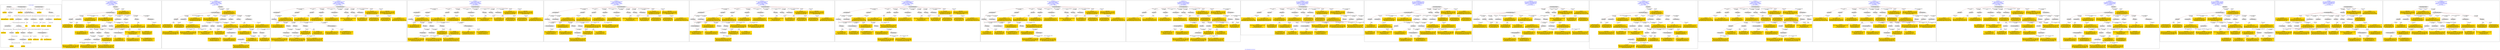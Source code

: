 digraph n0 {
fontcolor="blue"
remincross="true"
label="s19-s-indianapolis-artworks.xml"
subgraph cluster_0 {
label="1-correct model"
n2[style="filled",color="white",fillcolor="lightgray",label="E12_Production1"];
n3[style="filled",color="white",fillcolor="lightgray",label="E21_Person1"];
n4[style="filled",color="white",fillcolor="lightgray",label="E52_Time-Span4"];
n5[style="filled",color="white",fillcolor="lightgray",label="E69_Death1"];
n6[style="filled",color="white",fillcolor="lightgray",label="E74_Group1"];
n7[style="filled",color="white",fillcolor="lightgray",label="E82_Actor_Appellation1"];
n8[style="filled",color="white",fillcolor="lightgray",label="E67_Birth1"];
n9[shape="plaintext",style="filled",fillcolor="gold",label="artist_uri"];
n10[style="filled",color="white",fillcolor="lightgray",label="E22_Man-Made_Object1"];
n11[style="filled",color="white",fillcolor="lightgray",label="E35_Title1"];
n12[style="filled",color="white",fillcolor="lightgray",label="E8_Acquisition1"];
n13[style="filled",color="white",fillcolor="lightgray",label="E55_Type1"];
n14[style="filled",color="white",fillcolor="lightgray",label="E54_Dimension1"];
n15[shape="plaintext",style="filled",fillcolor="gold",label="sourceURL"];
n16[style="filled",color="white",fillcolor="lightgray",label="E33_Linguistic_Object1"];
n17[style="filled",color="white",fillcolor="lightgray",label="E55_Type2"];
n18[shape="plaintext",style="filled",fillcolor="gold",label="provenance"];
n19[style="filled",color="white",fillcolor="lightgray",label="E33_Linguistic_Object2"];
n20[style="filled",color="white",fillcolor="lightgray",label="E55_Type3"];
n21[shape="plaintext",style="filled",fillcolor="gold",label="galleryLabel"];
n22[shape="plaintext",style="filled",fillcolor="gold",label="title"];
n23[style="filled",color="white",fillcolor="lightgray",label="E38_Image1"];
n24[shape="plaintext",style="filled",fillcolor="gold",label="imageURL"];
n25[style="filled",color="white",fillcolor="lightgray",label="E52_Time-Span1"];
n26[shape="plaintext",style="filled",fillcolor="gold",label="birthDate"];
n27[style="filled",color="white",fillcolor="lightgray",label="E52_Time-Span2"];
n28[shape="plaintext",style="filled",fillcolor="gold",label="deathDate"];
n29[shape="plaintext",style="filled",fillcolor="gold",label="creationDate"];
n30[shape="plaintext",style="filled",fillcolor="gold",label="dimensions"];
n31[shape="plaintext",style="filled",fillcolor="gold",label="material_URI"];
n32[shape="plaintext",style="filled",fillcolor="gold",label="materials"];
n33[shape="plaintext",style="filled",fillcolor="gold",label="provenance_type_uri"];
n34[shape="plaintext",style="filled",fillcolor="gold",label="galleryLabel_type_uri"];
n35[shape="plaintext",style="filled",fillcolor="gold",label="nationality_URI"];
n36[shape="plaintext",style="filled",fillcolor="gold",label="nationality"];
n37[shape="plaintext",style="filled",fillcolor="gold",label="artist_appellation_uri"];
n38[shape="plaintext",style="filled",fillcolor="gold",label="artist"];
n39[shape="plaintext",style="filled",fillcolor="gold",label="creditLine"];
}
subgraph cluster_1 {
label="candidate 0\nlink coherence:0.9117647058823529\nnode coherence:0.90625\nconfidence:0.461307778266986\nmapping score:0.5084841717030305\ncost:132.99856\n-precision:0.71-recall:0.65"
n41[style="filled",color="white",fillcolor="lightgray",label="E12_Production1"];
n42[style="filled",color="white",fillcolor="lightgray",label="E21_Person1"];
n43[style="filled",color="white",fillcolor="lightgray",label="E55_Type1"];
n44[style="filled",color="white",fillcolor="lightgray",label="E67_Birth1"];
n45[style="filled",color="white",fillcolor="lightgray",label="E69_Death1"];
n46[style="filled",color="white",fillcolor="lightgray",label="E74_Group1"];
n47[style="filled",color="white",fillcolor="lightgray",label="E82_Actor_Appellation1"];
n48[style="filled",color="white",fillcolor="lightgray",label="E22_Man-Made_Object1"];
n49[style="filled",color="white",fillcolor="lightgray",label="E30_Right1"];
n50[style="filled",color="white",fillcolor="lightgray",label="E35_Title1"];
n51[style="filled",color="white",fillcolor="lightgray",label="E54_Dimension1"];
n52[style="filled",color="white",fillcolor="lightgray",label="E55_Type2"];
n53[style="filled",color="white",fillcolor="lightgray",label="E8_Acquisition1"];
n54[style="filled",color="white",fillcolor="lightgray",label="E38_Image1"];
n55[style="filled",color="white",fillcolor="lightgray",label="E52_Time-Span1"];
n56[style="filled",color="white",fillcolor="lightgray",label="E52_Time-Span3"];
n57[shape="plaintext",style="filled",fillcolor="gold",label="nationality_URI\n[E74_Group,classLink,0.643]\n[E55_Type,classLink,0.196]\n[E57_Material,classLink,0.112]\n[E55_Type,label,0.049]"];
n58[shape="plaintext",style="filled",fillcolor="gold",label="birthDate\n[E52_Time-Span,P82a_begin_of_the_begin,0.562]\n[E52_Time-Span,P82_at_some_time_within,0.282]\n[E52_Time-Span,P82b_end_of_the_end,0.118]\n[E52_Time-Span,label,0.038]"];
n59[shape="plaintext",style="filled",fillcolor="gold",label="sourceURL\n[E38_Image,classLink,0.361]\n[E22_Man-Made_Object,classLink,0.319]\n[E78_Collection,classLink,0.232]\n[E30_Right,P3_has_note,0.088]"];
n60[shape="plaintext",style="filled",fillcolor="gold",label="artist\n[E82_Actor_Appellation,label,0.524]\n[E22_Man-Made_Object,classLink,0.216]\n[E30_Right,P3_has_note,0.154]\n[E8_Acquisition,P3_has_note,0.106]"];
n61[shape="plaintext",style="filled",fillcolor="gold",label="galleryLabel_type_uri\n[E55_Type,classLink,0.676]\n[E74_Group,classLink,0.152]\n[E57_Material,classLink,0.149]\n[E55_Type,label,0.023]"];
n62[shape="plaintext",style="filled",fillcolor="gold",label="materials\n[E29_Design_or_Procedure,P3_has_note,0.332]\n[E57_Material,label,0.262]\n[E55_Type,label,0.233]\n[E57_Material,classLink,0.173]"];
n63[shape="plaintext",style="filled",fillcolor="gold",label="artist_appellation_uri\n[E82_Actor_Appellation,classLink,0.771]\n[E21_Person,classLink,0.118]\n[E39_Actor,classLink,0.07]\n[E78_Collection,classLink,0.041]"];
n64[shape="plaintext",style="filled",fillcolor="gold",label="creationDate\n[E52_Time-Span,P82_at_some_time_within,0.496]\n[E52_Time-Span,P82b_end_of_the_end,0.193]\n[E33_Linguistic_Object,P3_has_note,0.173]\n[E52_Time-Span,P82a_begin_of_the_begin,0.138]"];
n65[shape="plaintext",style="filled",fillcolor="gold",label="provenance_type_uri\n[E55_Type,classLink,0.668]\n[E74_Group,classLink,0.155]\n[E57_Material,classLink,0.153]\n[E55_Type,label,0.024]"];
n66[shape="plaintext",style="filled",fillcolor="gold",label="dimensions\n[E54_Dimension,P3_has_note,0.615]\n[E22_Man-Made_Object,classLink,0.151]\n[E34_Inscription,P3_has_note,0.117]\n[E22_Man-Made_Object,P3_has_note,0.116]"];
n67[shape="plaintext",style="filled",fillcolor="gold",label="nationality\n[E74_Group,label,0.493]\n[E74_Group,classLink,0.287]\n[E55_Type,label,0.128]\n[E8_Acquisition,P3_has_note,0.093]"];
n68[shape="plaintext",style="filled",fillcolor="gold",label="artist_uri\n[E21_Person,classLink,0.392]\n[E82_Actor_Appellation,classLink,0.282]\n[E39_Actor,classLink,0.223]\n[E78_Collection,classLink,0.103]"];
n69[shape="plaintext",style="filled",fillcolor="gold",label="provenance\n[E30_Right,P3_has_note,0.31]\n[E8_Acquisition,P3_has_note,0.257]\n[E33_Linguistic_Object,P3_has_note,0.242]\n[E22_Man-Made_Object,P3_has_note,0.19]"];
n70[shape="plaintext",style="filled",fillcolor="gold",label="imageURL\n[E38_Image,classLink,0.881]\n[E78_Collection,classLink,0.049]\n[E22_Man-Made_Object,classLink,0.045]\n[E21_Person,classLink,0.025]"];
n71[shape="plaintext",style="filled",fillcolor="gold",label="material_URI\n[E57_Material,classLink,0.419]\n[E55_Type,classLink,0.379]\n[E74_Group,classLink,0.173]\n[E55_Type,label,0.029]"];
n72[shape="plaintext",style="filled",fillcolor="gold",label="deathDate\n[E52_Time-Span,P82b_end_of_the_end,0.539]\n[E52_Time-Span,P82_at_some_time_within,0.296]\n[E52_Time-Span,P82a_begin_of_the_begin,0.083]\n[E12_Production,P3_has_note,0.082]"];
n73[shape="plaintext",style="filled",fillcolor="gold",label="creditLine\n[E30_Right,P3_has_note,0.541]\n[E8_Acquisition,P3_has_note,0.356]\n[E33_Linguistic_Object,P3_has_note,0.055]\n[E22_Man-Made_Object,P3_has_note,0.048]"];
n74[shape="plaintext",style="filled",fillcolor="gold",label="title\n[E35_Title,label,0.368]\n[E22_Man-Made_Object,P3_has_note,0.247]\n[E73_Information_Object,P3_has_note,0.21]\n[E33_Linguistic_Object,P3_has_note,0.176]"];
n75[shape="plaintext",style="filled",fillcolor="gold",label="galleryLabel\n[E33_Linguistic_Object,P3_has_note,0.315]\n[E22_Man-Made_Object,P3_has_note,0.302]\n[E73_Information_Object,P3_has_note,0.287]\n[E35_Title,label,0.096]"];
}
subgraph cluster_2 {
label="candidate 1\nlink coherence:0.9090909090909091\nnode coherence:0.90625\nconfidence:0.461307778266986\nmapping score:0.5084841717030305\ncost:32.99862\n-precision:0.7-recall:0.62"
n77[style="filled",color="white",fillcolor="lightgray",label="E12_Production1"];
n78[style="filled",color="white",fillcolor="lightgray",label="E21_Person1"];
n79[style="filled",color="white",fillcolor="lightgray",label="E52_Time-Span2"];
n80[style="filled",color="white",fillcolor="lightgray",label="E55_Type1"];
n81[style="filled",color="white",fillcolor="lightgray",label="E67_Birth1"];
n82[style="filled",color="white",fillcolor="lightgray",label="E74_Group1"];
n83[style="filled",color="white",fillcolor="lightgray",label="E82_Actor_Appellation1"];
n84[style="filled",color="white",fillcolor="lightgray",label="E22_Man-Made_Object1"];
n85[style="filled",color="white",fillcolor="lightgray",label="E30_Right1"];
n86[style="filled",color="white",fillcolor="lightgray",label="E35_Title1"];
n87[style="filled",color="white",fillcolor="lightgray",label="E54_Dimension1"];
n88[style="filled",color="white",fillcolor="lightgray",label="E55_Type2"];
n89[style="filled",color="white",fillcolor="lightgray",label="E8_Acquisition1"];
n90[style="filled",color="white",fillcolor="lightgray",label="E38_Image1"];
n91[style="filled",color="white",fillcolor="lightgray",label="E52_Time-Span1"];
n92[shape="plaintext",style="filled",fillcolor="gold",label="nationality_URI\n[E74_Group,classLink,0.643]\n[E55_Type,classLink,0.196]\n[E57_Material,classLink,0.112]\n[E55_Type,label,0.049]"];
n93[shape="plaintext",style="filled",fillcolor="gold",label="sourceURL\n[E38_Image,classLink,0.361]\n[E22_Man-Made_Object,classLink,0.319]\n[E78_Collection,classLink,0.232]\n[E30_Right,P3_has_note,0.088]"];
n94[shape="plaintext",style="filled",fillcolor="gold",label="artist\n[E82_Actor_Appellation,label,0.524]\n[E22_Man-Made_Object,classLink,0.216]\n[E30_Right,P3_has_note,0.154]\n[E8_Acquisition,P3_has_note,0.106]"];
n95[shape="plaintext",style="filled",fillcolor="gold",label="galleryLabel_type_uri\n[E55_Type,classLink,0.676]\n[E74_Group,classLink,0.152]\n[E57_Material,classLink,0.149]\n[E55_Type,label,0.023]"];
n96[shape="plaintext",style="filled",fillcolor="gold",label="materials\n[E29_Design_or_Procedure,P3_has_note,0.332]\n[E57_Material,label,0.262]\n[E55_Type,label,0.233]\n[E57_Material,classLink,0.173]"];
n97[shape="plaintext",style="filled",fillcolor="gold",label="artist_appellation_uri\n[E82_Actor_Appellation,classLink,0.771]\n[E21_Person,classLink,0.118]\n[E39_Actor,classLink,0.07]\n[E78_Collection,classLink,0.041]"];
n98[shape="plaintext",style="filled",fillcolor="gold",label="provenance_type_uri\n[E55_Type,classLink,0.668]\n[E74_Group,classLink,0.155]\n[E57_Material,classLink,0.153]\n[E55_Type,label,0.024]"];
n99[shape="plaintext",style="filled",fillcolor="gold",label="dimensions\n[E54_Dimension,P3_has_note,0.615]\n[E22_Man-Made_Object,classLink,0.151]\n[E34_Inscription,P3_has_note,0.117]\n[E22_Man-Made_Object,P3_has_note,0.116]"];
n100[shape="plaintext",style="filled",fillcolor="gold",label="nationality\n[E74_Group,label,0.493]\n[E74_Group,classLink,0.287]\n[E55_Type,label,0.128]\n[E8_Acquisition,P3_has_note,0.093]"];
n101[shape="plaintext",style="filled",fillcolor="gold",label="artist_uri\n[E21_Person,classLink,0.392]\n[E82_Actor_Appellation,classLink,0.282]\n[E39_Actor,classLink,0.223]\n[E78_Collection,classLink,0.103]"];
n102[shape="plaintext",style="filled",fillcolor="gold",label="provenance\n[E30_Right,P3_has_note,0.31]\n[E8_Acquisition,P3_has_note,0.257]\n[E33_Linguistic_Object,P3_has_note,0.242]\n[E22_Man-Made_Object,P3_has_note,0.19]"];
n103[shape="plaintext",style="filled",fillcolor="gold",label="imageURL\n[E38_Image,classLink,0.881]\n[E78_Collection,classLink,0.049]\n[E22_Man-Made_Object,classLink,0.045]\n[E21_Person,classLink,0.025]"];
n104[shape="plaintext",style="filled",fillcolor="gold",label="material_URI\n[E57_Material,classLink,0.419]\n[E55_Type,classLink,0.379]\n[E74_Group,classLink,0.173]\n[E55_Type,label,0.029]"];
n105[shape="plaintext",style="filled",fillcolor="gold",label="creationDate\n[E52_Time-Span,P82_at_some_time_within,0.496]\n[E52_Time-Span,P82b_end_of_the_end,0.193]\n[E33_Linguistic_Object,P3_has_note,0.173]\n[E52_Time-Span,P82a_begin_of_the_begin,0.138]"];
n106[shape="plaintext",style="filled",fillcolor="gold",label="creditLine\n[E30_Right,P3_has_note,0.541]\n[E8_Acquisition,P3_has_note,0.356]\n[E33_Linguistic_Object,P3_has_note,0.055]\n[E22_Man-Made_Object,P3_has_note,0.048]"];
n107[shape="plaintext",style="filled",fillcolor="gold",label="title\n[E35_Title,label,0.368]\n[E22_Man-Made_Object,P3_has_note,0.247]\n[E73_Information_Object,P3_has_note,0.21]\n[E33_Linguistic_Object,P3_has_note,0.176]"];
n108[shape="plaintext",style="filled",fillcolor="gold",label="galleryLabel\n[E33_Linguistic_Object,P3_has_note,0.315]\n[E22_Man-Made_Object,P3_has_note,0.302]\n[E73_Information_Object,P3_has_note,0.287]\n[E35_Title,label,0.096]"];
n109[shape="plaintext",style="filled",fillcolor="gold",label="deathDate\n[E52_Time-Span,P82b_end_of_the_end,0.539]\n[E52_Time-Span,P82_at_some_time_within,0.296]\n[E52_Time-Span,P82a_begin_of_the_begin,0.083]\n[E12_Production,P3_has_note,0.082]"];
n110[shape="plaintext",style="filled",fillcolor="gold",label="birthDate\n[E52_Time-Span,P82a_begin_of_the_begin,0.562]\n[E52_Time-Span,P82_at_some_time_within,0.282]\n[E52_Time-Span,P82b_end_of_the_end,0.118]\n[E52_Time-Span,label,0.038]"];
}
subgraph cluster_3 {
label="candidate 10\nlink coherence:0.8529411764705882\nnode coherence:0.90625\nconfidence:0.461307778266986\nmapping score:0.5084841717030305\ncost:132.99875\n-precision:0.71-recall:0.65"
n112[style="filled",color="white",fillcolor="lightgray",label="E12_Production1"];
n113[style="filled",color="white",fillcolor="lightgray",label="E21_Person1"];
n114[style="filled",color="white",fillcolor="lightgray",label="E67_Birth1"];
n115[style="filled",color="white",fillcolor="lightgray",label="E69_Death1"];
n116[style="filled",color="white",fillcolor="lightgray",label="E74_Group1"];
n117[style="filled",color="white",fillcolor="lightgray",label="E82_Actor_Appellation1"];
n118[style="filled",color="white",fillcolor="lightgray",label="E22_Man-Made_Object1"];
n119[style="filled",color="white",fillcolor="lightgray",label="E30_Right1"];
n120[style="filled",color="white",fillcolor="lightgray",label="E35_Title1"];
n121[style="filled",color="white",fillcolor="lightgray",label="E38_Image1"];
n122[style="filled",color="white",fillcolor="lightgray",label="E54_Dimension1"];
n123[style="filled",color="white",fillcolor="lightgray",label="E55_Type1"];
n124[style="filled",color="white",fillcolor="lightgray",label="E55_Type2"];
n125[style="filled",color="white",fillcolor="lightgray",label="E8_Acquisition1"];
n126[style="filled",color="white",fillcolor="lightgray",label="E52_Time-Span1"];
n127[style="filled",color="white",fillcolor="lightgray",label="E52_Time-Span3"];
n128[shape="plaintext",style="filled",fillcolor="gold",label="nationality_URI\n[E74_Group,classLink,0.643]\n[E55_Type,classLink,0.196]\n[E57_Material,classLink,0.112]\n[E55_Type,label,0.049]"];
n129[shape="plaintext",style="filled",fillcolor="gold",label="birthDate\n[E52_Time-Span,P82a_begin_of_the_begin,0.562]\n[E52_Time-Span,P82_at_some_time_within,0.282]\n[E52_Time-Span,P82b_end_of_the_end,0.118]\n[E52_Time-Span,label,0.038]"];
n130[shape="plaintext",style="filled",fillcolor="gold",label="sourceURL\n[E38_Image,classLink,0.361]\n[E22_Man-Made_Object,classLink,0.319]\n[E78_Collection,classLink,0.232]\n[E30_Right,P3_has_note,0.088]"];
n131[shape="plaintext",style="filled",fillcolor="gold",label="artist\n[E82_Actor_Appellation,label,0.524]\n[E22_Man-Made_Object,classLink,0.216]\n[E30_Right,P3_has_note,0.154]\n[E8_Acquisition,P3_has_note,0.106]"];
n132[shape="plaintext",style="filled",fillcolor="gold",label="galleryLabel_type_uri\n[E55_Type,classLink,0.676]\n[E74_Group,classLink,0.152]\n[E57_Material,classLink,0.149]\n[E55_Type,label,0.023]"];
n133[shape="plaintext",style="filled",fillcolor="gold",label="materials\n[E29_Design_or_Procedure,P3_has_note,0.332]\n[E57_Material,label,0.262]\n[E55_Type,label,0.233]\n[E57_Material,classLink,0.173]"];
n134[shape="plaintext",style="filled",fillcolor="gold",label="artist_appellation_uri\n[E82_Actor_Appellation,classLink,0.771]\n[E21_Person,classLink,0.118]\n[E39_Actor,classLink,0.07]\n[E78_Collection,classLink,0.041]"];
n135[shape="plaintext",style="filled",fillcolor="gold",label="creationDate\n[E52_Time-Span,P82_at_some_time_within,0.496]\n[E52_Time-Span,P82b_end_of_the_end,0.193]\n[E33_Linguistic_Object,P3_has_note,0.173]\n[E52_Time-Span,P82a_begin_of_the_begin,0.138]"];
n136[shape="plaintext",style="filled",fillcolor="gold",label="provenance_type_uri\n[E55_Type,classLink,0.668]\n[E74_Group,classLink,0.155]\n[E57_Material,classLink,0.153]\n[E55_Type,label,0.024]"];
n137[shape="plaintext",style="filled",fillcolor="gold",label="dimensions\n[E54_Dimension,P3_has_note,0.615]\n[E22_Man-Made_Object,classLink,0.151]\n[E34_Inscription,P3_has_note,0.117]\n[E22_Man-Made_Object,P3_has_note,0.116]"];
n138[shape="plaintext",style="filled",fillcolor="gold",label="nationality\n[E74_Group,label,0.493]\n[E74_Group,classLink,0.287]\n[E55_Type,label,0.128]\n[E8_Acquisition,P3_has_note,0.093]"];
n139[shape="plaintext",style="filled",fillcolor="gold",label="artist_uri\n[E21_Person,classLink,0.392]\n[E82_Actor_Appellation,classLink,0.282]\n[E39_Actor,classLink,0.223]\n[E78_Collection,classLink,0.103]"];
n140[shape="plaintext",style="filled",fillcolor="gold",label="provenance\n[E30_Right,P3_has_note,0.31]\n[E8_Acquisition,P3_has_note,0.257]\n[E33_Linguistic_Object,P3_has_note,0.242]\n[E22_Man-Made_Object,P3_has_note,0.19]"];
n141[shape="plaintext",style="filled",fillcolor="gold",label="imageURL\n[E38_Image,classLink,0.881]\n[E78_Collection,classLink,0.049]\n[E22_Man-Made_Object,classLink,0.045]\n[E21_Person,classLink,0.025]"];
n142[shape="plaintext",style="filled",fillcolor="gold",label="material_URI\n[E57_Material,classLink,0.419]\n[E55_Type,classLink,0.379]\n[E74_Group,classLink,0.173]\n[E55_Type,label,0.029]"];
n143[shape="plaintext",style="filled",fillcolor="gold",label="deathDate\n[E52_Time-Span,P82b_end_of_the_end,0.539]\n[E52_Time-Span,P82_at_some_time_within,0.296]\n[E52_Time-Span,P82a_begin_of_the_begin,0.083]\n[E12_Production,P3_has_note,0.082]"];
n144[shape="plaintext",style="filled",fillcolor="gold",label="creditLine\n[E30_Right,P3_has_note,0.541]\n[E8_Acquisition,P3_has_note,0.356]\n[E33_Linguistic_Object,P3_has_note,0.055]\n[E22_Man-Made_Object,P3_has_note,0.048]"];
n145[shape="plaintext",style="filled",fillcolor="gold",label="title\n[E35_Title,label,0.368]\n[E22_Man-Made_Object,P3_has_note,0.247]\n[E73_Information_Object,P3_has_note,0.21]\n[E33_Linguistic_Object,P3_has_note,0.176]"];
n146[shape="plaintext",style="filled",fillcolor="gold",label="galleryLabel\n[E33_Linguistic_Object,P3_has_note,0.315]\n[E22_Man-Made_Object,P3_has_note,0.302]\n[E73_Information_Object,P3_has_note,0.287]\n[E35_Title,label,0.096]"];
}
subgraph cluster_4 {
label="candidate 11\nlink coherence:0.8529411764705882\nnode coherence:0.90625\nconfidence:0.461307778266986\nmapping score:0.5084841717030305\ncost:132.99876\n-precision:0.68-recall:0.62"
n148[style="filled",color="white",fillcolor="lightgray",label="E12_Production1"];
n149[style="filled",color="white",fillcolor="lightgray",label="E21_Person1"];
n150[style="filled",color="white",fillcolor="lightgray",label="E67_Birth1"];
n151[style="filled",color="white",fillcolor="lightgray",label="E69_Death1"];
n152[style="filled",color="white",fillcolor="lightgray",label="E74_Group1"];
n153[style="filled",color="white",fillcolor="lightgray",label="E82_Actor_Appellation1"];
n154[style="filled",color="white",fillcolor="lightgray",label="E22_Man-Made_Object1"];
n155[style="filled",color="white",fillcolor="lightgray",label="E30_Right1"];
n156[style="filled",color="white",fillcolor="lightgray",label="E35_Title1"];
n157[style="filled",color="white",fillcolor="lightgray",label="E38_Image1"];
n158[style="filled",color="white",fillcolor="lightgray",label="E54_Dimension1"];
n159[style="filled",color="white",fillcolor="lightgray",label="E55_Type1"];
n160[style="filled",color="white",fillcolor="lightgray",label="E55_Type2"];
n161[style="filled",color="white",fillcolor="lightgray",label="E8_Acquisition1"];
n162[style="filled",color="white",fillcolor="lightgray",label="E52_Time-Span1"];
n163[style="filled",color="white",fillcolor="lightgray",label="E52_Time-Span3"];
n164[shape="plaintext",style="filled",fillcolor="gold",label="nationality_URI\n[E74_Group,classLink,0.643]\n[E55_Type,classLink,0.196]\n[E57_Material,classLink,0.112]\n[E55_Type,label,0.049]"];
n165[shape="plaintext",style="filled",fillcolor="gold",label="birthDate\n[E52_Time-Span,P82a_begin_of_the_begin,0.562]\n[E52_Time-Span,P82_at_some_time_within,0.282]\n[E52_Time-Span,P82b_end_of_the_end,0.118]\n[E52_Time-Span,label,0.038]"];
n166[shape="plaintext",style="filled",fillcolor="gold",label="sourceURL\n[E38_Image,classLink,0.361]\n[E22_Man-Made_Object,classLink,0.319]\n[E78_Collection,classLink,0.232]\n[E30_Right,P3_has_note,0.088]"];
n167[shape="plaintext",style="filled",fillcolor="gold",label="artist\n[E82_Actor_Appellation,label,0.524]\n[E22_Man-Made_Object,classLink,0.216]\n[E30_Right,P3_has_note,0.154]\n[E8_Acquisition,P3_has_note,0.106]"];
n168[shape="plaintext",style="filled",fillcolor="gold",label="galleryLabel_type_uri\n[E55_Type,classLink,0.676]\n[E74_Group,classLink,0.152]\n[E57_Material,classLink,0.149]\n[E55_Type,label,0.023]"];
n169[shape="plaintext",style="filled",fillcolor="gold",label="materials\n[E29_Design_or_Procedure,P3_has_note,0.332]\n[E57_Material,label,0.262]\n[E55_Type,label,0.233]\n[E57_Material,classLink,0.173]"];
n170[shape="plaintext",style="filled",fillcolor="gold",label="artist_appellation_uri\n[E82_Actor_Appellation,classLink,0.771]\n[E21_Person,classLink,0.118]\n[E39_Actor,classLink,0.07]\n[E78_Collection,classLink,0.041]"];
n171[shape="plaintext",style="filled",fillcolor="gold",label="creationDate\n[E52_Time-Span,P82_at_some_time_within,0.496]\n[E52_Time-Span,P82b_end_of_the_end,0.193]\n[E33_Linguistic_Object,P3_has_note,0.173]\n[E52_Time-Span,P82a_begin_of_the_begin,0.138]"];
n172[shape="plaintext",style="filled",fillcolor="gold",label="provenance_type_uri\n[E55_Type,classLink,0.668]\n[E74_Group,classLink,0.155]\n[E57_Material,classLink,0.153]\n[E55_Type,label,0.024]"];
n173[shape="plaintext",style="filled",fillcolor="gold",label="dimensions\n[E54_Dimension,P3_has_note,0.615]\n[E22_Man-Made_Object,classLink,0.151]\n[E34_Inscription,P3_has_note,0.117]\n[E22_Man-Made_Object,P3_has_note,0.116]"];
n174[shape="plaintext",style="filled",fillcolor="gold",label="nationality\n[E74_Group,label,0.493]\n[E74_Group,classLink,0.287]\n[E55_Type,label,0.128]\n[E8_Acquisition,P3_has_note,0.093]"];
n175[shape="plaintext",style="filled",fillcolor="gold",label="artist_uri\n[E21_Person,classLink,0.392]\n[E82_Actor_Appellation,classLink,0.282]\n[E39_Actor,classLink,0.223]\n[E78_Collection,classLink,0.103]"];
n176[shape="plaintext",style="filled",fillcolor="gold",label="provenance\n[E30_Right,P3_has_note,0.31]\n[E8_Acquisition,P3_has_note,0.257]\n[E33_Linguistic_Object,P3_has_note,0.242]\n[E22_Man-Made_Object,P3_has_note,0.19]"];
n177[shape="plaintext",style="filled",fillcolor="gold",label="imageURL\n[E38_Image,classLink,0.881]\n[E78_Collection,classLink,0.049]\n[E22_Man-Made_Object,classLink,0.045]\n[E21_Person,classLink,0.025]"];
n178[shape="plaintext",style="filled",fillcolor="gold",label="material_URI\n[E57_Material,classLink,0.419]\n[E55_Type,classLink,0.379]\n[E74_Group,classLink,0.173]\n[E55_Type,label,0.029]"];
n179[shape="plaintext",style="filled",fillcolor="gold",label="deathDate\n[E52_Time-Span,P82b_end_of_the_end,0.539]\n[E52_Time-Span,P82_at_some_time_within,0.296]\n[E52_Time-Span,P82a_begin_of_the_begin,0.083]\n[E12_Production,P3_has_note,0.082]"];
n180[shape="plaintext",style="filled",fillcolor="gold",label="creditLine\n[E30_Right,P3_has_note,0.541]\n[E8_Acquisition,P3_has_note,0.356]\n[E33_Linguistic_Object,P3_has_note,0.055]\n[E22_Man-Made_Object,P3_has_note,0.048]"];
n181[shape="plaintext",style="filled",fillcolor="gold",label="title\n[E35_Title,label,0.368]\n[E22_Man-Made_Object,P3_has_note,0.247]\n[E73_Information_Object,P3_has_note,0.21]\n[E33_Linguistic_Object,P3_has_note,0.176]"];
n182[shape="plaintext",style="filled",fillcolor="gold",label="galleryLabel\n[E33_Linguistic_Object,P3_has_note,0.315]\n[E22_Man-Made_Object,P3_has_note,0.302]\n[E73_Information_Object,P3_has_note,0.287]\n[E35_Title,label,0.096]"];
}
subgraph cluster_5 {
label="candidate 12\nlink coherence:0.8484848484848485\nnode coherence:0.90625\nconfidence:0.461307778266986\nmapping score:0.5084841717030305\ncost:32.99881\n-precision:0.7-recall:0.62"
n184[style="filled",color="white",fillcolor="lightgray",label="E12_Production1"];
n185[style="filled",color="white",fillcolor="lightgray",label="E21_Person1"];
n186[style="filled",color="white",fillcolor="lightgray",label="E52_Time-Span2"];
n187[style="filled",color="white",fillcolor="lightgray",label="E67_Birth1"];
n188[style="filled",color="white",fillcolor="lightgray",label="E74_Group1"];
n189[style="filled",color="white",fillcolor="lightgray",label="E82_Actor_Appellation1"];
n190[style="filled",color="white",fillcolor="lightgray",label="E22_Man-Made_Object1"];
n191[style="filled",color="white",fillcolor="lightgray",label="E30_Right1"];
n192[style="filled",color="white",fillcolor="lightgray",label="E35_Title1"];
n193[style="filled",color="white",fillcolor="lightgray",label="E38_Image1"];
n194[style="filled",color="white",fillcolor="lightgray",label="E54_Dimension1"];
n195[style="filled",color="white",fillcolor="lightgray",label="E55_Type1"];
n196[style="filled",color="white",fillcolor="lightgray",label="E55_Type2"];
n197[style="filled",color="white",fillcolor="lightgray",label="E8_Acquisition1"];
n198[style="filled",color="white",fillcolor="lightgray",label="E52_Time-Span1"];
n199[shape="plaintext",style="filled",fillcolor="gold",label="nationality_URI\n[E74_Group,classLink,0.643]\n[E55_Type,classLink,0.196]\n[E57_Material,classLink,0.112]\n[E55_Type,label,0.049]"];
n200[shape="plaintext",style="filled",fillcolor="gold",label="sourceURL\n[E38_Image,classLink,0.361]\n[E22_Man-Made_Object,classLink,0.319]\n[E78_Collection,classLink,0.232]\n[E30_Right,P3_has_note,0.088]"];
n201[shape="plaintext",style="filled",fillcolor="gold",label="artist\n[E82_Actor_Appellation,label,0.524]\n[E22_Man-Made_Object,classLink,0.216]\n[E30_Right,P3_has_note,0.154]\n[E8_Acquisition,P3_has_note,0.106]"];
n202[shape="plaintext",style="filled",fillcolor="gold",label="galleryLabel_type_uri\n[E55_Type,classLink,0.676]\n[E74_Group,classLink,0.152]\n[E57_Material,classLink,0.149]\n[E55_Type,label,0.023]"];
n203[shape="plaintext",style="filled",fillcolor="gold",label="materials\n[E29_Design_or_Procedure,P3_has_note,0.332]\n[E57_Material,label,0.262]\n[E55_Type,label,0.233]\n[E57_Material,classLink,0.173]"];
n204[shape="plaintext",style="filled",fillcolor="gold",label="artist_appellation_uri\n[E82_Actor_Appellation,classLink,0.771]\n[E21_Person,classLink,0.118]\n[E39_Actor,classLink,0.07]\n[E78_Collection,classLink,0.041]"];
n205[shape="plaintext",style="filled",fillcolor="gold",label="provenance_type_uri\n[E55_Type,classLink,0.668]\n[E74_Group,classLink,0.155]\n[E57_Material,classLink,0.153]\n[E55_Type,label,0.024]"];
n206[shape="plaintext",style="filled",fillcolor="gold",label="dimensions\n[E54_Dimension,P3_has_note,0.615]\n[E22_Man-Made_Object,classLink,0.151]\n[E34_Inscription,P3_has_note,0.117]\n[E22_Man-Made_Object,P3_has_note,0.116]"];
n207[shape="plaintext",style="filled",fillcolor="gold",label="nationality\n[E74_Group,label,0.493]\n[E74_Group,classLink,0.287]\n[E55_Type,label,0.128]\n[E8_Acquisition,P3_has_note,0.093]"];
n208[shape="plaintext",style="filled",fillcolor="gold",label="artist_uri\n[E21_Person,classLink,0.392]\n[E82_Actor_Appellation,classLink,0.282]\n[E39_Actor,classLink,0.223]\n[E78_Collection,classLink,0.103]"];
n209[shape="plaintext",style="filled",fillcolor="gold",label="provenance\n[E30_Right,P3_has_note,0.31]\n[E8_Acquisition,P3_has_note,0.257]\n[E33_Linguistic_Object,P3_has_note,0.242]\n[E22_Man-Made_Object,P3_has_note,0.19]"];
n210[shape="plaintext",style="filled",fillcolor="gold",label="imageURL\n[E38_Image,classLink,0.881]\n[E78_Collection,classLink,0.049]\n[E22_Man-Made_Object,classLink,0.045]\n[E21_Person,classLink,0.025]"];
n211[shape="plaintext",style="filled",fillcolor="gold",label="material_URI\n[E57_Material,classLink,0.419]\n[E55_Type,classLink,0.379]\n[E74_Group,classLink,0.173]\n[E55_Type,label,0.029]"];
n212[shape="plaintext",style="filled",fillcolor="gold",label="creationDate\n[E52_Time-Span,P82_at_some_time_within,0.496]\n[E52_Time-Span,P82b_end_of_the_end,0.193]\n[E33_Linguistic_Object,P3_has_note,0.173]\n[E52_Time-Span,P82a_begin_of_the_begin,0.138]"];
n213[shape="plaintext",style="filled",fillcolor="gold",label="creditLine\n[E30_Right,P3_has_note,0.541]\n[E8_Acquisition,P3_has_note,0.356]\n[E33_Linguistic_Object,P3_has_note,0.055]\n[E22_Man-Made_Object,P3_has_note,0.048]"];
n214[shape="plaintext",style="filled",fillcolor="gold",label="title\n[E35_Title,label,0.368]\n[E22_Man-Made_Object,P3_has_note,0.247]\n[E73_Information_Object,P3_has_note,0.21]\n[E33_Linguistic_Object,P3_has_note,0.176]"];
n215[shape="plaintext",style="filled",fillcolor="gold",label="galleryLabel\n[E33_Linguistic_Object,P3_has_note,0.315]\n[E22_Man-Made_Object,P3_has_note,0.302]\n[E73_Information_Object,P3_has_note,0.287]\n[E35_Title,label,0.096]"];
n216[shape="plaintext",style="filled",fillcolor="gold",label="deathDate\n[E52_Time-Span,P82b_end_of_the_end,0.539]\n[E52_Time-Span,P82_at_some_time_within,0.296]\n[E52_Time-Span,P82a_begin_of_the_begin,0.083]\n[E12_Production,P3_has_note,0.082]"];
n217[shape="plaintext",style="filled",fillcolor="gold",label="birthDate\n[E52_Time-Span,P82a_begin_of_the_begin,0.562]\n[E52_Time-Span,P82_at_some_time_within,0.282]\n[E52_Time-Span,P82b_end_of_the_end,0.118]\n[E52_Time-Span,label,0.038]"];
}
subgraph cluster_6 {
label="candidate 13\nlink coherence:0.8484848484848485\nnode coherence:0.90625\nconfidence:0.461307778266986\nmapping score:0.5084841717030305\ncost:32.99882\n-precision:0.67-recall:0.59"
n219[style="filled",color="white",fillcolor="lightgray",label="E12_Production1"];
n220[style="filled",color="white",fillcolor="lightgray",label="E21_Person1"];
n221[style="filled",color="white",fillcolor="lightgray",label="E52_Time-Span2"];
n222[style="filled",color="white",fillcolor="lightgray",label="E67_Birth1"];
n223[style="filled",color="white",fillcolor="lightgray",label="E74_Group1"];
n224[style="filled",color="white",fillcolor="lightgray",label="E82_Actor_Appellation1"];
n225[style="filled",color="white",fillcolor="lightgray",label="E22_Man-Made_Object1"];
n226[style="filled",color="white",fillcolor="lightgray",label="E30_Right1"];
n227[style="filled",color="white",fillcolor="lightgray",label="E35_Title1"];
n228[style="filled",color="white",fillcolor="lightgray",label="E38_Image1"];
n229[style="filled",color="white",fillcolor="lightgray",label="E54_Dimension1"];
n230[style="filled",color="white",fillcolor="lightgray",label="E55_Type1"];
n231[style="filled",color="white",fillcolor="lightgray",label="E55_Type2"];
n232[style="filled",color="white",fillcolor="lightgray",label="E8_Acquisition1"];
n233[style="filled",color="white",fillcolor="lightgray",label="E52_Time-Span1"];
n234[shape="plaintext",style="filled",fillcolor="gold",label="nationality_URI\n[E74_Group,classLink,0.643]\n[E55_Type,classLink,0.196]\n[E57_Material,classLink,0.112]\n[E55_Type,label,0.049]"];
n235[shape="plaintext",style="filled",fillcolor="gold",label="sourceURL\n[E38_Image,classLink,0.361]\n[E22_Man-Made_Object,classLink,0.319]\n[E78_Collection,classLink,0.232]\n[E30_Right,P3_has_note,0.088]"];
n236[shape="plaintext",style="filled",fillcolor="gold",label="artist\n[E82_Actor_Appellation,label,0.524]\n[E22_Man-Made_Object,classLink,0.216]\n[E30_Right,P3_has_note,0.154]\n[E8_Acquisition,P3_has_note,0.106]"];
n237[shape="plaintext",style="filled",fillcolor="gold",label="galleryLabel_type_uri\n[E55_Type,classLink,0.676]\n[E74_Group,classLink,0.152]\n[E57_Material,classLink,0.149]\n[E55_Type,label,0.023]"];
n238[shape="plaintext",style="filled",fillcolor="gold",label="materials\n[E29_Design_or_Procedure,P3_has_note,0.332]\n[E57_Material,label,0.262]\n[E55_Type,label,0.233]\n[E57_Material,classLink,0.173]"];
n239[shape="plaintext",style="filled",fillcolor="gold",label="artist_appellation_uri\n[E82_Actor_Appellation,classLink,0.771]\n[E21_Person,classLink,0.118]\n[E39_Actor,classLink,0.07]\n[E78_Collection,classLink,0.041]"];
n240[shape="plaintext",style="filled",fillcolor="gold",label="provenance_type_uri\n[E55_Type,classLink,0.668]\n[E74_Group,classLink,0.155]\n[E57_Material,classLink,0.153]\n[E55_Type,label,0.024]"];
n241[shape="plaintext",style="filled",fillcolor="gold",label="dimensions\n[E54_Dimension,P3_has_note,0.615]\n[E22_Man-Made_Object,classLink,0.151]\n[E34_Inscription,P3_has_note,0.117]\n[E22_Man-Made_Object,P3_has_note,0.116]"];
n242[shape="plaintext",style="filled",fillcolor="gold",label="nationality\n[E74_Group,label,0.493]\n[E74_Group,classLink,0.287]\n[E55_Type,label,0.128]\n[E8_Acquisition,P3_has_note,0.093]"];
n243[shape="plaintext",style="filled",fillcolor="gold",label="artist_uri\n[E21_Person,classLink,0.392]\n[E82_Actor_Appellation,classLink,0.282]\n[E39_Actor,classLink,0.223]\n[E78_Collection,classLink,0.103]"];
n244[shape="plaintext",style="filled",fillcolor="gold",label="provenance\n[E30_Right,P3_has_note,0.31]\n[E8_Acquisition,P3_has_note,0.257]\n[E33_Linguistic_Object,P3_has_note,0.242]\n[E22_Man-Made_Object,P3_has_note,0.19]"];
n245[shape="plaintext",style="filled",fillcolor="gold",label="imageURL\n[E38_Image,classLink,0.881]\n[E78_Collection,classLink,0.049]\n[E22_Man-Made_Object,classLink,0.045]\n[E21_Person,classLink,0.025]"];
n246[shape="plaintext",style="filled",fillcolor="gold",label="material_URI\n[E57_Material,classLink,0.419]\n[E55_Type,classLink,0.379]\n[E74_Group,classLink,0.173]\n[E55_Type,label,0.029]"];
n247[shape="plaintext",style="filled",fillcolor="gold",label="creationDate\n[E52_Time-Span,P82_at_some_time_within,0.496]\n[E52_Time-Span,P82b_end_of_the_end,0.193]\n[E33_Linguistic_Object,P3_has_note,0.173]\n[E52_Time-Span,P82a_begin_of_the_begin,0.138]"];
n248[shape="plaintext",style="filled",fillcolor="gold",label="creditLine\n[E30_Right,P3_has_note,0.541]\n[E8_Acquisition,P3_has_note,0.356]\n[E33_Linguistic_Object,P3_has_note,0.055]\n[E22_Man-Made_Object,P3_has_note,0.048]"];
n249[shape="plaintext",style="filled",fillcolor="gold",label="title\n[E35_Title,label,0.368]\n[E22_Man-Made_Object,P3_has_note,0.247]\n[E73_Information_Object,P3_has_note,0.21]\n[E33_Linguistic_Object,P3_has_note,0.176]"];
n250[shape="plaintext",style="filled",fillcolor="gold",label="galleryLabel\n[E33_Linguistic_Object,P3_has_note,0.315]\n[E22_Man-Made_Object,P3_has_note,0.302]\n[E73_Information_Object,P3_has_note,0.287]\n[E35_Title,label,0.096]"];
n251[shape="plaintext",style="filled",fillcolor="gold",label="deathDate\n[E52_Time-Span,P82b_end_of_the_end,0.539]\n[E52_Time-Span,P82_at_some_time_within,0.296]\n[E52_Time-Span,P82a_begin_of_the_begin,0.083]\n[E12_Production,P3_has_note,0.082]"];
n252[shape="plaintext",style="filled",fillcolor="gold",label="birthDate\n[E52_Time-Span,P82a_begin_of_the_begin,0.562]\n[E52_Time-Span,P82_at_some_time_within,0.282]\n[E52_Time-Span,P82b_end_of_the_end,0.118]\n[E52_Time-Span,label,0.038]"];
}
subgraph cluster_7 {
label="candidate 14\nlink coherence:0.8484848484848485\nnode coherence:0.90625\nconfidence:0.461307778266986\nmapping score:0.5084841717030305\ncost:131.99881\n-precision:0.73-recall:0.65"
n254[style="filled",color="white",fillcolor="lightgray",label="E12_Production1"];
n255[style="filled",color="white",fillcolor="lightgray",label="E21_Person1"];
n256[style="filled",color="white",fillcolor="lightgray",label="E52_Time-Span2"];
n257[style="filled",color="white",fillcolor="lightgray",label="E67_Birth1"];
n258[style="filled",color="white",fillcolor="lightgray",label="E74_Group1"];
n259[style="filled",color="white",fillcolor="lightgray",label="E82_Actor_Appellation1"];
n260[style="filled",color="white",fillcolor="lightgray",label="E22_Man-Made_Object1"];
n261[style="filled",color="white",fillcolor="lightgray",label="E30_Right1"];
n262[style="filled",color="white",fillcolor="lightgray",label="E35_Title1"];
n263[style="filled",color="white",fillcolor="lightgray",label="E38_Image1"];
n264[style="filled",color="white",fillcolor="lightgray",label="E54_Dimension1"];
n265[style="filled",color="white",fillcolor="lightgray",label="E55_Type1"];
n266[style="filled",color="white",fillcolor="lightgray",label="E55_Type2"];
n267[style="filled",color="white",fillcolor="lightgray",label="E8_Acquisition1"];
n268[style="filled",color="white",fillcolor="lightgray",label="E52_Time-Span1"];
n269[shape="plaintext",style="filled",fillcolor="gold",label="nationality_URI\n[E74_Group,classLink,0.643]\n[E55_Type,classLink,0.196]\n[E57_Material,classLink,0.112]\n[E55_Type,label,0.049]"];
n270[shape="plaintext",style="filled",fillcolor="gold",label="birthDate\n[E52_Time-Span,P82a_begin_of_the_begin,0.562]\n[E52_Time-Span,P82_at_some_time_within,0.282]\n[E52_Time-Span,P82b_end_of_the_end,0.118]\n[E52_Time-Span,label,0.038]"];
n271[shape="plaintext",style="filled",fillcolor="gold",label="sourceURL\n[E38_Image,classLink,0.361]\n[E22_Man-Made_Object,classLink,0.319]\n[E78_Collection,classLink,0.232]\n[E30_Right,P3_has_note,0.088]"];
n272[shape="plaintext",style="filled",fillcolor="gold",label="artist\n[E82_Actor_Appellation,label,0.524]\n[E22_Man-Made_Object,classLink,0.216]\n[E30_Right,P3_has_note,0.154]\n[E8_Acquisition,P3_has_note,0.106]"];
n273[shape="plaintext",style="filled",fillcolor="gold",label="galleryLabel_type_uri\n[E55_Type,classLink,0.676]\n[E74_Group,classLink,0.152]\n[E57_Material,classLink,0.149]\n[E55_Type,label,0.023]"];
n274[shape="plaintext",style="filled",fillcolor="gold",label="materials\n[E29_Design_or_Procedure,P3_has_note,0.332]\n[E57_Material,label,0.262]\n[E55_Type,label,0.233]\n[E57_Material,classLink,0.173]"];
n275[shape="plaintext",style="filled",fillcolor="gold",label="artist_appellation_uri\n[E82_Actor_Appellation,classLink,0.771]\n[E21_Person,classLink,0.118]\n[E39_Actor,classLink,0.07]\n[E78_Collection,classLink,0.041]"];
n276[shape="plaintext",style="filled",fillcolor="gold",label="provenance_type_uri\n[E55_Type,classLink,0.668]\n[E74_Group,classLink,0.155]\n[E57_Material,classLink,0.153]\n[E55_Type,label,0.024]"];
n277[shape="plaintext",style="filled",fillcolor="gold",label="dimensions\n[E54_Dimension,P3_has_note,0.615]\n[E22_Man-Made_Object,classLink,0.151]\n[E34_Inscription,P3_has_note,0.117]\n[E22_Man-Made_Object,P3_has_note,0.116]"];
n278[shape="plaintext",style="filled",fillcolor="gold",label="nationality\n[E74_Group,label,0.493]\n[E74_Group,classLink,0.287]\n[E55_Type,label,0.128]\n[E8_Acquisition,P3_has_note,0.093]"];
n279[shape="plaintext",style="filled",fillcolor="gold",label="artist_uri\n[E21_Person,classLink,0.392]\n[E82_Actor_Appellation,classLink,0.282]\n[E39_Actor,classLink,0.223]\n[E78_Collection,classLink,0.103]"];
n280[shape="plaintext",style="filled",fillcolor="gold",label="provenance\n[E30_Right,P3_has_note,0.31]\n[E8_Acquisition,P3_has_note,0.257]\n[E33_Linguistic_Object,P3_has_note,0.242]\n[E22_Man-Made_Object,P3_has_note,0.19]"];
n281[shape="plaintext",style="filled",fillcolor="gold",label="imageURL\n[E38_Image,classLink,0.881]\n[E78_Collection,classLink,0.049]\n[E22_Man-Made_Object,classLink,0.045]\n[E21_Person,classLink,0.025]"];
n282[shape="plaintext",style="filled",fillcolor="gold",label="material_URI\n[E57_Material,classLink,0.419]\n[E55_Type,classLink,0.379]\n[E74_Group,classLink,0.173]\n[E55_Type,label,0.029]"];
n283[shape="plaintext",style="filled",fillcolor="gold",label="deathDate\n[E52_Time-Span,P82b_end_of_the_end,0.539]\n[E52_Time-Span,P82_at_some_time_within,0.296]\n[E52_Time-Span,P82a_begin_of_the_begin,0.083]\n[E12_Production,P3_has_note,0.082]"];
n284[shape="plaintext",style="filled",fillcolor="gold",label="creditLine\n[E30_Right,P3_has_note,0.541]\n[E8_Acquisition,P3_has_note,0.356]\n[E33_Linguistic_Object,P3_has_note,0.055]\n[E22_Man-Made_Object,P3_has_note,0.048]"];
n285[shape="plaintext",style="filled",fillcolor="gold",label="creationDate\n[E52_Time-Span,P82_at_some_time_within,0.496]\n[E52_Time-Span,P82b_end_of_the_end,0.193]\n[E33_Linguistic_Object,P3_has_note,0.173]\n[E52_Time-Span,P82a_begin_of_the_begin,0.138]"];
n286[shape="plaintext",style="filled",fillcolor="gold",label="title\n[E35_Title,label,0.368]\n[E22_Man-Made_Object,P3_has_note,0.247]\n[E73_Information_Object,P3_has_note,0.21]\n[E33_Linguistic_Object,P3_has_note,0.176]"];
n287[shape="plaintext",style="filled",fillcolor="gold",label="galleryLabel\n[E33_Linguistic_Object,P3_has_note,0.315]\n[E22_Man-Made_Object,P3_has_note,0.302]\n[E73_Information_Object,P3_has_note,0.287]\n[E35_Title,label,0.096]"];
}
subgraph cluster_8 {
label="candidate 15\nlink coherence:0.8484848484848485\nnode coherence:0.90625\nconfidence:0.461307778266986\nmapping score:0.5084841717030305\ncost:131.99882\n-precision:0.7-recall:0.62"
n289[style="filled",color="white",fillcolor="lightgray",label="E12_Production1"];
n290[style="filled",color="white",fillcolor="lightgray",label="E21_Person1"];
n291[style="filled",color="white",fillcolor="lightgray",label="E52_Time-Span2"];
n292[style="filled",color="white",fillcolor="lightgray",label="E67_Birth1"];
n293[style="filled",color="white",fillcolor="lightgray",label="E74_Group1"];
n294[style="filled",color="white",fillcolor="lightgray",label="E82_Actor_Appellation1"];
n295[style="filled",color="white",fillcolor="lightgray",label="E22_Man-Made_Object1"];
n296[style="filled",color="white",fillcolor="lightgray",label="E30_Right1"];
n297[style="filled",color="white",fillcolor="lightgray",label="E35_Title1"];
n298[style="filled",color="white",fillcolor="lightgray",label="E38_Image1"];
n299[style="filled",color="white",fillcolor="lightgray",label="E54_Dimension1"];
n300[style="filled",color="white",fillcolor="lightgray",label="E55_Type1"];
n301[style="filled",color="white",fillcolor="lightgray",label="E55_Type2"];
n302[style="filled",color="white",fillcolor="lightgray",label="E8_Acquisition1"];
n303[style="filled",color="white",fillcolor="lightgray",label="E52_Time-Span1"];
n304[shape="plaintext",style="filled",fillcolor="gold",label="nationality_URI\n[E74_Group,classLink,0.643]\n[E55_Type,classLink,0.196]\n[E57_Material,classLink,0.112]\n[E55_Type,label,0.049]"];
n305[shape="plaintext",style="filled",fillcolor="gold",label="birthDate\n[E52_Time-Span,P82a_begin_of_the_begin,0.562]\n[E52_Time-Span,P82_at_some_time_within,0.282]\n[E52_Time-Span,P82b_end_of_the_end,0.118]\n[E52_Time-Span,label,0.038]"];
n306[shape="plaintext",style="filled",fillcolor="gold",label="sourceURL\n[E38_Image,classLink,0.361]\n[E22_Man-Made_Object,classLink,0.319]\n[E78_Collection,classLink,0.232]\n[E30_Right,P3_has_note,0.088]"];
n307[shape="plaintext",style="filled",fillcolor="gold",label="artist\n[E82_Actor_Appellation,label,0.524]\n[E22_Man-Made_Object,classLink,0.216]\n[E30_Right,P3_has_note,0.154]\n[E8_Acquisition,P3_has_note,0.106]"];
n308[shape="plaintext",style="filled",fillcolor="gold",label="galleryLabel_type_uri\n[E55_Type,classLink,0.676]\n[E74_Group,classLink,0.152]\n[E57_Material,classLink,0.149]\n[E55_Type,label,0.023]"];
n309[shape="plaintext",style="filled",fillcolor="gold",label="materials\n[E29_Design_or_Procedure,P3_has_note,0.332]\n[E57_Material,label,0.262]\n[E55_Type,label,0.233]\n[E57_Material,classLink,0.173]"];
n310[shape="plaintext",style="filled",fillcolor="gold",label="artist_appellation_uri\n[E82_Actor_Appellation,classLink,0.771]\n[E21_Person,classLink,0.118]\n[E39_Actor,classLink,0.07]\n[E78_Collection,classLink,0.041]"];
n311[shape="plaintext",style="filled",fillcolor="gold",label="provenance_type_uri\n[E55_Type,classLink,0.668]\n[E74_Group,classLink,0.155]\n[E57_Material,classLink,0.153]\n[E55_Type,label,0.024]"];
n312[shape="plaintext",style="filled",fillcolor="gold",label="dimensions\n[E54_Dimension,P3_has_note,0.615]\n[E22_Man-Made_Object,classLink,0.151]\n[E34_Inscription,P3_has_note,0.117]\n[E22_Man-Made_Object,P3_has_note,0.116]"];
n313[shape="plaintext",style="filled",fillcolor="gold",label="nationality\n[E74_Group,label,0.493]\n[E74_Group,classLink,0.287]\n[E55_Type,label,0.128]\n[E8_Acquisition,P3_has_note,0.093]"];
n314[shape="plaintext",style="filled",fillcolor="gold",label="artist_uri\n[E21_Person,classLink,0.392]\n[E82_Actor_Appellation,classLink,0.282]\n[E39_Actor,classLink,0.223]\n[E78_Collection,classLink,0.103]"];
n315[shape="plaintext",style="filled",fillcolor="gold",label="provenance\n[E30_Right,P3_has_note,0.31]\n[E8_Acquisition,P3_has_note,0.257]\n[E33_Linguistic_Object,P3_has_note,0.242]\n[E22_Man-Made_Object,P3_has_note,0.19]"];
n316[shape="plaintext",style="filled",fillcolor="gold",label="imageURL\n[E38_Image,classLink,0.881]\n[E78_Collection,classLink,0.049]\n[E22_Man-Made_Object,classLink,0.045]\n[E21_Person,classLink,0.025]"];
n317[shape="plaintext",style="filled",fillcolor="gold",label="material_URI\n[E57_Material,classLink,0.419]\n[E55_Type,classLink,0.379]\n[E74_Group,classLink,0.173]\n[E55_Type,label,0.029]"];
n318[shape="plaintext",style="filled",fillcolor="gold",label="deathDate\n[E52_Time-Span,P82b_end_of_the_end,0.539]\n[E52_Time-Span,P82_at_some_time_within,0.296]\n[E52_Time-Span,P82a_begin_of_the_begin,0.083]\n[E12_Production,P3_has_note,0.082]"];
n319[shape="plaintext",style="filled",fillcolor="gold",label="creditLine\n[E30_Right,P3_has_note,0.541]\n[E8_Acquisition,P3_has_note,0.356]\n[E33_Linguistic_Object,P3_has_note,0.055]\n[E22_Man-Made_Object,P3_has_note,0.048]"];
n320[shape="plaintext",style="filled",fillcolor="gold",label="creationDate\n[E52_Time-Span,P82_at_some_time_within,0.496]\n[E52_Time-Span,P82b_end_of_the_end,0.193]\n[E33_Linguistic_Object,P3_has_note,0.173]\n[E52_Time-Span,P82a_begin_of_the_begin,0.138]"];
n321[shape="plaintext",style="filled",fillcolor="gold",label="title\n[E35_Title,label,0.368]\n[E22_Man-Made_Object,P3_has_note,0.247]\n[E73_Information_Object,P3_has_note,0.21]\n[E33_Linguistic_Object,P3_has_note,0.176]"];
n322[shape="plaintext",style="filled",fillcolor="gold",label="galleryLabel\n[E33_Linguistic_Object,P3_has_note,0.315]\n[E22_Man-Made_Object,P3_has_note,0.302]\n[E73_Information_Object,P3_has_note,0.287]\n[E35_Title,label,0.096]"];
}
subgraph cluster_9 {
label="candidate 16\nlink coherence:0.84375\nnode coherence:0.8709677419354839\nconfidence:0.4740913975876912\nmapping score:0.5097565552796548\ncost:229.99883\n-precision:0.66-recall:0.57"
n324[style="filled",color="white",fillcolor="lightgray",label="E12_Production1"];
n325[style="filled",color="white",fillcolor="lightgray",label="E21_Person1"];
n326[style="filled",color="white",fillcolor="lightgray",label="E55_Type1"];
n327[style="filled",color="white",fillcolor="lightgray",label="E67_Birth1"];
n328[style="filled",color="white",fillcolor="lightgray",label="E74_Group1"];
n329[style="filled",color="white",fillcolor="lightgray",label="E82_Actor_Appellation1"];
n330[style="filled",color="white",fillcolor="lightgray",label="E22_Man-Made_Object1"];
n331[style="filled",color="white",fillcolor="lightgray",label="E30_Right1"];
n332[style="filled",color="white",fillcolor="lightgray",label="E35_Title1"];
n333[style="filled",color="white",fillcolor="lightgray",label="E38_Image1"];
n334[style="filled",color="white",fillcolor="lightgray",label="E54_Dimension1"];
n335[style="filled",color="white",fillcolor="lightgray",label="E55_Type2"];
n336[style="filled",color="white",fillcolor="lightgray",label="E8_Acquisition1"];
n337[style="filled",color="white",fillcolor="lightgray",label="E52_Time-Span1"];
n338[shape="plaintext",style="filled",fillcolor="gold",label="nationality_URI\n[E74_Group,classLink,0.643]\n[E55_Type,classLink,0.196]\n[E57_Material,classLink,0.112]\n[E55_Type,label,0.049]"];
n339[shape="plaintext",style="filled",fillcolor="gold",label="birthDate\n[E52_Time-Span,P82a_begin_of_the_begin,0.562]\n[E52_Time-Span,P82_at_some_time_within,0.282]\n[E52_Time-Span,P82b_end_of_the_end,0.118]\n[E52_Time-Span,label,0.038]"];
n340[shape="plaintext",style="filled",fillcolor="gold",label="sourceURL\n[E38_Image,classLink,0.361]\n[E22_Man-Made_Object,classLink,0.319]\n[E78_Collection,classLink,0.232]\n[E30_Right,P3_has_note,0.088]"];
n341[shape="plaintext",style="filled",fillcolor="gold",label="artist\n[E82_Actor_Appellation,label,0.524]\n[E22_Man-Made_Object,classLink,0.216]\n[E30_Right,P3_has_note,0.154]\n[E8_Acquisition,P3_has_note,0.106]"];
n342[shape="plaintext",style="filled",fillcolor="gold",label="galleryLabel_type_uri\n[E55_Type,classLink,0.676]\n[E74_Group,classLink,0.152]\n[E57_Material,classLink,0.149]\n[E55_Type,label,0.023]"];
n343[shape="plaintext",style="filled",fillcolor="gold",label="materials\n[E29_Design_or_Procedure,P3_has_note,0.332]\n[E57_Material,label,0.262]\n[E55_Type,label,0.233]\n[E57_Material,classLink,0.173]"];
n344[shape="plaintext",style="filled",fillcolor="gold",label="artist_appellation_uri\n[E82_Actor_Appellation,classLink,0.771]\n[E21_Person,classLink,0.118]\n[E39_Actor,classLink,0.07]\n[E78_Collection,classLink,0.041]"];
n345[shape="plaintext",style="filled",fillcolor="gold",label="provenance_type_uri\n[E55_Type,classLink,0.668]\n[E74_Group,classLink,0.155]\n[E57_Material,classLink,0.153]\n[E55_Type,label,0.024]"];
n346[shape="plaintext",style="filled",fillcolor="gold",label="deathDate\n[E52_Time-Span,P82b_end_of_the_end,0.539]\n[E52_Time-Span,P82_at_some_time_within,0.296]\n[E52_Time-Span,P82a_begin_of_the_begin,0.083]\n[E12_Production,P3_has_note,0.082]"];
n347[shape="plaintext",style="filled",fillcolor="gold",label="dimensions\n[E54_Dimension,P3_has_note,0.615]\n[E22_Man-Made_Object,classLink,0.151]\n[E34_Inscription,P3_has_note,0.117]\n[E22_Man-Made_Object,P3_has_note,0.116]"];
n348[shape="plaintext",style="filled",fillcolor="gold",label="nationality\n[E74_Group,label,0.493]\n[E74_Group,classLink,0.287]\n[E55_Type,label,0.128]\n[E8_Acquisition,P3_has_note,0.093]"];
n349[shape="plaintext",style="filled",fillcolor="gold",label="artist_uri\n[E21_Person,classLink,0.392]\n[E82_Actor_Appellation,classLink,0.282]\n[E39_Actor,classLink,0.223]\n[E78_Collection,classLink,0.103]"];
n350[shape="plaintext",style="filled",fillcolor="gold",label="provenance\n[E30_Right,P3_has_note,0.31]\n[E8_Acquisition,P3_has_note,0.257]\n[E33_Linguistic_Object,P3_has_note,0.242]\n[E22_Man-Made_Object,P3_has_note,0.19]"];
n351[shape="plaintext",style="filled",fillcolor="gold",label="imageURL\n[E38_Image,classLink,0.881]\n[E78_Collection,classLink,0.049]\n[E22_Man-Made_Object,classLink,0.045]\n[E21_Person,classLink,0.025]"];
n352[shape="plaintext",style="filled",fillcolor="gold",label="material_URI\n[E57_Material,classLink,0.419]\n[E55_Type,classLink,0.379]\n[E74_Group,classLink,0.173]\n[E55_Type,label,0.029]"];
n353[shape="plaintext",style="filled",fillcolor="gold",label="creationDate\n[E52_Time-Span,P82_at_some_time_within,0.496]\n[E52_Time-Span,P82b_end_of_the_end,0.193]\n[E33_Linguistic_Object,P3_has_note,0.173]\n[E52_Time-Span,P82a_begin_of_the_begin,0.138]"];
n354[shape="plaintext",style="filled",fillcolor="gold",label="creditLine\n[E30_Right,P3_has_note,0.541]\n[E8_Acquisition,P3_has_note,0.356]\n[E33_Linguistic_Object,P3_has_note,0.055]\n[E22_Man-Made_Object,P3_has_note,0.048]"];
n355[shape="plaintext",style="filled",fillcolor="gold",label="title\n[E35_Title,label,0.368]\n[E22_Man-Made_Object,P3_has_note,0.247]\n[E73_Information_Object,P3_has_note,0.21]\n[E33_Linguistic_Object,P3_has_note,0.176]"];
n356[shape="plaintext",style="filled",fillcolor="gold",label="galleryLabel\n[E33_Linguistic_Object,P3_has_note,0.315]\n[E22_Man-Made_Object,P3_has_note,0.302]\n[E73_Information_Object,P3_has_note,0.287]\n[E35_Title,label,0.096]"];
}
subgraph cluster_10 {
label="candidate 17\nlink coherence:0.8387096774193549\nnode coherence:0.8709677419354839\nconfidence:0.4740913975876912\nmapping score:0.5097565552796548\ncost:30.99889\n-precision:0.68-recall:0.57"
n358[style="filled",color="white",fillcolor="lightgray",label="E12_Production1"];
n359[style="filled",color="white",fillcolor="lightgray",label="E21_Person1"];
n360[style="filled",color="white",fillcolor="lightgray",label="E52_Time-Span2"];
n361[style="filled",color="white",fillcolor="lightgray",label="E55_Type1"];
n362[style="filled",color="white",fillcolor="lightgray",label="E74_Group1"];
n363[style="filled",color="white",fillcolor="lightgray",label="E82_Actor_Appellation1"];
n364[style="filled",color="white",fillcolor="lightgray",label="E22_Man-Made_Object1"];
n365[style="filled",color="white",fillcolor="lightgray",label="E30_Right1"];
n366[style="filled",color="white",fillcolor="lightgray",label="E35_Title1"];
n367[style="filled",color="white",fillcolor="lightgray",label="E38_Image1"];
n368[style="filled",color="white",fillcolor="lightgray",label="E54_Dimension1"];
n369[style="filled",color="white",fillcolor="lightgray",label="E55_Type2"];
n370[style="filled",color="white",fillcolor="lightgray",label="E8_Acquisition1"];
n371[shape="plaintext",style="filled",fillcolor="gold",label="nationality_URI\n[E74_Group,classLink,0.643]\n[E55_Type,classLink,0.196]\n[E57_Material,classLink,0.112]\n[E55_Type,label,0.049]"];
n372[shape="plaintext",style="filled",fillcolor="gold",label="sourceURL\n[E38_Image,classLink,0.361]\n[E22_Man-Made_Object,classLink,0.319]\n[E78_Collection,classLink,0.232]\n[E30_Right,P3_has_note,0.088]"];
n373[shape="plaintext",style="filled",fillcolor="gold",label="artist\n[E82_Actor_Appellation,label,0.524]\n[E22_Man-Made_Object,classLink,0.216]\n[E30_Right,P3_has_note,0.154]\n[E8_Acquisition,P3_has_note,0.106]"];
n374[shape="plaintext",style="filled",fillcolor="gold",label="galleryLabel_type_uri\n[E55_Type,classLink,0.676]\n[E74_Group,classLink,0.152]\n[E57_Material,classLink,0.149]\n[E55_Type,label,0.023]"];
n375[shape="plaintext",style="filled",fillcolor="gold",label="materials\n[E29_Design_or_Procedure,P3_has_note,0.332]\n[E57_Material,label,0.262]\n[E55_Type,label,0.233]\n[E57_Material,classLink,0.173]"];
n376[shape="plaintext",style="filled",fillcolor="gold",label="artist_appellation_uri\n[E82_Actor_Appellation,classLink,0.771]\n[E21_Person,classLink,0.118]\n[E39_Actor,classLink,0.07]\n[E78_Collection,classLink,0.041]"];
n377[shape="plaintext",style="filled",fillcolor="gold",label="provenance_type_uri\n[E55_Type,classLink,0.668]\n[E74_Group,classLink,0.155]\n[E57_Material,classLink,0.153]\n[E55_Type,label,0.024]"];
n378[shape="plaintext",style="filled",fillcolor="gold",label="dimensions\n[E54_Dimension,P3_has_note,0.615]\n[E22_Man-Made_Object,classLink,0.151]\n[E34_Inscription,P3_has_note,0.117]\n[E22_Man-Made_Object,P3_has_note,0.116]"];
n379[shape="plaintext",style="filled",fillcolor="gold",label="nationality\n[E74_Group,label,0.493]\n[E74_Group,classLink,0.287]\n[E55_Type,label,0.128]\n[E8_Acquisition,P3_has_note,0.093]"];
n380[shape="plaintext",style="filled",fillcolor="gold",label="artist_uri\n[E21_Person,classLink,0.392]\n[E82_Actor_Appellation,classLink,0.282]\n[E39_Actor,classLink,0.223]\n[E78_Collection,classLink,0.103]"];
n381[shape="plaintext",style="filled",fillcolor="gold",label="provenance\n[E30_Right,P3_has_note,0.31]\n[E8_Acquisition,P3_has_note,0.257]\n[E33_Linguistic_Object,P3_has_note,0.242]\n[E22_Man-Made_Object,P3_has_note,0.19]"];
n382[shape="plaintext",style="filled",fillcolor="gold",label="imageURL\n[E38_Image,classLink,0.881]\n[E78_Collection,classLink,0.049]\n[E22_Man-Made_Object,classLink,0.045]\n[E21_Person,classLink,0.025]"];
n383[shape="plaintext",style="filled",fillcolor="gold",label="material_URI\n[E57_Material,classLink,0.419]\n[E55_Type,classLink,0.379]\n[E74_Group,classLink,0.173]\n[E55_Type,label,0.029]"];
n384[shape="plaintext",style="filled",fillcolor="gold",label="deathDate\n[E52_Time-Span,P82b_end_of_the_end,0.539]\n[E52_Time-Span,P82_at_some_time_within,0.296]\n[E52_Time-Span,P82a_begin_of_the_begin,0.083]\n[E12_Production,P3_has_note,0.082]"];
n385[shape="plaintext",style="filled",fillcolor="gold",label="creditLine\n[E30_Right,P3_has_note,0.541]\n[E8_Acquisition,P3_has_note,0.356]\n[E33_Linguistic_Object,P3_has_note,0.055]\n[E22_Man-Made_Object,P3_has_note,0.048]"];
n386[shape="plaintext",style="filled",fillcolor="gold",label="creationDate\n[E52_Time-Span,P82_at_some_time_within,0.496]\n[E52_Time-Span,P82b_end_of_the_end,0.193]\n[E33_Linguistic_Object,P3_has_note,0.173]\n[E52_Time-Span,P82a_begin_of_the_begin,0.138]"];
n387[shape="plaintext",style="filled",fillcolor="gold",label="title\n[E35_Title,label,0.368]\n[E22_Man-Made_Object,P3_has_note,0.247]\n[E73_Information_Object,P3_has_note,0.21]\n[E33_Linguistic_Object,P3_has_note,0.176]"];
n388[shape="plaintext",style="filled",fillcolor="gold",label="galleryLabel\n[E33_Linguistic_Object,P3_has_note,0.315]\n[E22_Man-Made_Object,P3_has_note,0.302]\n[E73_Information_Object,P3_has_note,0.287]\n[E35_Title,label,0.096]"];
n389[shape="plaintext",style="filled",fillcolor="gold",label="birthDate\n[E52_Time-Span,P82a_begin_of_the_begin,0.562]\n[E52_Time-Span,P82_at_some_time_within,0.282]\n[E52_Time-Span,P82b_end_of_the_end,0.118]\n[E52_Time-Span,label,0.038]"];
}
subgraph cluster_11 {
label="candidate 18\nlink coherence:0.8387096774193549\nnode coherence:0.9032258064516129\nconfidence:0.42659196999471183\nmapping score:0.5046761009207047\ncost:30.99913\n-precision:0.61-recall:0.51"
n391[style="filled",color="white",fillcolor="lightgray",label="E12_Production1"];
n392[style="filled",color="white",fillcolor="lightgray",label="E21_Person1"];
n393[style="filled",color="white",fillcolor="lightgray",label="E52_Time-Span2"];
n394[style="filled",color="white",fillcolor="lightgray",label="E55_Type1"];
n395[style="filled",color="white",fillcolor="lightgray",label="E82_Actor_Appellation1"];
n396[style="filled",color="white",fillcolor="lightgray",label="E22_Man-Made_Object1"];
n397[style="filled",color="white",fillcolor="lightgray",label="E38_Image1"];
n398[style="filled",color="white",fillcolor="lightgray",label="E54_Dimension1"];
n399[style="filled",color="white",fillcolor="lightgray",label="E55_Type3"];
n400[style="filled",color="white",fillcolor="lightgray",label="E8_Acquisition1"];
n401[style="filled",color="white",fillcolor="lightgray",label="E33_Linguistic_Object2"];
n402[style="filled",color="white",fillcolor="lightgray",label="E55_Type2"];
n403[style="filled",color="white",fillcolor="lightgray",label="E55_Type4"];
n404[shape="plaintext",style="filled",fillcolor="gold",label="sourceURL\n[E38_Image,classLink,0.361]\n[E22_Man-Made_Object,classLink,0.319]\n[E78_Collection,classLink,0.232]\n[E30_Right,P3_has_note,0.088]"];
n405[shape="plaintext",style="filled",fillcolor="gold",label="artist\n[E82_Actor_Appellation,label,0.524]\n[E22_Man-Made_Object,classLink,0.216]\n[E30_Right,P3_has_note,0.154]\n[E8_Acquisition,P3_has_note,0.106]"];
n406[shape="plaintext",style="filled",fillcolor="gold",label="nationality_URI\n[E74_Group,classLink,0.643]\n[E55_Type,classLink,0.196]\n[E57_Material,classLink,0.112]\n[E55_Type,label,0.049]"];
n407[shape="plaintext",style="filled",fillcolor="gold",label="nationality\n[E74_Group,label,0.493]\n[E74_Group,classLink,0.287]\n[E55_Type,label,0.128]\n[E8_Acquisition,P3_has_note,0.093]"];
n408[shape="plaintext",style="filled",fillcolor="gold",label="materials\n[E29_Design_or_Procedure,P3_has_note,0.332]\n[E57_Material,label,0.262]\n[E55_Type,label,0.233]\n[E57_Material,classLink,0.173]"];
n409[shape="plaintext",style="filled",fillcolor="gold",label="artist_appellation_uri\n[E82_Actor_Appellation,classLink,0.771]\n[E21_Person,classLink,0.118]\n[E39_Actor,classLink,0.07]\n[E78_Collection,classLink,0.041]"];
n410[shape="plaintext",style="filled",fillcolor="gold",label="galleryLabel\n[E33_Linguistic_Object,P3_has_note,0.315]\n[E22_Man-Made_Object,P3_has_note,0.302]\n[E73_Information_Object,P3_has_note,0.287]\n[E35_Title,label,0.096]"];
n411[shape="plaintext",style="filled",fillcolor="gold",label="provenance_type_uri\n[E55_Type,classLink,0.668]\n[E74_Group,classLink,0.155]\n[E57_Material,classLink,0.153]\n[E55_Type,label,0.024]"];
n412[shape="plaintext",style="filled",fillcolor="gold",label="galleryLabel_type_uri\n[E55_Type,classLink,0.676]\n[E74_Group,classLink,0.152]\n[E57_Material,classLink,0.149]\n[E55_Type,label,0.023]"];
n413[shape="plaintext",style="filled",fillcolor="gold",label="dimensions\n[E54_Dimension,P3_has_note,0.615]\n[E22_Man-Made_Object,classLink,0.151]\n[E34_Inscription,P3_has_note,0.117]\n[E22_Man-Made_Object,P3_has_note,0.116]"];
n414[shape="plaintext",style="filled",fillcolor="gold",label="artist_uri\n[E21_Person,classLink,0.392]\n[E82_Actor_Appellation,classLink,0.282]\n[E39_Actor,classLink,0.223]\n[E78_Collection,classLink,0.103]"];
n415[shape="plaintext",style="filled",fillcolor="gold",label="provenance\n[E30_Right,P3_has_note,0.31]\n[E8_Acquisition,P3_has_note,0.257]\n[E33_Linguistic_Object,P3_has_note,0.242]\n[E22_Man-Made_Object,P3_has_note,0.19]"];
n416[shape="plaintext",style="filled",fillcolor="gold",label="imageURL\n[E38_Image,classLink,0.881]\n[E78_Collection,classLink,0.049]\n[E22_Man-Made_Object,classLink,0.045]\n[E21_Person,classLink,0.025]"];
n417[shape="plaintext",style="filled",fillcolor="gold",label="creditLine\n[E30_Right,P3_has_note,0.541]\n[E8_Acquisition,P3_has_note,0.356]\n[E33_Linguistic_Object,P3_has_note,0.055]\n[E22_Man-Made_Object,P3_has_note,0.048]"];
n418[shape="plaintext",style="filled",fillcolor="gold",label="material_URI\n[E57_Material,classLink,0.419]\n[E55_Type,classLink,0.379]\n[E74_Group,classLink,0.173]\n[E55_Type,label,0.029]"];
n419[shape="plaintext",style="filled",fillcolor="gold",label="deathDate\n[E52_Time-Span,P82b_end_of_the_end,0.539]\n[E52_Time-Span,P82_at_some_time_within,0.296]\n[E52_Time-Span,P82a_begin_of_the_begin,0.083]\n[E12_Production,P3_has_note,0.082]"];
n420[shape="plaintext",style="filled",fillcolor="gold",label="creationDate\n[E52_Time-Span,P82_at_some_time_within,0.496]\n[E52_Time-Span,P82b_end_of_the_end,0.193]\n[E33_Linguistic_Object,P3_has_note,0.173]\n[E52_Time-Span,P82a_begin_of_the_begin,0.138]"];
n421[shape="plaintext",style="filled",fillcolor="gold",label="title\n[E35_Title,label,0.368]\n[E22_Man-Made_Object,P3_has_note,0.247]\n[E73_Information_Object,P3_has_note,0.21]\n[E33_Linguistic_Object,P3_has_note,0.176]"];
n422[shape="plaintext",style="filled",fillcolor="gold",label="birthDate\n[E52_Time-Span,P82a_begin_of_the_begin,0.562]\n[E52_Time-Span,P82_at_some_time_within,0.282]\n[E52_Time-Span,P82b_end_of_the_end,0.118]\n[E52_Time-Span,label,0.038]"];
}
subgraph cluster_12 {
label="candidate 19\nlink coherence:0.8387096774193549\nnode coherence:0.9032258064516129\nconfidence:0.42659196999471183\nmapping score:0.5046761009207047\ncost:30.99919\n-precision:0.58-recall:0.49"
n424[style="filled",color="white",fillcolor="lightgray",label="E12_Production1"];
n425[style="filled",color="white",fillcolor="lightgray",label="E21_Person1"];
n426[style="filled",color="white",fillcolor="lightgray",label="E52_Time-Span2"];
n427[style="filled",color="white",fillcolor="lightgray",label="E82_Actor_Appellation1"];
n428[style="filled",color="white",fillcolor="lightgray",label="E22_Man-Made_Object1"];
n429[style="filled",color="white",fillcolor="lightgray",label="E38_Image1"];
n430[style="filled",color="white",fillcolor="lightgray",label="E54_Dimension1"];
n431[style="filled",color="white",fillcolor="lightgray",label="E55_Type2"];
n432[style="filled",color="white",fillcolor="lightgray",label="E55_Type3"];
n433[style="filled",color="white",fillcolor="lightgray",label="E8_Acquisition1"];
n434[style="filled",color="white",fillcolor="lightgray",label="E33_Linguistic_Object2"];
n435[style="filled",color="white",fillcolor="lightgray",label="E55_Type1"];
n436[style="filled",color="white",fillcolor="lightgray",label="E55_Type4"];
n437[shape="plaintext",style="filled",fillcolor="gold",label="sourceURL\n[E38_Image,classLink,0.361]\n[E22_Man-Made_Object,classLink,0.319]\n[E78_Collection,classLink,0.232]\n[E30_Right,P3_has_note,0.088]"];
n438[shape="plaintext",style="filled",fillcolor="gold",label="artist\n[E82_Actor_Appellation,label,0.524]\n[E22_Man-Made_Object,classLink,0.216]\n[E30_Right,P3_has_note,0.154]\n[E8_Acquisition,P3_has_note,0.106]"];
n439[shape="plaintext",style="filled",fillcolor="gold",label="nationality_URI\n[E74_Group,classLink,0.643]\n[E55_Type,classLink,0.196]\n[E57_Material,classLink,0.112]\n[E55_Type,label,0.049]"];
n440[shape="plaintext",style="filled",fillcolor="gold",label="nationality\n[E74_Group,label,0.493]\n[E74_Group,classLink,0.287]\n[E55_Type,label,0.128]\n[E8_Acquisition,P3_has_note,0.093]"];
n441[shape="plaintext",style="filled",fillcolor="gold",label="materials\n[E29_Design_or_Procedure,P3_has_note,0.332]\n[E57_Material,label,0.262]\n[E55_Type,label,0.233]\n[E57_Material,classLink,0.173]"];
n442[shape="plaintext",style="filled",fillcolor="gold",label="artist_appellation_uri\n[E82_Actor_Appellation,classLink,0.771]\n[E21_Person,classLink,0.118]\n[E39_Actor,classLink,0.07]\n[E78_Collection,classLink,0.041]"];
n443[shape="plaintext",style="filled",fillcolor="gold",label="galleryLabel\n[E33_Linguistic_Object,P3_has_note,0.315]\n[E22_Man-Made_Object,P3_has_note,0.302]\n[E73_Information_Object,P3_has_note,0.287]\n[E35_Title,label,0.096]"];
n444[shape="plaintext",style="filled",fillcolor="gold",label="provenance_type_uri\n[E55_Type,classLink,0.668]\n[E74_Group,classLink,0.155]\n[E57_Material,classLink,0.153]\n[E55_Type,label,0.024]"];
n445[shape="plaintext",style="filled",fillcolor="gold",label="galleryLabel_type_uri\n[E55_Type,classLink,0.676]\n[E74_Group,classLink,0.152]\n[E57_Material,classLink,0.149]\n[E55_Type,label,0.023]"];
n446[shape="plaintext",style="filled",fillcolor="gold",label="dimensions\n[E54_Dimension,P3_has_note,0.615]\n[E22_Man-Made_Object,classLink,0.151]\n[E34_Inscription,P3_has_note,0.117]\n[E22_Man-Made_Object,P3_has_note,0.116]"];
n447[shape="plaintext",style="filled",fillcolor="gold",label="artist_uri\n[E21_Person,classLink,0.392]\n[E82_Actor_Appellation,classLink,0.282]\n[E39_Actor,classLink,0.223]\n[E78_Collection,classLink,0.103]"];
n448[shape="plaintext",style="filled",fillcolor="gold",label="provenance\n[E30_Right,P3_has_note,0.31]\n[E8_Acquisition,P3_has_note,0.257]\n[E33_Linguistic_Object,P3_has_note,0.242]\n[E22_Man-Made_Object,P3_has_note,0.19]"];
n449[shape="plaintext",style="filled",fillcolor="gold",label="imageURL\n[E38_Image,classLink,0.881]\n[E78_Collection,classLink,0.049]\n[E22_Man-Made_Object,classLink,0.045]\n[E21_Person,classLink,0.025]"];
n450[shape="plaintext",style="filled",fillcolor="gold",label="creditLine\n[E30_Right,P3_has_note,0.541]\n[E8_Acquisition,P3_has_note,0.356]\n[E33_Linguistic_Object,P3_has_note,0.055]\n[E22_Man-Made_Object,P3_has_note,0.048]"];
n451[shape="plaintext",style="filled",fillcolor="gold",label="material_URI\n[E57_Material,classLink,0.419]\n[E55_Type,classLink,0.379]\n[E74_Group,classLink,0.173]\n[E55_Type,label,0.029]"];
n452[shape="plaintext",style="filled",fillcolor="gold",label="deathDate\n[E52_Time-Span,P82b_end_of_the_end,0.539]\n[E52_Time-Span,P82_at_some_time_within,0.296]\n[E52_Time-Span,P82a_begin_of_the_begin,0.083]\n[E12_Production,P3_has_note,0.082]"];
n453[shape="plaintext",style="filled",fillcolor="gold",label="creationDate\n[E52_Time-Span,P82_at_some_time_within,0.496]\n[E52_Time-Span,P82b_end_of_the_end,0.193]\n[E33_Linguistic_Object,P3_has_note,0.173]\n[E52_Time-Span,P82a_begin_of_the_begin,0.138]"];
n454[shape="plaintext",style="filled",fillcolor="gold",label="title\n[E35_Title,label,0.368]\n[E22_Man-Made_Object,P3_has_note,0.247]\n[E73_Information_Object,P3_has_note,0.21]\n[E33_Linguistic_Object,P3_has_note,0.176]"];
n455[shape="plaintext",style="filled",fillcolor="gold",label="birthDate\n[E52_Time-Span,P82a_begin_of_the_begin,0.562]\n[E52_Time-Span,P82_at_some_time_within,0.282]\n[E52_Time-Span,P82b_end_of_the_end,0.118]\n[E52_Time-Span,label,0.038]"];
}
subgraph cluster_13 {
label="candidate 2\nlink coherence:0.9090909090909091\nnode coherence:0.90625\nconfidence:0.461307778266986\nmapping score:0.5084841717030305\ncost:131.99862\n-precision:0.73-recall:0.65"
n457[style="filled",color="white",fillcolor="lightgray",label="E12_Production1"];
n458[style="filled",color="white",fillcolor="lightgray",label="E21_Person1"];
n459[style="filled",color="white",fillcolor="lightgray",label="E52_Time-Span2"];
n460[style="filled",color="white",fillcolor="lightgray",label="E55_Type1"];
n461[style="filled",color="white",fillcolor="lightgray",label="E67_Birth1"];
n462[style="filled",color="white",fillcolor="lightgray",label="E74_Group1"];
n463[style="filled",color="white",fillcolor="lightgray",label="E82_Actor_Appellation1"];
n464[style="filled",color="white",fillcolor="lightgray",label="E22_Man-Made_Object1"];
n465[style="filled",color="white",fillcolor="lightgray",label="E30_Right1"];
n466[style="filled",color="white",fillcolor="lightgray",label="E35_Title1"];
n467[style="filled",color="white",fillcolor="lightgray",label="E54_Dimension1"];
n468[style="filled",color="white",fillcolor="lightgray",label="E55_Type2"];
n469[style="filled",color="white",fillcolor="lightgray",label="E8_Acquisition1"];
n470[style="filled",color="white",fillcolor="lightgray",label="E38_Image1"];
n471[style="filled",color="white",fillcolor="lightgray",label="E52_Time-Span1"];
n472[shape="plaintext",style="filled",fillcolor="gold",label="nationality_URI\n[E74_Group,classLink,0.643]\n[E55_Type,classLink,0.196]\n[E57_Material,classLink,0.112]\n[E55_Type,label,0.049]"];
n473[shape="plaintext",style="filled",fillcolor="gold",label="birthDate\n[E52_Time-Span,P82a_begin_of_the_begin,0.562]\n[E52_Time-Span,P82_at_some_time_within,0.282]\n[E52_Time-Span,P82b_end_of_the_end,0.118]\n[E52_Time-Span,label,0.038]"];
n474[shape="plaintext",style="filled",fillcolor="gold",label="sourceURL\n[E38_Image,classLink,0.361]\n[E22_Man-Made_Object,classLink,0.319]\n[E78_Collection,classLink,0.232]\n[E30_Right,P3_has_note,0.088]"];
n475[shape="plaintext",style="filled",fillcolor="gold",label="artist\n[E82_Actor_Appellation,label,0.524]\n[E22_Man-Made_Object,classLink,0.216]\n[E30_Right,P3_has_note,0.154]\n[E8_Acquisition,P3_has_note,0.106]"];
n476[shape="plaintext",style="filled",fillcolor="gold",label="galleryLabel_type_uri\n[E55_Type,classLink,0.676]\n[E74_Group,classLink,0.152]\n[E57_Material,classLink,0.149]\n[E55_Type,label,0.023]"];
n477[shape="plaintext",style="filled",fillcolor="gold",label="materials\n[E29_Design_or_Procedure,P3_has_note,0.332]\n[E57_Material,label,0.262]\n[E55_Type,label,0.233]\n[E57_Material,classLink,0.173]"];
n478[shape="plaintext",style="filled",fillcolor="gold",label="artist_appellation_uri\n[E82_Actor_Appellation,classLink,0.771]\n[E21_Person,classLink,0.118]\n[E39_Actor,classLink,0.07]\n[E78_Collection,classLink,0.041]"];
n479[shape="plaintext",style="filled",fillcolor="gold",label="provenance_type_uri\n[E55_Type,classLink,0.668]\n[E74_Group,classLink,0.155]\n[E57_Material,classLink,0.153]\n[E55_Type,label,0.024]"];
n480[shape="plaintext",style="filled",fillcolor="gold",label="dimensions\n[E54_Dimension,P3_has_note,0.615]\n[E22_Man-Made_Object,classLink,0.151]\n[E34_Inscription,P3_has_note,0.117]\n[E22_Man-Made_Object,P3_has_note,0.116]"];
n481[shape="plaintext",style="filled",fillcolor="gold",label="nationality\n[E74_Group,label,0.493]\n[E74_Group,classLink,0.287]\n[E55_Type,label,0.128]\n[E8_Acquisition,P3_has_note,0.093]"];
n482[shape="plaintext",style="filled",fillcolor="gold",label="artist_uri\n[E21_Person,classLink,0.392]\n[E82_Actor_Appellation,classLink,0.282]\n[E39_Actor,classLink,0.223]\n[E78_Collection,classLink,0.103]"];
n483[shape="plaintext",style="filled",fillcolor="gold",label="provenance\n[E30_Right,P3_has_note,0.31]\n[E8_Acquisition,P3_has_note,0.257]\n[E33_Linguistic_Object,P3_has_note,0.242]\n[E22_Man-Made_Object,P3_has_note,0.19]"];
n484[shape="plaintext",style="filled",fillcolor="gold",label="imageURL\n[E38_Image,classLink,0.881]\n[E78_Collection,classLink,0.049]\n[E22_Man-Made_Object,classLink,0.045]\n[E21_Person,classLink,0.025]"];
n485[shape="plaintext",style="filled",fillcolor="gold",label="material_URI\n[E57_Material,classLink,0.419]\n[E55_Type,classLink,0.379]\n[E74_Group,classLink,0.173]\n[E55_Type,label,0.029]"];
n486[shape="plaintext",style="filled",fillcolor="gold",label="deathDate\n[E52_Time-Span,P82b_end_of_the_end,0.539]\n[E52_Time-Span,P82_at_some_time_within,0.296]\n[E52_Time-Span,P82a_begin_of_the_begin,0.083]\n[E12_Production,P3_has_note,0.082]"];
n487[shape="plaintext",style="filled",fillcolor="gold",label="creditLine\n[E30_Right,P3_has_note,0.541]\n[E8_Acquisition,P3_has_note,0.356]\n[E33_Linguistic_Object,P3_has_note,0.055]\n[E22_Man-Made_Object,P3_has_note,0.048]"];
n488[shape="plaintext",style="filled",fillcolor="gold",label="creationDate\n[E52_Time-Span,P82_at_some_time_within,0.496]\n[E52_Time-Span,P82b_end_of_the_end,0.193]\n[E33_Linguistic_Object,P3_has_note,0.173]\n[E52_Time-Span,P82a_begin_of_the_begin,0.138]"];
n489[shape="plaintext",style="filled",fillcolor="gold",label="title\n[E35_Title,label,0.368]\n[E22_Man-Made_Object,P3_has_note,0.247]\n[E73_Information_Object,P3_has_note,0.21]\n[E33_Linguistic_Object,P3_has_note,0.176]"];
n490[shape="plaintext",style="filled",fillcolor="gold",label="galleryLabel\n[E33_Linguistic_Object,P3_has_note,0.315]\n[E22_Man-Made_Object,P3_has_note,0.302]\n[E73_Information_Object,P3_has_note,0.287]\n[E35_Title,label,0.096]"];
}
subgraph cluster_14 {
label="candidate 3\nlink coherence:0.8823529411764706\nnode coherence:0.90625\nconfidence:0.461307778266986\nmapping score:0.5084841717030305\ncost:132.99867\n-precision:0.68-recall:0.62"
n492[style="filled",color="white",fillcolor="lightgray",label="E12_Production1"];
n493[style="filled",color="white",fillcolor="lightgray",label="E21_Person1"];
n494[style="filled",color="white",fillcolor="lightgray",label="E55_Type1"];
n495[style="filled",color="white",fillcolor="lightgray",label="E67_Birth1"];
n496[style="filled",color="white",fillcolor="lightgray",label="E69_Death1"];
n497[style="filled",color="white",fillcolor="lightgray",label="E74_Group1"];
n498[style="filled",color="white",fillcolor="lightgray",label="E82_Actor_Appellation1"];
n499[style="filled",color="white",fillcolor="lightgray",label="E22_Man-Made_Object1"];
n500[style="filled",color="white",fillcolor="lightgray",label="E30_Right1"];
n501[style="filled",color="white",fillcolor="lightgray",label="E35_Title1"];
n502[style="filled",color="white",fillcolor="lightgray",label="E38_Image1"];
n503[style="filled",color="white",fillcolor="lightgray",label="E54_Dimension1"];
n504[style="filled",color="white",fillcolor="lightgray",label="E55_Type2"];
n505[style="filled",color="white",fillcolor="lightgray",label="E8_Acquisition1"];
n506[style="filled",color="white",fillcolor="lightgray",label="E52_Time-Span1"];
n507[style="filled",color="white",fillcolor="lightgray",label="E52_Time-Span3"];
n508[shape="plaintext",style="filled",fillcolor="gold",label="nationality_URI\n[E74_Group,classLink,0.643]\n[E55_Type,classLink,0.196]\n[E57_Material,classLink,0.112]\n[E55_Type,label,0.049]"];
n509[shape="plaintext",style="filled",fillcolor="gold",label="birthDate\n[E52_Time-Span,P82a_begin_of_the_begin,0.562]\n[E52_Time-Span,P82_at_some_time_within,0.282]\n[E52_Time-Span,P82b_end_of_the_end,0.118]\n[E52_Time-Span,label,0.038]"];
n510[shape="plaintext",style="filled",fillcolor="gold",label="sourceURL\n[E38_Image,classLink,0.361]\n[E22_Man-Made_Object,classLink,0.319]\n[E78_Collection,classLink,0.232]\n[E30_Right,P3_has_note,0.088]"];
n511[shape="plaintext",style="filled",fillcolor="gold",label="artist\n[E82_Actor_Appellation,label,0.524]\n[E22_Man-Made_Object,classLink,0.216]\n[E30_Right,P3_has_note,0.154]\n[E8_Acquisition,P3_has_note,0.106]"];
n512[shape="plaintext",style="filled",fillcolor="gold",label="galleryLabel_type_uri\n[E55_Type,classLink,0.676]\n[E74_Group,classLink,0.152]\n[E57_Material,classLink,0.149]\n[E55_Type,label,0.023]"];
n513[shape="plaintext",style="filled",fillcolor="gold",label="materials\n[E29_Design_or_Procedure,P3_has_note,0.332]\n[E57_Material,label,0.262]\n[E55_Type,label,0.233]\n[E57_Material,classLink,0.173]"];
n514[shape="plaintext",style="filled",fillcolor="gold",label="artist_appellation_uri\n[E82_Actor_Appellation,classLink,0.771]\n[E21_Person,classLink,0.118]\n[E39_Actor,classLink,0.07]\n[E78_Collection,classLink,0.041]"];
n515[shape="plaintext",style="filled",fillcolor="gold",label="creationDate\n[E52_Time-Span,P82_at_some_time_within,0.496]\n[E52_Time-Span,P82b_end_of_the_end,0.193]\n[E33_Linguistic_Object,P3_has_note,0.173]\n[E52_Time-Span,P82a_begin_of_the_begin,0.138]"];
n516[shape="plaintext",style="filled",fillcolor="gold",label="provenance_type_uri\n[E55_Type,classLink,0.668]\n[E74_Group,classLink,0.155]\n[E57_Material,classLink,0.153]\n[E55_Type,label,0.024]"];
n517[shape="plaintext",style="filled",fillcolor="gold",label="dimensions\n[E54_Dimension,P3_has_note,0.615]\n[E22_Man-Made_Object,classLink,0.151]\n[E34_Inscription,P3_has_note,0.117]\n[E22_Man-Made_Object,P3_has_note,0.116]"];
n518[shape="plaintext",style="filled",fillcolor="gold",label="nationality\n[E74_Group,label,0.493]\n[E74_Group,classLink,0.287]\n[E55_Type,label,0.128]\n[E8_Acquisition,P3_has_note,0.093]"];
n519[shape="plaintext",style="filled",fillcolor="gold",label="artist_uri\n[E21_Person,classLink,0.392]\n[E82_Actor_Appellation,classLink,0.282]\n[E39_Actor,classLink,0.223]\n[E78_Collection,classLink,0.103]"];
n520[shape="plaintext",style="filled",fillcolor="gold",label="provenance\n[E30_Right,P3_has_note,0.31]\n[E8_Acquisition,P3_has_note,0.257]\n[E33_Linguistic_Object,P3_has_note,0.242]\n[E22_Man-Made_Object,P3_has_note,0.19]"];
n521[shape="plaintext",style="filled",fillcolor="gold",label="imageURL\n[E38_Image,classLink,0.881]\n[E78_Collection,classLink,0.049]\n[E22_Man-Made_Object,classLink,0.045]\n[E21_Person,classLink,0.025]"];
n522[shape="plaintext",style="filled",fillcolor="gold",label="material_URI\n[E57_Material,classLink,0.419]\n[E55_Type,classLink,0.379]\n[E74_Group,classLink,0.173]\n[E55_Type,label,0.029]"];
n523[shape="plaintext",style="filled",fillcolor="gold",label="deathDate\n[E52_Time-Span,P82b_end_of_the_end,0.539]\n[E52_Time-Span,P82_at_some_time_within,0.296]\n[E52_Time-Span,P82a_begin_of_the_begin,0.083]\n[E12_Production,P3_has_note,0.082]"];
n524[shape="plaintext",style="filled",fillcolor="gold",label="creditLine\n[E30_Right,P3_has_note,0.541]\n[E8_Acquisition,P3_has_note,0.356]\n[E33_Linguistic_Object,P3_has_note,0.055]\n[E22_Man-Made_Object,P3_has_note,0.048]"];
n525[shape="plaintext",style="filled",fillcolor="gold",label="title\n[E35_Title,label,0.368]\n[E22_Man-Made_Object,P3_has_note,0.247]\n[E73_Information_Object,P3_has_note,0.21]\n[E33_Linguistic_Object,P3_has_note,0.176]"];
n526[shape="plaintext",style="filled",fillcolor="gold",label="galleryLabel\n[E33_Linguistic_Object,P3_has_note,0.315]\n[E22_Man-Made_Object,P3_has_note,0.302]\n[E73_Information_Object,P3_has_note,0.287]\n[E35_Title,label,0.096]"];
}
subgraph cluster_15 {
label="candidate 4\nlink coherence:0.8787878787878788\nnode coherence:0.90625\nconfidence:0.461307778266986\nmapping score:0.5084841717030305\ncost:32.99873\n-precision:0.67-recall:0.59"
n528[style="filled",color="white",fillcolor="lightgray",label="E12_Production1"];
n529[style="filled",color="white",fillcolor="lightgray",label="E21_Person1"];
n530[style="filled",color="white",fillcolor="lightgray",label="E52_Time-Span2"];
n531[style="filled",color="white",fillcolor="lightgray",label="E55_Type1"];
n532[style="filled",color="white",fillcolor="lightgray",label="E67_Birth1"];
n533[style="filled",color="white",fillcolor="lightgray",label="E74_Group1"];
n534[style="filled",color="white",fillcolor="lightgray",label="E82_Actor_Appellation1"];
n535[style="filled",color="white",fillcolor="lightgray",label="E22_Man-Made_Object1"];
n536[style="filled",color="white",fillcolor="lightgray",label="E30_Right1"];
n537[style="filled",color="white",fillcolor="lightgray",label="E35_Title1"];
n538[style="filled",color="white",fillcolor="lightgray",label="E38_Image1"];
n539[style="filled",color="white",fillcolor="lightgray",label="E54_Dimension1"];
n540[style="filled",color="white",fillcolor="lightgray",label="E55_Type2"];
n541[style="filled",color="white",fillcolor="lightgray",label="E8_Acquisition1"];
n542[style="filled",color="white",fillcolor="lightgray",label="E52_Time-Span1"];
n543[shape="plaintext",style="filled",fillcolor="gold",label="nationality_URI\n[E74_Group,classLink,0.643]\n[E55_Type,classLink,0.196]\n[E57_Material,classLink,0.112]\n[E55_Type,label,0.049]"];
n544[shape="plaintext",style="filled",fillcolor="gold",label="sourceURL\n[E38_Image,classLink,0.361]\n[E22_Man-Made_Object,classLink,0.319]\n[E78_Collection,classLink,0.232]\n[E30_Right,P3_has_note,0.088]"];
n545[shape="plaintext",style="filled",fillcolor="gold",label="artist\n[E82_Actor_Appellation,label,0.524]\n[E22_Man-Made_Object,classLink,0.216]\n[E30_Right,P3_has_note,0.154]\n[E8_Acquisition,P3_has_note,0.106]"];
n546[shape="plaintext",style="filled",fillcolor="gold",label="galleryLabel_type_uri\n[E55_Type,classLink,0.676]\n[E74_Group,classLink,0.152]\n[E57_Material,classLink,0.149]\n[E55_Type,label,0.023]"];
n547[shape="plaintext",style="filled",fillcolor="gold",label="materials\n[E29_Design_or_Procedure,P3_has_note,0.332]\n[E57_Material,label,0.262]\n[E55_Type,label,0.233]\n[E57_Material,classLink,0.173]"];
n548[shape="plaintext",style="filled",fillcolor="gold",label="artist_appellation_uri\n[E82_Actor_Appellation,classLink,0.771]\n[E21_Person,classLink,0.118]\n[E39_Actor,classLink,0.07]\n[E78_Collection,classLink,0.041]"];
n549[shape="plaintext",style="filled",fillcolor="gold",label="provenance_type_uri\n[E55_Type,classLink,0.668]\n[E74_Group,classLink,0.155]\n[E57_Material,classLink,0.153]\n[E55_Type,label,0.024]"];
n550[shape="plaintext",style="filled",fillcolor="gold",label="dimensions\n[E54_Dimension,P3_has_note,0.615]\n[E22_Man-Made_Object,classLink,0.151]\n[E34_Inscription,P3_has_note,0.117]\n[E22_Man-Made_Object,P3_has_note,0.116]"];
n551[shape="plaintext",style="filled",fillcolor="gold",label="nationality\n[E74_Group,label,0.493]\n[E74_Group,classLink,0.287]\n[E55_Type,label,0.128]\n[E8_Acquisition,P3_has_note,0.093]"];
n552[shape="plaintext",style="filled",fillcolor="gold",label="artist_uri\n[E21_Person,classLink,0.392]\n[E82_Actor_Appellation,classLink,0.282]\n[E39_Actor,classLink,0.223]\n[E78_Collection,classLink,0.103]"];
n553[shape="plaintext",style="filled",fillcolor="gold",label="provenance\n[E30_Right,P3_has_note,0.31]\n[E8_Acquisition,P3_has_note,0.257]\n[E33_Linguistic_Object,P3_has_note,0.242]\n[E22_Man-Made_Object,P3_has_note,0.19]"];
n554[shape="plaintext",style="filled",fillcolor="gold",label="imageURL\n[E38_Image,classLink,0.881]\n[E78_Collection,classLink,0.049]\n[E22_Man-Made_Object,classLink,0.045]\n[E21_Person,classLink,0.025]"];
n555[shape="plaintext",style="filled",fillcolor="gold",label="material_URI\n[E57_Material,classLink,0.419]\n[E55_Type,classLink,0.379]\n[E74_Group,classLink,0.173]\n[E55_Type,label,0.029]"];
n556[shape="plaintext",style="filled",fillcolor="gold",label="creationDate\n[E52_Time-Span,P82_at_some_time_within,0.496]\n[E52_Time-Span,P82b_end_of_the_end,0.193]\n[E33_Linguistic_Object,P3_has_note,0.173]\n[E52_Time-Span,P82a_begin_of_the_begin,0.138]"];
n557[shape="plaintext",style="filled",fillcolor="gold",label="creditLine\n[E30_Right,P3_has_note,0.541]\n[E8_Acquisition,P3_has_note,0.356]\n[E33_Linguistic_Object,P3_has_note,0.055]\n[E22_Man-Made_Object,P3_has_note,0.048]"];
n558[shape="plaintext",style="filled",fillcolor="gold",label="title\n[E35_Title,label,0.368]\n[E22_Man-Made_Object,P3_has_note,0.247]\n[E73_Information_Object,P3_has_note,0.21]\n[E33_Linguistic_Object,P3_has_note,0.176]"];
n559[shape="plaintext",style="filled",fillcolor="gold",label="galleryLabel\n[E33_Linguistic_Object,P3_has_note,0.315]\n[E22_Man-Made_Object,P3_has_note,0.302]\n[E73_Information_Object,P3_has_note,0.287]\n[E35_Title,label,0.096]"];
n560[shape="plaintext",style="filled",fillcolor="gold",label="deathDate\n[E52_Time-Span,P82b_end_of_the_end,0.539]\n[E52_Time-Span,P82_at_some_time_within,0.296]\n[E52_Time-Span,P82a_begin_of_the_begin,0.083]\n[E12_Production,P3_has_note,0.082]"];
n561[shape="plaintext",style="filled",fillcolor="gold",label="birthDate\n[E52_Time-Span,P82a_begin_of_the_begin,0.562]\n[E52_Time-Span,P82_at_some_time_within,0.282]\n[E52_Time-Span,P82b_end_of_the_end,0.118]\n[E52_Time-Span,label,0.038]"];
}
subgraph cluster_16 {
label="candidate 5\nlink coherence:0.8787878787878788\nnode coherence:0.90625\nconfidence:0.461307778266986\nmapping score:0.5084841717030305\ncost:131.99873\n-precision:0.7-recall:0.62"
n563[style="filled",color="white",fillcolor="lightgray",label="E12_Production1"];
n564[style="filled",color="white",fillcolor="lightgray",label="E21_Person1"];
n565[style="filled",color="white",fillcolor="lightgray",label="E52_Time-Span2"];
n566[style="filled",color="white",fillcolor="lightgray",label="E55_Type1"];
n567[style="filled",color="white",fillcolor="lightgray",label="E67_Birth1"];
n568[style="filled",color="white",fillcolor="lightgray",label="E74_Group1"];
n569[style="filled",color="white",fillcolor="lightgray",label="E82_Actor_Appellation1"];
n570[style="filled",color="white",fillcolor="lightgray",label="E22_Man-Made_Object1"];
n571[style="filled",color="white",fillcolor="lightgray",label="E30_Right1"];
n572[style="filled",color="white",fillcolor="lightgray",label="E35_Title1"];
n573[style="filled",color="white",fillcolor="lightgray",label="E38_Image1"];
n574[style="filled",color="white",fillcolor="lightgray",label="E54_Dimension1"];
n575[style="filled",color="white",fillcolor="lightgray",label="E55_Type2"];
n576[style="filled",color="white",fillcolor="lightgray",label="E8_Acquisition1"];
n577[style="filled",color="white",fillcolor="lightgray",label="E52_Time-Span1"];
n578[shape="plaintext",style="filled",fillcolor="gold",label="nationality_URI\n[E74_Group,classLink,0.643]\n[E55_Type,classLink,0.196]\n[E57_Material,classLink,0.112]\n[E55_Type,label,0.049]"];
n579[shape="plaintext",style="filled",fillcolor="gold",label="birthDate\n[E52_Time-Span,P82a_begin_of_the_begin,0.562]\n[E52_Time-Span,P82_at_some_time_within,0.282]\n[E52_Time-Span,P82b_end_of_the_end,0.118]\n[E52_Time-Span,label,0.038]"];
n580[shape="plaintext",style="filled",fillcolor="gold",label="sourceURL\n[E38_Image,classLink,0.361]\n[E22_Man-Made_Object,classLink,0.319]\n[E78_Collection,classLink,0.232]\n[E30_Right,P3_has_note,0.088]"];
n581[shape="plaintext",style="filled",fillcolor="gold",label="artist\n[E82_Actor_Appellation,label,0.524]\n[E22_Man-Made_Object,classLink,0.216]\n[E30_Right,P3_has_note,0.154]\n[E8_Acquisition,P3_has_note,0.106]"];
n582[shape="plaintext",style="filled",fillcolor="gold",label="galleryLabel_type_uri\n[E55_Type,classLink,0.676]\n[E74_Group,classLink,0.152]\n[E57_Material,classLink,0.149]\n[E55_Type,label,0.023]"];
n583[shape="plaintext",style="filled",fillcolor="gold",label="materials\n[E29_Design_or_Procedure,P3_has_note,0.332]\n[E57_Material,label,0.262]\n[E55_Type,label,0.233]\n[E57_Material,classLink,0.173]"];
n584[shape="plaintext",style="filled",fillcolor="gold",label="artist_appellation_uri\n[E82_Actor_Appellation,classLink,0.771]\n[E21_Person,classLink,0.118]\n[E39_Actor,classLink,0.07]\n[E78_Collection,classLink,0.041]"];
n585[shape="plaintext",style="filled",fillcolor="gold",label="provenance_type_uri\n[E55_Type,classLink,0.668]\n[E74_Group,classLink,0.155]\n[E57_Material,classLink,0.153]\n[E55_Type,label,0.024]"];
n586[shape="plaintext",style="filled",fillcolor="gold",label="dimensions\n[E54_Dimension,P3_has_note,0.615]\n[E22_Man-Made_Object,classLink,0.151]\n[E34_Inscription,P3_has_note,0.117]\n[E22_Man-Made_Object,P3_has_note,0.116]"];
n587[shape="plaintext",style="filled",fillcolor="gold",label="nationality\n[E74_Group,label,0.493]\n[E74_Group,classLink,0.287]\n[E55_Type,label,0.128]\n[E8_Acquisition,P3_has_note,0.093]"];
n588[shape="plaintext",style="filled",fillcolor="gold",label="artist_uri\n[E21_Person,classLink,0.392]\n[E82_Actor_Appellation,classLink,0.282]\n[E39_Actor,classLink,0.223]\n[E78_Collection,classLink,0.103]"];
n589[shape="plaintext",style="filled",fillcolor="gold",label="provenance\n[E30_Right,P3_has_note,0.31]\n[E8_Acquisition,P3_has_note,0.257]\n[E33_Linguistic_Object,P3_has_note,0.242]\n[E22_Man-Made_Object,P3_has_note,0.19]"];
n590[shape="plaintext",style="filled",fillcolor="gold",label="imageURL\n[E38_Image,classLink,0.881]\n[E78_Collection,classLink,0.049]\n[E22_Man-Made_Object,classLink,0.045]\n[E21_Person,classLink,0.025]"];
n591[shape="plaintext",style="filled",fillcolor="gold",label="material_URI\n[E57_Material,classLink,0.419]\n[E55_Type,classLink,0.379]\n[E74_Group,classLink,0.173]\n[E55_Type,label,0.029]"];
n592[shape="plaintext",style="filled",fillcolor="gold",label="deathDate\n[E52_Time-Span,P82b_end_of_the_end,0.539]\n[E52_Time-Span,P82_at_some_time_within,0.296]\n[E52_Time-Span,P82a_begin_of_the_begin,0.083]\n[E12_Production,P3_has_note,0.082]"];
n593[shape="plaintext",style="filled",fillcolor="gold",label="creditLine\n[E30_Right,P3_has_note,0.541]\n[E8_Acquisition,P3_has_note,0.356]\n[E33_Linguistic_Object,P3_has_note,0.055]\n[E22_Man-Made_Object,P3_has_note,0.048]"];
n594[shape="plaintext",style="filled",fillcolor="gold",label="creationDate\n[E52_Time-Span,P82_at_some_time_within,0.496]\n[E52_Time-Span,P82b_end_of_the_end,0.193]\n[E33_Linguistic_Object,P3_has_note,0.173]\n[E52_Time-Span,P82a_begin_of_the_begin,0.138]"];
n595[shape="plaintext",style="filled",fillcolor="gold",label="title\n[E35_Title,label,0.368]\n[E22_Man-Made_Object,P3_has_note,0.247]\n[E73_Information_Object,P3_has_note,0.21]\n[E33_Linguistic_Object,P3_has_note,0.176]"];
n596[shape="plaintext",style="filled",fillcolor="gold",label="galleryLabel\n[E33_Linguistic_Object,P3_has_note,0.315]\n[E22_Man-Made_Object,P3_has_note,0.302]\n[E73_Information_Object,P3_has_note,0.287]\n[E35_Title,label,0.096]"];
}
subgraph cluster_17 {
label="candidate 6\nlink coherence:0.875\nnode coherence:0.8709677419354839\nconfidence:0.4740913975876912\nmapping score:0.5097565552796548\ncost:229.99872\n-precision:0.69-recall:0.59"
n598[style="filled",color="white",fillcolor="lightgray",label="E12_Production1"];
n599[style="filled",color="white",fillcolor="lightgray",label="E21_Person1"];
n600[style="filled",color="white",fillcolor="lightgray",label="E55_Type1"];
n601[style="filled",color="white",fillcolor="lightgray",label="E67_Birth1"];
n602[style="filled",color="white",fillcolor="lightgray",label="E74_Group1"];
n603[style="filled",color="white",fillcolor="lightgray",label="E82_Actor_Appellation1"];
n604[style="filled",color="white",fillcolor="lightgray",label="E22_Man-Made_Object1"];
n605[style="filled",color="white",fillcolor="lightgray",label="E30_Right1"];
n606[style="filled",color="white",fillcolor="lightgray",label="E35_Title1"];
n607[style="filled",color="white",fillcolor="lightgray",label="E54_Dimension1"];
n608[style="filled",color="white",fillcolor="lightgray",label="E55_Type2"];
n609[style="filled",color="white",fillcolor="lightgray",label="E8_Acquisition1"];
n610[style="filled",color="white",fillcolor="lightgray",label="E38_Image1"];
n611[style="filled",color="white",fillcolor="lightgray",label="E52_Time-Span1"];
n612[shape="plaintext",style="filled",fillcolor="gold",label="nationality_URI\n[E74_Group,classLink,0.643]\n[E55_Type,classLink,0.196]\n[E57_Material,classLink,0.112]\n[E55_Type,label,0.049]"];
n613[shape="plaintext",style="filled",fillcolor="gold",label="birthDate\n[E52_Time-Span,P82a_begin_of_the_begin,0.562]\n[E52_Time-Span,P82_at_some_time_within,0.282]\n[E52_Time-Span,P82b_end_of_the_end,0.118]\n[E52_Time-Span,label,0.038]"];
n614[shape="plaintext",style="filled",fillcolor="gold",label="sourceURL\n[E38_Image,classLink,0.361]\n[E22_Man-Made_Object,classLink,0.319]\n[E78_Collection,classLink,0.232]\n[E30_Right,P3_has_note,0.088]"];
n615[shape="plaintext",style="filled",fillcolor="gold",label="artist\n[E82_Actor_Appellation,label,0.524]\n[E22_Man-Made_Object,classLink,0.216]\n[E30_Right,P3_has_note,0.154]\n[E8_Acquisition,P3_has_note,0.106]"];
n616[shape="plaintext",style="filled",fillcolor="gold",label="galleryLabel_type_uri\n[E55_Type,classLink,0.676]\n[E74_Group,classLink,0.152]\n[E57_Material,classLink,0.149]\n[E55_Type,label,0.023]"];
n617[shape="plaintext",style="filled",fillcolor="gold",label="materials\n[E29_Design_or_Procedure,P3_has_note,0.332]\n[E57_Material,label,0.262]\n[E55_Type,label,0.233]\n[E57_Material,classLink,0.173]"];
n618[shape="plaintext",style="filled",fillcolor="gold",label="artist_appellation_uri\n[E82_Actor_Appellation,classLink,0.771]\n[E21_Person,classLink,0.118]\n[E39_Actor,classLink,0.07]\n[E78_Collection,classLink,0.041]"];
n619[shape="plaintext",style="filled",fillcolor="gold",label="provenance_type_uri\n[E55_Type,classLink,0.668]\n[E74_Group,classLink,0.155]\n[E57_Material,classLink,0.153]\n[E55_Type,label,0.024]"];
n620[shape="plaintext",style="filled",fillcolor="gold",label="deathDate\n[E52_Time-Span,P82b_end_of_the_end,0.539]\n[E52_Time-Span,P82_at_some_time_within,0.296]\n[E52_Time-Span,P82a_begin_of_the_begin,0.083]\n[E12_Production,P3_has_note,0.082]"];
n621[shape="plaintext",style="filled",fillcolor="gold",label="dimensions\n[E54_Dimension,P3_has_note,0.615]\n[E22_Man-Made_Object,classLink,0.151]\n[E34_Inscription,P3_has_note,0.117]\n[E22_Man-Made_Object,P3_has_note,0.116]"];
n622[shape="plaintext",style="filled",fillcolor="gold",label="nationality\n[E74_Group,label,0.493]\n[E74_Group,classLink,0.287]\n[E55_Type,label,0.128]\n[E8_Acquisition,P3_has_note,0.093]"];
n623[shape="plaintext",style="filled",fillcolor="gold",label="artist_uri\n[E21_Person,classLink,0.392]\n[E82_Actor_Appellation,classLink,0.282]\n[E39_Actor,classLink,0.223]\n[E78_Collection,classLink,0.103]"];
n624[shape="plaintext",style="filled",fillcolor="gold",label="provenance\n[E30_Right,P3_has_note,0.31]\n[E8_Acquisition,P3_has_note,0.257]\n[E33_Linguistic_Object,P3_has_note,0.242]\n[E22_Man-Made_Object,P3_has_note,0.19]"];
n625[shape="plaintext",style="filled",fillcolor="gold",label="imageURL\n[E38_Image,classLink,0.881]\n[E78_Collection,classLink,0.049]\n[E22_Man-Made_Object,classLink,0.045]\n[E21_Person,classLink,0.025]"];
n626[shape="plaintext",style="filled",fillcolor="gold",label="material_URI\n[E57_Material,classLink,0.419]\n[E55_Type,classLink,0.379]\n[E74_Group,classLink,0.173]\n[E55_Type,label,0.029]"];
n627[shape="plaintext",style="filled",fillcolor="gold",label="creationDate\n[E52_Time-Span,P82_at_some_time_within,0.496]\n[E52_Time-Span,P82b_end_of_the_end,0.193]\n[E33_Linguistic_Object,P3_has_note,0.173]\n[E52_Time-Span,P82a_begin_of_the_begin,0.138]"];
n628[shape="plaintext",style="filled",fillcolor="gold",label="creditLine\n[E30_Right,P3_has_note,0.541]\n[E8_Acquisition,P3_has_note,0.356]\n[E33_Linguistic_Object,P3_has_note,0.055]\n[E22_Man-Made_Object,P3_has_note,0.048]"];
n629[shape="plaintext",style="filled",fillcolor="gold",label="title\n[E35_Title,label,0.368]\n[E22_Man-Made_Object,P3_has_note,0.247]\n[E73_Information_Object,P3_has_note,0.21]\n[E33_Linguistic_Object,P3_has_note,0.176]"];
n630[shape="plaintext",style="filled",fillcolor="gold",label="galleryLabel\n[E33_Linguistic_Object,P3_has_note,0.315]\n[E22_Man-Made_Object,P3_has_note,0.302]\n[E73_Information_Object,P3_has_note,0.287]\n[E35_Title,label,0.096]"];
}
subgraph cluster_18 {
label="candidate 7\nlink coherence:0.8709677419354839\nnode coherence:0.8709677419354839\nconfidence:0.4740913975876912\nmapping score:0.5097565552796548\ncost:30.99878\n-precision:0.71-recall:0.59"
n632[style="filled",color="white",fillcolor="lightgray",label="E12_Production1"];
n633[style="filled",color="white",fillcolor="lightgray",label="E21_Person1"];
n634[style="filled",color="white",fillcolor="lightgray",label="E52_Time-Span2"];
n635[style="filled",color="white",fillcolor="lightgray",label="E55_Type1"];
n636[style="filled",color="white",fillcolor="lightgray",label="E74_Group1"];
n637[style="filled",color="white",fillcolor="lightgray",label="E82_Actor_Appellation1"];
n638[style="filled",color="white",fillcolor="lightgray",label="E22_Man-Made_Object1"];
n639[style="filled",color="white",fillcolor="lightgray",label="E30_Right1"];
n640[style="filled",color="white",fillcolor="lightgray",label="E35_Title1"];
n641[style="filled",color="white",fillcolor="lightgray",label="E54_Dimension1"];
n642[style="filled",color="white",fillcolor="lightgray",label="E55_Type2"];
n643[style="filled",color="white",fillcolor="lightgray",label="E8_Acquisition1"];
n644[style="filled",color="white",fillcolor="lightgray",label="E38_Image1"];
n645[shape="plaintext",style="filled",fillcolor="gold",label="nationality_URI\n[E74_Group,classLink,0.643]\n[E55_Type,classLink,0.196]\n[E57_Material,classLink,0.112]\n[E55_Type,label,0.049]"];
n646[shape="plaintext",style="filled",fillcolor="gold",label="sourceURL\n[E38_Image,classLink,0.361]\n[E22_Man-Made_Object,classLink,0.319]\n[E78_Collection,classLink,0.232]\n[E30_Right,P3_has_note,0.088]"];
n647[shape="plaintext",style="filled",fillcolor="gold",label="artist\n[E82_Actor_Appellation,label,0.524]\n[E22_Man-Made_Object,classLink,0.216]\n[E30_Right,P3_has_note,0.154]\n[E8_Acquisition,P3_has_note,0.106]"];
n648[shape="plaintext",style="filled",fillcolor="gold",label="galleryLabel_type_uri\n[E55_Type,classLink,0.676]\n[E74_Group,classLink,0.152]\n[E57_Material,classLink,0.149]\n[E55_Type,label,0.023]"];
n649[shape="plaintext",style="filled",fillcolor="gold",label="materials\n[E29_Design_or_Procedure,P3_has_note,0.332]\n[E57_Material,label,0.262]\n[E55_Type,label,0.233]\n[E57_Material,classLink,0.173]"];
n650[shape="plaintext",style="filled",fillcolor="gold",label="artist_appellation_uri\n[E82_Actor_Appellation,classLink,0.771]\n[E21_Person,classLink,0.118]\n[E39_Actor,classLink,0.07]\n[E78_Collection,classLink,0.041]"];
n651[shape="plaintext",style="filled",fillcolor="gold",label="provenance_type_uri\n[E55_Type,classLink,0.668]\n[E74_Group,classLink,0.155]\n[E57_Material,classLink,0.153]\n[E55_Type,label,0.024]"];
n652[shape="plaintext",style="filled",fillcolor="gold",label="dimensions\n[E54_Dimension,P3_has_note,0.615]\n[E22_Man-Made_Object,classLink,0.151]\n[E34_Inscription,P3_has_note,0.117]\n[E22_Man-Made_Object,P3_has_note,0.116]"];
n653[shape="plaintext",style="filled",fillcolor="gold",label="nationality\n[E74_Group,label,0.493]\n[E74_Group,classLink,0.287]\n[E55_Type,label,0.128]\n[E8_Acquisition,P3_has_note,0.093]"];
n654[shape="plaintext",style="filled",fillcolor="gold",label="artist_uri\n[E21_Person,classLink,0.392]\n[E82_Actor_Appellation,classLink,0.282]\n[E39_Actor,classLink,0.223]\n[E78_Collection,classLink,0.103]"];
n655[shape="plaintext",style="filled",fillcolor="gold",label="provenance\n[E30_Right,P3_has_note,0.31]\n[E8_Acquisition,P3_has_note,0.257]\n[E33_Linguistic_Object,P3_has_note,0.242]\n[E22_Man-Made_Object,P3_has_note,0.19]"];
n656[shape="plaintext",style="filled",fillcolor="gold",label="imageURL\n[E38_Image,classLink,0.881]\n[E78_Collection,classLink,0.049]\n[E22_Man-Made_Object,classLink,0.045]\n[E21_Person,classLink,0.025]"];
n657[shape="plaintext",style="filled",fillcolor="gold",label="material_URI\n[E57_Material,classLink,0.419]\n[E55_Type,classLink,0.379]\n[E74_Group,classLink,0.173]\n[E55_Type,label,0.029]"];
n658[shape="plaintext",style="filled",fillcolor="gold",label="deathDate\n[E52_Time-Span,P82b_end_of_the_end,0.539]\n[E52_Time-Span,P82_at_some_time_within,0.296]\n[E52_Time-Span,P82a_begin_of_the_begin,0.083]\n[E12_Production,P3_has_note,0.082]"];
n659[shape="plaintext",style="filled",fillcolor="gold",label="creditLine\n[E30_Right,P3_has_note,0.541]\n[E8_Acquisition,P3_has_note,0.356]\n[E33_Linguistic_Object,P3_has_note,0.055]\n[E22_Man-Made_Object,P3_has_note,0.048]"];
n660[shape="plaintext",style="filled",fillcolor="gold",label="creationDate\n[E52_Time-Span,P82_at_some_time_within,0.496]\n[E52_Time-Span,P82b_end_of_the_end,0.193]\n[E33_Linguistic_Object,P3_has_note,0.173]\n[E52_Time-Span,P82a_begin_of_the_begin,0.138]"];
n661[shape="plaintext",style="filled",fillcolor="gold",label="title\n[E35_Title,label,0.368]\n[E22_Man-Made_Object,P3_has_note,0.247]\n[E73_Information_Object,P3_has_note,0.21]\n[E33_Linguistic_Object,P3_has_note,0.176]"];
n662[shape="plaintext",style="filled",fillcolor="gold",label="galleryLabel\n[E33_Linguistic_Object,P3_has_note,0.315]\n[E22_Man-Made_Object,P3_has_note,0.302]\n[E73_Information_Object,P3_has_note,0.287]\n[E35_Title,label,0.096]"];
n663[shape="plaintext",style="filled",fillcolor="gold",label="birthDate\n[E52_Time-Span,P82a_begin_of_the_begin,0.562]\n[E52_Time-Span,P82_at_some_time_within,0.282]\n[E52_Time-Span,P82b_end_of_the_end,0.118]\n[E52_Time-Span,label,0.038]"];
}
subgraph cluster_19 {
label="candidate 8\nlink coherence:0.8709677419354839\nnode coherence:0.9032258064516129\nconfidence:0.42659196999471183\nmapping score:0.5046761009207047\ncost:30.9991\n-precision:0.58-recall:0.49"
n665[style="filled",color="white",fillcolor="lightgray",label="E12_Production1"];
n666[style="filled",color="white",fillcolor="lightgray",label="E21_Person1"];
n667[style="filled",color="white",fillcolor="lightgray",label="E52_Time-Span2"];
n668[style="filled",color="white",fillcolor="lightgray",label="E55_Type1"];
n669[style="filled",color="white",fillcolor="lightgray",label="E82_Actor_Appellation1"];
n670[style="filled",color="white",fillcolor="lightgray",label="E22_Man-Made_Object1"];
n671[style="filled",color="white",fillcolor="lightgray",label="E38_Image1"];
n672[style="filled",color="white",fillcolor="lightgray",label="E54_Dimension1"];
n673[style="filled",color="white",fillcolor="lightgray",label="E55_Type2"];
n674[style="filled",color="white",fillcolor="lightgray",label="E55_Type3"];
n675[style="filled",color="white",fillcolor="lightgray",label="E8_Acquisition1"];
n676[style="filled",color="white",fillcolor="lightgray",label="E33_Linguistic_Object2"];
n677[style="filled",color="white",fillcolor="lightgray",label="E55_Type4"];
n678[shape="plaintext",style="filled",fillcolor="gold",label="sourceURL\n[E38_Image,classLink,0.361]\n[E22_Man-Made_Object,classLink,0.319]\n[E78_Collection,classLink,0.232]\n[E30_Right,P3_has_note,0.088]"];
n679[shape="plaintext",style="filled",fillcolor="gold",label="artist\n[E82_Actor_Appellation,label,0.524]\n[E22_Man-Made_Object,classLink,0.216]\n[E30_Right,P3_has_note,0.154]\n[E8_Acquisition,P3_has_note,0.106]"];
n680[shape="plaintext",style="filled",fillcolor="gold",label="nationality_URI\n[E74_Group,classLink,0.643]\n[E55_Type,classLink,0.196]\n[E57_Material,classLink,0.112]\n[E55_Type,label,0.049]"];
n681[shape="plaintext",style="filled",fillcolor="gold",label="nationality\n[E74_Group,label,0.493]\n[E74_Group,classLink,0.287]\n[E55_Type,label,0.128]\n[E8_Acquisition,P3_has_note,0.093]"];
n682[shape="plaintext",style="filled",fillcolor="gold",label="materials\n[E29_Design_or_Procedure,P3_has_note,0.332]\n[E57_Material,label,0.262]\n[E55_Type,label,0.233]\n[E57_Material,classLink,0.173]"];
n683[shape="plaintext",style="filled",fillcolor="gold",label="artist_appellation_uri\n[E82_Actor_Appellation,classLink,0.771]\n[E21_Person,classLink,0.118]\n[E39_Actor,classLink,0.07]\n[E78_Collection,classLink,0.041]"];
n684[shape="plaintext",style="filled",fillcolor="gold",label="galleryLabel\n[E33_Linguistic_Object,P3_has_note,0.315]\n[E22_Man-Made_Object,P3_has_note,0.302]\n[E73_Information_Object,P3_has_note,0.287]\n[E35_Title,label,0.096]"];
n685[shape="plaintext",style="filled",fillcolor="gold",label="provenance_type_uri\n[E55_Type,classLink,0.668]\n[E74_Group,classLink,0.155]\n[E57_Material,classLink,0.153]\n[E55_Type,label,0.024]"];
n686[shape="plaintext",style="filled",fillcolor="gold",label="galleryLabel_type_uri\n[E55_Type,classLink,0.676]\n[E74_Group,classLink,0.152]\n[E57_Material,classLink,0.149]\n[E55_Type,label,0.023]"];
n687[shape="plaintext",style="filled",fillcolor="gold",label="dimensions\n[E54_Dimension,P3_has_note,0.615]\n[E22_Man-Made_Object,classLink,0.151]\n[E34_Inscription,P3_has_note,0.117]\n[E22_Man-Made_Object,P3_has_note,0.116]"];
n688[shape="plaintext",style="filled",fillcolor="gold",label="artist_uri\n[E21_Person,classLink,0.392]\n[E82_Actor_Appellation,classLink,0.282]\n[E39_Actor,classLink,0.223]\n[E78_Collection,classLink,0.103]"];
n689[shape="plaintext",style="filled",fillcolor="gold",label="provenance\n[E30_Right,P3_has_note,0.31]\n[E8_Acquisition,P3_has_note,0.257]\n[E33_Linguistic_Object,P3_has_note,0.242]\n[E22_Man-Made_Object,P3_has_note,0.19]"];
n690[shape="plaintext",style="filled",fillcolor="gold",label="imageURL\n[E38_Image,classLink,0.881]\n[E78_Collection,classLink,0.049]\n[E22_Man-Made_Object,classLink,0.045]\n[E21_Person,classLink,0.025]"];
n691[shape="plaintext",style="filled",fillcolor="gold",label="creditLine\n[E30_Right,P3_has_note,0.541]\n[E8_Acquisition,P3_has_note,0.356]\n[E33_Linguistic_Object,P3_has_note,0.055]\n[E22_Man-Made_Object,P3_has_note,0.048]"];
n692[shape="plaintext",style="filled",fillcolor="gold",label="material_URI\n[E57_Material,classLink,0.419]\n[E55_Type,classLink,0.379]\n[E74_Group,classLink,0.173]\n[E55_Type,label,0.029]"];
n693[shape="plaintext",style="filled",fillcolor="gold",label="deathDate\n[E52_Time-Span,P82b_end_of_the_end,0.539]\n[E52_Time-Span,P82_at_some_time_within,0.296]\n[E52_Time-Span,P82a_begin_of_the_begin,0.083]\n[E12_Production,P3_has_note,0.082]"];
n694[shape="plaintext",style="filled",fillcolor="gold",label="creationDate\n[E52_Time-Span,P82_at_some_time_within,0.496]\n[E52_Time-Span,P82b_end_of_the_end,0.193]\n[E33_Linguistic_Object,P3_has_note,0.173]\n[E52_Time-Span,P82a_begin_of_the_begin,0.138]"];
n695[shape="plaintext",style="filled",fillcolor="gold",label="title\n[E35_Title,label,0.368]\n[E22_Man-Made_Object,P3_has_note,0.247]\n[E73_Information_Object,P3_has_note,0.21]\n[E33_Linguistic_Object,P3_has_note,0.176]"];
n696[shape="plaintext",style="filled",fillcolor="gold",label="birthDate\n[E52_Time-Span,P82a_begin_of_the_begin,0.562]\n[E52_Time-Span,P82_at_some_time_within,0.282]\n[E52_Time-Span,P82b_end_of_the_end,0.118]\n[E52_Time-Span,label,0.038]"];
}
subgraph cluster_20 {
label="candidate 9\nlink coherence:0.8666666666666667\nnode coherence:0.9\nconfidence:0.42659196999471183\nmapping score:0.5123727619280618\ncost:29.9991\n-precision:0.6-recall:0.49"
n698[style="filled",color="white",fillcolor="lightgray",label="E12_Production1"];
n699[style="filled",color="white",fillcolor="lightgray",label="E21_Person1"];
n700[style="filled",color="white",fillcolor="lightgray",label="E52_Time-Span2"];
n701[style="filled",color="white",fillcolor="lightgray",label="E55_Type1"];
n702[style="filled",color="white",fillcolor="lightgray",label="E82_Actor_Appellation1"];
n703[style="filled",color="white",fillcolor="lightgray",label="E22_Man-Made_Object1"];
n704[style="filled",color="white",fillcolor="lightgray",label="E38_Image1"];
n705[style="filled",color="white",fillcolor="lightgray",label="E54_Dimension1"];
n706[style="filled",color="white",fillcolor="lightgray",label="E55_Type2"];
n707[style="filled",color="white",fillcolor="lightgray",label="E55_Type3"];
n708[style="filled",color="white",fillcolor="lightgray",label="E8_Acquisition1"];
n709[style="filled",color="white",fillcolor="lightgray",label="E33_Linguistic_Object2"];
n710[shape="plaintext",style="filled",fillcolor="gold",label="sourceURL\n[E38_Image,classLink,0.361]\n[E22_Man-Made_Object,classLink,0.319]\n[E78_Collection,classLink,0.232]\n[E30_Right,P3_has_note,0.088]"];
n711[shape="plaintext",style="filled",fillcolor="gold",label="artist\n[E82_Actor_Appellation,label,0.524]\n[E22_Man-Made_Object,classLink,0.216]\n[E30_Right,P3_has_note,0.154]\n[E8_Acquisition,P3_has_note,0.106]"];
n712[shape="plaintext",style="filled",fillcolor="gold",label="nationality_URI\n[E74_Group,classLink,0.643]\n[E55_Type,classLink,0.196]\n[E57_Material,classLink,0.112]\n[E55_Type,label,0.049]"];
n713[shape="plaintext",style="filled",fillcolor="gold",label="nationality\n[E74_Group,label,0.493]\n[E74_Group,classLink,0.287]\n[E55_Type,label,0.128]\n[E8_Acquisition,P3_has_note,0.093]"];
n714[shape="plaintext",style="filled",fillcolor="gold",label="materials\n[E29_Design_or_Procedure,P3_has_note,0.332]\n[E57_Material,label,0.262]\n[E55_Type,label,0.233]\n[E57_Material,classLink,0.173]"];
n715[shape="plaintext",style="filled",fillcolor="gold",label="galleryLabel_type_uri\n[E55_Type,classLink,0.676]\n[E74_Group,classLink,0.152]\n[E57_Material,classLink,0.149]\n[E55_Type,label,0.023]"];
n716[shape="plaintext",style="filled",fillcolor="gold",label="artist_appellation_uri\n[E82_Actor_Appellation,classLink,0.771]\n[E21_Person,classLink,0.118]\n[E39_Actor,classLink,0.07]\n[E78_Collection,classLink,0.041]"];
n717[shape="plaintext",style="filled",fillcolor="gold",label="galleryLabel\n[E33_Linguistic_Object,P3_has_note,0.315]\n[E22_Man-Made_Object,P3_has_note,0.302]\n[E73_Information_Object,P3_has_note,0.287]\n[E35_Title,label,0.096]"];
n718[shape="plaintext",style="filled",fillcolor="gold",label="provenance_type_uri\n[E55_Type,classLink,0.668]\n[E74_Group,classLink,0.155]\n[E57_Material,classLink,0.153]\n[E55_Type,label,0.024]"];
n719[shape="plaintext",style="filled",fillcolor="gold",label="dimensions\n[E54_Dimension,P3_has_note,0.615]\n[E22_Man-Made_Object,classLink,0.151]\n[E34_Inscription,P3_has_note,0.117]\n[E22_Man-Made_Object,P3_has_note,0.116]"];
n720[shape="plaintext",style="filled",fillcolor="gold",label="artist_uri\n[E21_Person,classLink,0.392]\n[E82_Actor_Appellation,classLink,0.282]\n[E39_Actor,classLink,0.223]\n[E78_Collection,classLink,0.103]"];
n721[shape="plaintext",style="filled",fillcolor="gold",label="provenance\n[E30_Right,P3_has_note,0.31]\n[E8_Acquisition,P3_has_note,0.257]\n[E33_Linguistic_Object,P3_has_note,0.242]\n[E22_Man-Made_Object,P3_has_note,0.19]"];
n722[shape="plaintext",style="filled",fillcolor="gold",label="imageURL\n[E38_Image,classLink,0.881]\n[E78_Collection,classLink,0.049]\n[E22_Man-Made_Object,classLink,0.045]\n[E21_Person,classLink,0.025]"];
n723[shape="plaintext",style="filled",fillcolor="gold",label="creditLine\n[E30_Right,P3_has_note,0.541]\n[E8_Acquisition,P3_has_note,0.356]\n[E33_Linguistic_Object,P3_has_note,0.055]\n[E22_Man-Made_Object,P3_has_note,0.048]"];
n724[shape="plaintext",style="filled",fillcolor="gold",label="material_URI\n[E57_Material,classLink,0.419]\n[E55_Type,classLink,0.379]\n[E74_Group,classLink,0.173]\n[E55_Type,label,0.029]"];
n725[shape="plaintext",style="filled",fillcolor="gold",label="deathDate\n[E52_Time-Span,P82b_end_of_the_end,0.539]\n[E52_Time-Span,P82_at_some_time_within,0.296]\n[E52_Time-Span,P82a_begin_of_the_begin,0.083]\n[E12_Production,P3_has_note,0.082]"];
n726[shape="plaintext",style="filled",fillcolor="gold",label="creationDate\n[E52_Time-Span,P82_at_some_time_within,0.496]\n[E52_Time-Span,P82b_end_of_the_end,0.193]\n[E33_Linguistic_Object,P3_has_note,0.173]\n[E52_Time-Span,P82a_begin_of_the_begin,0.138]"];
n727[shape="plaintext",style="filled",fillcolor="gold",label="title\n[E35_Title,label,0.368]\n[E22_Man-Made_Object,P3_has_note,0.247]\n[E73_Information_Object,P3_has_note,0.21]\n[E33_Linguistic_Object,P3_has_note,0.176]"];
n728[shape="plaintext",style="filled",fillcolor="gold",label="birthDate\n[E52_Time-Span,P82a_begin_of_the_begin,0.562]\n[E52_Time-Span,P82_at_some_time_within,0.282]\n[E52_Time-Span,P82b_end_of_the_end,0.118]\n[E52_Time-Span,label,0.038]"];
}
n2 -> n3[color="brown",fontcolor="black",label="P14_carried_out_by"]
n2 -> n4[color="brown",fontcolor="black",label="P4_has_time-span"]
n3 -> n5[color="brown",fontcolor="black",label="P100i_died_in"]
n3 -> n6[color="brown",fontcolor="black",label="P107i_is_current_or_former_member_of"]
n3 -> n7[color="brown",fontcolor="black",label="P131_is_identified_by"]
n3 -> n8[color="brown",fontcolor="black",label="P98i_was_born"]
n3 -> n9[color="brown",fontcolor="black",label="classLink"]
n10 -> n11[color="brown",fontcolor="black",label="P102_has_title"]
n10 -> n2[color="brown",fontcolor="black",label="P108i_was_produced_by"]
n10 -> n12[color="brown",fontcolor="black",label="P24i_changed_ownership_through"]
n10 -> n13[color="brown",fontcolor="black",label="P2_has_type"]
n10 -> n14[color="brown",fontcolor="black",label="P43_has_dimension"]
n10 -> n15[color="brown",fontcolor="black",label="classLink"]
n16 -> n10[color="brown",fontcolor="black",label="P129_is_about"]
n16 -> n17[color="brown",fontcolor="black",label="P2_has_type"]
n16 -> n18[color="brown",fontcolor="black",label="P3_has_note"]
n19 -> n10[color="brown",fontcolor="black",label="P129_is_about"]
n19 -> n20[color="brown",fontcolor="black",label="P2_has_type"]
n19 -> n21[color="brown",fontcolor="black",label="P3_has_note"]
n11 -> n22[color="brown",fontcolor="black",label="label"]
n23 -> n10[color="brown",fontcolor="black",label="P138_represents"]
n23 -> n24[color="brown",fontcolor="black",label="classLink"]
n25 -> n26[color="brown",fontcolor="black",label="P82_at_some_time_within"]
n27 -> n28[color="brown",fontcolor="black",label="P82_at_some_time_within"]
n4 -> n29[color="brown",fontcolor="black",label="P82_at_some_time_within"]
n14 -> n30[color="brown",fontcolor="black",label="P3_has_note"]
n13 -> n31[color="brown",fontcolor="black",label="classLink"]
n13 -> n32[color="brown",fontcolor="black",label="label"]
n17 -> n33[color="brown",fontcolor="black",label="classLink"]
n20 -> n34[color="brown",fontcolor="black",label="classLink"]
n8 -> n25[color="brown",fontcolor="black",label="P4_has_time-span"]
n5 -> n27[color="brown",fontcolor="black",label="P4_has_time-span"]
n6 -> n35[color="brown",fontcolor="black",label="classLink"]
n6 -> n36[color="brown",fontcolor="black",label="label"]
n7 -> n37[color="brown",fontcolor="black",label="classLink"]
n7 -> n38[color="brown",fontcolor="black",label="label"]
n12 -> n39[color="brown",fontcolor="black",label="P3_has_note"]
n41 -> n42[color="brown",fontcolor="black",label="P14_carried_out_by\nw=0.99985"]
n41 -> n43[color="brown",fontcolor="black",label="P32_used_general_technique\nw=0.99991"]
n42 -> n44[color="brown",fontcolor="black",label="P98i_was_born\nw=0.9999"]
n42 -> n45[color="brown",fontcolor="black",label="P100i_died_in\nw=0.9999"]
n42 -> n46[color="brown",fontcolor="black",label="P107i_is_current_or_former_member_of\nw=0.99991"]
n42 -> n47[color="brown",fontcolor="black",label="P131_is_identified_by\nw=0.99985"]
n48 -> n41[color="brown",fontcolor="black",label="P108i_was_produced_by\nw=0.99984"]
n48 -> n49[color="brown",fontcolor="black",label="P104_is_subject_to\nw=1.0"]
n48 -> n50[color="brown",fontcolor="black",label="P102_has_title\nw=0.99986"]
n48 -> n51[color="brown",fontcolor="black",label="P43_has_dimension\nw=0.99989"]
n48 -> n52[color="brown",fontcolor="black",label="P2_has_type\nw=0.99996"]
n48 -> n53[color="brown",fontcolor="black",label="P24i_changed_ownership_through\nw=0.99992"]
n54 -> n48[color="brown",fontcolor="black",label="P138_represents\nw=0.99989"]
n44 -> n55[color="brown",fontcolor="black",label="P4_has_time-span\nw=0.99994"]
n45 -> n56[color="brown",fontcolor="black",label="P4_has_time-span\nw=0.99994"]
n46 -> n57[color="brown",fontcolor="black",label="classLink\nw=1.0"]
n55 -> n58[color="brown",fontcolor="black",label="P82a_begin_of_the_begin\nw=100.0"]
n48 -> n59[color="brown",fontcolor="black",label="classLink\nw=1.0"]
n47 -> n60[color="brown",fontcolor="black",label="label\nw=1.0"]
n52 -> n61[color="brown",fontcolor="black",label="label\nw=1.0"]
n43 -> n62[color="brown",fontcolor="black",label="label\nw=1.0"]
n47 -> n63[color="brown",fontcolor="black",label="classLink\nw=1.0"]
n56 -> n64[color="brown",fontcolor="black",label="P82_at_some_time_within\nw=1.0"]
n52 -> n65[color="brown",fontcolor="black",label="classLink\nw=1.0"]
n51 -> n66[color="brown",fontcolor="black",label="P3_has_note\nw=1.0"]
n46 -> n67[color="brown",fontcolor="black",label="label\nw=1.0"]
n42 -> n68[color="brown",fontcolor="black",label="classLink\nw=1.0"]
n53 -> n69[color="brown",fontcolor="black",label="P3_has_note\nw=1.0"]
n54 -> n70[color="brown",fontcolor="black",label="classLink\nw=1.0"]
n43 -> n71[color="brown",fontcolor="black",label="classLink\nw=1.0"]
n55 -> n72[color="brown",fontcolor="black",label="P82_at_some_time_within\nw=1.0"]
n49 -> n73[color="brown",fontcolor="black",label="P3_has_note\nw=1.0"]
n50 -> n74[color="brown",fontcolor="black",label="label\nw=1.0"]
n48 -> n75[color="brown",fontcolor="black",label="P3_has_note\nw=1.0"]
n77 -> n78[color="brown",fontcolor="black",label="P14_carried_out_by\nw=0.99985"]
n77 -> n79[color="brown",fontcolor="black",label="P4_has_time-span\nw=0.9999"]
n77 -> n80[color="brown",fontcolor="black",label="P32_used_general_technique\nw=0.99991"]
n78 -> n81[color="brown",fontcolor="black",label="P98i_was_born\nw=0.9999"]
n78 -> n82[color="brown",fontcolor="black",label="P107i_is_current_or_former_member_of\nw=0.99991"]
n78 -> n83[color="brown",fontcolor="black",label="P131_is_identified_by\nw=0.99985"]
n84 -> n77[color="brown",fontcolor="black",label="P108i_was_produced_by\nw=0.99984"]
n84 -> n85[color="brown",fontcolor="black",label="P104_is_subject_to\nw=1.0"]
n84 -> n86[color="brown",fontcolor="black",label="P102_has_title\nw=0.99986"]
n84 -> n87[color="brown",fontcolor="black",label="P43_has_dimension\nw=0.99989"]
n84 -> n88[color="brown",fontcolor="black",label="P2_has_type\nw=0.99996"]
n84 -> n89[color="brown",fontcolor="black",label="P24i_changed_ownership_through\nw=0.99992"]
n90 -> n84[color="brown",fontcolor="black",label="P138_represents\nw=0.99989"]
n81 -> n91[color="brown",fontcolor="black",label="P4_has_time-span\nw=0.99994"]
n82 -> n92[color="brown",fontcolor="black",label="classLink\nw=1.0"]
n84 -> n93[color="brown",fontcolor="black",label="classLink\nw=1.0"]
n83 -> n94[color="brown",fontcolor="black",label="label\nw=1.0"]
n88 -> n95[color="brown",fontcolor="black",label="label\nw=1.0"]
n80 -> n96[color="brown",fontcolor="black",label="label\nw=1.0"]
n83 -> n97[color="brown",fontcolor="black",label="classLink\nw=1.0"]
n88 -> n98[color="brown",fontcolor="black",label="classLink\nw=1.0"]
n87 -> n99[color="brown",fontcolor="black",label="P3_has_note\nw=1.0"]
n82 -> n100[color="brown",fontcolor="black",label="label\nw=1.0"]
n78 -> n101[color="brown",fontcolor="black",label="classLink\nw=1.0"]
n89 -> n102[color="brown",fontcolor="black",label="P3_has_note\nw=1.0"]
n90 -> n103[color="brown",fontcolor="black",label="classLink\nw=1.0"]
n80 -> n104[color="brown",fontcolor="black",label="classLink\nw=1.0"]
n91 -> n105[color="brown",fontcolor="black",label="P82_at_some_time_within\nw=1.0"]
n85 -> n106[color="brown",fontcolor="black",label="P3_has_note\nw=1.0"]
n86 -> n107[color="brown",fontcolor="black",label="label\nw=1.0"]
n84 -> n108[color="brown",fontcolor="black",label="P3_has_note\nw=1.0"]
n79 -> n109[color="brown",fontcolor="black",label="P82_at_some_time_within\nw=1.0"]
n79 -> n110[color="brown",fontcolor="black",label="P82a_begin_of_the_begin\nw=1.0"]
n112 -> n113[color="brown",fontcolor="black",label="P14_carried_out_by\nw=0.99985"]
n113 -> n114[color="brown",fontcolor="black",label="P98i_was_born\nw=0.9999"]
n113 -> n115[color="brown",fontcolor="black",label="P100i_died_in\nw=0.9999"]
n113 -> n116[color="brown",fontcolor="black",label="P107i_is_current_or_former_member_of\nw=0.99991"]
n113 -> n117[color="brown",fontcolor="black",label="P131_is_identified_by\nw=0.99985"]
n118 -> n112[color="brown",fontcolor="black",label="P108i_was_produced_by\nw=0.99984"]
n118 -> n119[color="brown",fontcolor="black",label="P104_is_subject_to\nw=1.0"]
n118 -> n120[color="brown",fontcolor="black",label="P102_has_title\nw=0.99986"]
n118 -> n121[color="brown",fontcolor="black",label="P138i_has_representation\nw=1.0"]
n118 -> n122[color="brown",fontcolor="black",label="P43_has_dimension\nw=0.99989"]
n118 -> n123[color="brown",fontcolor="black",label="P2_has_type\nw=0.99999"]
n118 -> n124[color="brown",fontcolor="black",label="P2_has_type\nw=0.99996"]
n118 -> n125[color="brown",fontcolor="black",label="P24i_changed_ownership_through\nw=0.99992"]
n114 -> n126[color="brown",fontcolor="black",label="P4_has_time-span\nw=0.99994"]
n115 -> n127[color="brown",fontcolor="black",label="P4_has_time-span\nw=0.99994"]
n116 -> n128[color="brown",fontcolor="black",label="classLink\nw=1.0"]
n126 -> n129[color="brown",fontcolor="black",label="P82a_begin_of_the_begin\nw=100.0"]
n118 -> n130[color="brown",fontcolor="black",label="classLink\nw=1.0"]
n117 -> n131[color="brown",fontcolor="black",label="label\nw=1.0"]
n124 -> n132[color="brown",fontcolor="black",label="label\nw=1.0"]
n123 -> n133[color="brown",fontcolor="black",label="label\nw=1.0"]
n117 -> n134[color="brown",fontcolor="black",label="classLink\nw=1.0"]
n127 -> n135[color="brown",fontcolor="black",label="P82_at_some_time_within\nw=1.0"]
n124 -> n136[color="brown",fontcolor="black",label="classLink\nw=1.0"]
n122 -> n137[color="brown",fontcolor="black",label="P3_has_note\nw=1.0"]
n116 -> n138[color="brown",fontcolor="black",label="label\nw=1.0"]
n113 -> n139[color="brown",fontcolor="black",label="classLink\nw=1.0"]
n125 -> n140[color="brown",fontcolor="black",label="P3_has_note\nw=1.0"]
n121 -> n141[color="brown",fontcolor="black",label="classLink\nw=1.0"]
n123 -> n142[color="brown",fontcolor="black",label="classLink\nw=1.0"]
n126 -> n143[color="brown",fontcolor="black",label="P82_at_some_time_within\nw=1.0"]
n119 -> n144[color="brown",fontcolor="black",label="P3_has_note\nw=1.0"]
n120 -> n145[color="brown",fontcolor="black",label="label\nw=1.0"]
n118 -> n146[color="brown",fontcolor="black",label="P3_has_note\nw=1.0"]
n148 -> n149[color="brown",fontcolor="black",label="P14_carried_out_by\nw=0.99985"]
n149 -> n150[color="brown",fontcolor="black",label="P98i_was_born\nw=0.9999"]
n149 -> n151[color="brown",fontcolor="black",label="P100i_died_in\nw=0.9999"]
n149 -> n152[color="brown",fontcolor="black",label="P107i_is_current_or_former_member_of\nw=0.99991"]
n149 -> n153[color="brown",fontcolor="black",label="P131_is_identified_by\nw=0.99985"]
n154 -> n148[color="brown",fontcolor="black",label="P108i_was_produced_by\nw=0.99984"]
n154 -> n155[color="brown",fontcolor="black",label="P104_is_subject_to\nw=1.0"]
n154 -> n156[color="brown",fontcolor="black",label="P102_has_title\nw=0.99986"]
n154 -> n157[color="brown",fontcolor="black",label="P138i_has_representation\nw=1.0"]
n154 -> n158[color="brown",fontcolor="black",label="P43_has_dimension\nw=0.99989"]
n154 -> n159[color="brown",fontcolor="black",label="P32_used_general_technique\nw=1.0"]
n154 -> n160[color="brown",fontcolor="black",label="P2_has_type\nw=0.99996"]
n154 -> n161[color="brown",fontcolor="black",label="P24i_changed_ownership_through\nw=0.99992"]
n150 -> n162[color="brown",fontcolor="black",label="P4_has_time-span\nw=0.99994"]
n151 -> n163[color="brown",fontcolor="black",label="P4_has_time-span\nw=0.99994"]
n152 -> n164[color="brown",fontcolor="black",label="classLink\nw=1.0"]
n162 -> n165[color="brown",fontcolor="black",label="P82a_begin_of_the_begin\nw=100.0"]
n154 -> n166[color="brown",fontcolor="black",label="classLink\nw=1.0"]
n153 -> n167[color="brown",fontcolor="black",label="label\nw=1.0"]
n160 -> n168[color="brown",fontcolor="black",label="label\nw=1.0"]
n159 -> n169[color="brown",fontcolor="black",label="label\nw=1.0"]
n153 -> n170[color="brown",fontcolor="black",label="classLink\nw=1.0"]
n163 -> n171[color="brown",fontcolor="black",label="P82_at_some_time_within\nw=1.0"]
n160 -> n172[color="brown",fontcolor="black",label="classLink\nw=1.0"]
n158 -> n173[color="brown",fontcolor="black",label="P3_has_note\nw=1.0"]
n152 -> n174[color="brown",fontcolor="black",label="label\nw=1.0"]
n149 -> n175[color="brown",fontcolor="black",label="classLink\nw=1.0"]
n161 -> n176[color="brown",fontcolor="black",label="P3_has_note\nw=1.0"]
n157 -> n177[color="brown",fontcolor="black",label="classLink\nw=1.0"]
n159 -> n178[color="brown",fontcolor="black",label="classLink\nw=1.0"]
n162 -> n179[color="brown",fontcolor="black",label="P82_at_some_time_within\nw=1.0"]
n155 -> n180[color="brown",fontcolor="black",label="P3_has_note\nw=1.0"]
n156 -> n181[color="brown",fontcolor="black",label="label\nw=1.0"]
n154 -> n182[color="brown",fontcolor="black",label="P3_has_note\nw=1.0"]
n184 -> n185[color="brown",fontcolor="black",label="P14_carried_out_by\nw=0.99985"]
n184 -> n186[color="brown",fontcolor="black",label="P4_has_time-span\nw=0.9999"]
n185 -> n187[color="brown",fontcolor="black",label="P98i_was_born\nw=0.9999"]
n185 -> n188[color="brown",fontcolor="black",label="P107i_is_current_or_former_member_of\nw=0.99991"]
n185 -> n189[color="brown",fontcolor="black",label="P131_is_identified_by\nw=0.99985"]
n190 -> n184[color="brown",fontcolor="black",label="P108i_was_produced_by\nw=0.99984"]
n190 -> n191[color="brown",fontcolor="black",label="P104_is_subject_to\nw=1.0"]
n190 -> n192[color="brown",fontcolor="black",label="P102_has_title\nw=0.99986"]
n190 -> n193[color="brown",fontcolor="black",label="P138i_has_representation\nw=1.0"]
n190 -> n194[color="brown",fontcolor="black",label="P43_has_dimension\nw=0.99989"]
n190 -> n195[color="brown",fontcolor="black",label="P2_has_type\nw=0.99999"]
n190 -> n196[color="brown",fontcolor="black",label="P2_has_type\nw=0.99996"]
n190 -> n197[color="brown",fontcolor="black",label="P24i_changed_ownership_through\nw=0.99992"]
n187 -> n198[color="brown",fontcolor="black",label="P4_has_time-span\nw=0.99994"]
n188 -> n199[color="brown",fontcolor="black",label="classLink\nw=1.0"]
n190 -> n200[color="brown",fontcolor="black",label="classLink\nw=1.0"]
n189 -> n201[color="brown",fontcolor="black",label="label\nw=1.0"]
n196 -> n202[color="brown",fontcolor="black",label="label\nw=1.0"]
n195 -> n203[color="brown",fontcolor="black",label="label\nw=1.0"]
n189 -> n204[color="brown",fontcolor="black",label="classLink\nw=1.0"]
n196 -> n205[color="brown",fontcolor="black",label="classLink\nw=1.0"]
n194 -> n206[color="brown",fontcolor="black",label="P3_has_note\nw=1.0"]
n188 -> n207[color="brown",fontcolor="black",label="label\nw=1.0"]
n185 -> n208[color="brown",fontcolor="black",label="classLink\nw=1.0"]
n197 -> n209[color="brown",fontcolor="black",label="P3_has_note\nw=1.0"]
n193 -> n210[color="brown",fontcolor="black",label="classLink\nw=1.0"]
n195 -> n211[color="brown",fontcolor="black",label="classLink\nw=1.0"]
n198 -> n212[color="brown",fontcolor="black",label="P82_at_some_time_within\nw=1.0"]
n191 -> n213[color="brown",fontcolor="black",label="P3_has_note\nw=1.0"]
n192 -> n214[color="brown",fontcolor="black",label="label\nw=1.0"]
n190 -> n215[color="brown",fontcolor="black",label="P3_has_note\nw=1.0"]
n186 -> n216[color="brown",fontcolor="black",label="P82_at_some_time_within\nw=1.0"]
n186 -> n217[color="brown",fontcolor="black",label="P82a_begin_of_the_begin\nw=1.0"]
n219 -> n220[color="brown",fontcolor="black",label="P14_carried_out_by\nw=0.99985"]
n219 -> n221[color="brown",fontcolor="black",label="P4_has_time-span\nw=0.9999"]
n220 -> n222[color="brown",fontcolor="black",label="P98i_was_born\nw=0.9999"]
n220 -> n223[color="brown",fontcolor="black",label="P107i_is_current_or_former_member_of\nw=0.99991"]
n220 -> n224[color="brown",fontcolor="black",label="P131_is_identified_by\nw=0.99985"]
n225 -> n219[color="brown",fontcolor="black",label="P108i_was_produced_by\nw=0.99984"]
n225 -> n226[color="brown",fontcolor="black",label="P104_is_subject_to\nw=1.0"]
n225 -> n227[color="brown",fontcolor="black",label="P102_has_title\nw=0.99986"]
n225 -> n228[color="brown",fontcolor="black",label="P138i_has_representation\nw=1.0"]
n225 -> n229[color="brown",fontcolor="black",label="P43_has_dimension\nw=0.99989"]
n225 -> n230[color="brown",fontcolor="black",label="P32_used_general_technique\nw=1.0"]
n225 -> n231[color="brown",fontcolor="black",label="P2_has_type\nw=0.99996"]
n225 -> n232[color="brown",fontcolor="black",label="P24i_changed_ownership_through\nw=0.99992"]
n222 -> n233[color="brown",fontcolor="black",label="P4_has_time-span\nw=0.99994"]
n223 -> n234[color="brown",fontcolor="black",label="classLink\nw=1.0"]
n225 -> n235[color="brown",fontcolor="black",label="classLink\nw=1.0"]
n224 -> n236[color="brown",fontcolor="black",label="label\nw=1.0"]
n231 -> n237[color="brown",fontcolor="black",label="label\nw=1.0"]
n230 -> n238[color="brown",fontcolor="black",label="label\nw=1.0"]
n224 -> n239[color="brown",fontcolor="black",label="classLink\nw=1.0"]
n231 -> n240[color="brown",fontcolor="black",label="classLink\nw=1.0"]
n229 -> n241[color="brown",fontcolor="black",label="P3_has_note\nw=1.0"]
n223 -> n242[color="brown",fontcolor="black",label="label\nw=1.0"]
n220 -> n243[color="brown",fontcolor="black",label="classLink\nw=1.0"]
n232 -> n244[color="brown",fontcolor="black",label="P3_has_note\nw=1.0"]
n228 -> n245[color="brown",fontcolor="black",label="classLink\nw=1.0"]
n230 -> n246[color="brown",fontcolor="black",label="classLink\nw=1.0"]
n233 -> n247[color="brown",fontcolor="black",label="P82_at_some_time_within\nw=1.0"]
n226 -> n248[color="brown",fontcolor="black",label="P3_has_note\nw=1.0"]
n227 -> n249[color="brown",fontcolor="black",label="label\nw=1.0"]
n225 -> n250[color="brown",fontcolor="black",label="P3_has_note\nw=1.0"]
n221 -> n251[color="brown",fontcolor="black",label="P82_at_some_time_within\nw=1.0"]
n221 -> n252[color="brown",fontcolor="black",label="P82a_begin_of_the_begin\nw=1.0"]
n254 -> n255[color="brown",fontcolor="black",label="P14_carried_out_by\nw=0.99985"]
n254 -> n256[color="brown",fontcolor="black",label="P4_has_time-span\nw=0.9999"]
n255 -> n257[color="brown",fontcolor="black",label="P98i_was_born\nw=0.9999"]
n255 -> n258[color="brown",fontcolor="black",label="P107i_is_current_or_former_member_of\nw=0.99991"]
n255 -> n259[color="brown",fontcolor="black",label="P131_is_identified_by\nw=0.99985"]
n260 -> n254[color="brown",fontcolor="black",label="P108i_was_produced_by\nw=0.99984"]
n260 -> n261[color="brown",fontcolor="black",label="P104_is_subject_to\nw=1.0"]
n260 -> n262[color="brown",fontcolor="black",label="P102_has_title\nw=0.99986"]
n260 -> n263[color="brown",fontcolor="black",label="P138i_has_representation\nw=1.0"]
n260 -> n264[color="brown",fontcolor="black",label="P43_has_dimension\nw=0.99989"]
n260 -> n265[color="brown",fontcolor="black",label="P2_has_type\nw=0.99999"]
n260 -> n266[color="brown",fontcolor="black",label="P2_has_type\nw=0.99996"]
n260 -> n267[color="brown",fontcolor="black",label="P24i_changed_ownership_through\nw=0.99992"]
n257 -> n268[color="brown",fontcolor="black",label="P4_has_time-span\nw=0.99994"]
n258 -> n269[color="brown",fontcolor="black",label="classLink\nw=1.0"]
n268 -> n270[color="brown",fontcolor="black",label="P82a_begin_of_the_begin\nw=100.0"]
n260 -> n271[color="brown",fontcolor="black",label="classLink\nw=1.0"]
n259 -> n272[color="brown",fontcolor="black",label="label\nw=1.0"]
n266 -> n273[color="brown",fontcolor="black",label="label\nw=1.0"]
n265 -> n274[color="brown",fontcolor="black",label="label\nw=1.0"]
n259 -> n275[color="brown",fontcolor="black",label="classLink\nw=1.0"]
n266 -> n276[color="brown",fontcolor="black",label="classLink\nw=1.0"]
n264 -> n277[color="brown",fontcolor="black",label="P3_has_note\nw=1.0"]
n258 -> n278[color="brown",fontcolor="black",label="label\nw=1.0"]
n255 -> n279[color="brown",fontcolor="black",label="classLink\nw=1.0"]
n267 -> n280[color="brown",fontcolor="black",label="P3_has_note\nw=1.0"]
n263 -> n281[color="brown",fontcolor="black",label="classLink\nw=1.0"]
n265 -> n282[color="brown",fontcolor="black",label="classLink\nw=1.0"]
n268 -> n283[color="brown",fontcolor="black",label="P82_at_some_time_within\nw=1.0"]
n261 -> n284[color="brown",fontcolor="black",label="P3_has_note\nw=1.0"]
n256 -> n285[color="brown",fontcolor="black",label="P82_at_some_time_within\nw=1.0"]
n262 -> n286[color="brown",fontcolor="black",label="label\nw=1.0"]
n260 -> n287[color="brown",fontcolor="black",label="P3_has_note\nw=1.0"]
n289 -> n290[color="brown",fontcolor="black",label="P14_carried_out_by\nw=0.99985"]
n289 -> n291[color="brown",fontcolor="black",label="P4_has_time-span\nw=0.9999"]
n290 -> n292[color="brown",fontcolor="black",label="P98i_was_born\nw=0.9999"]
n290 -> n293[color="brown",fontcolor="black",label="P107i_is_current_or_former_member_of\nw=0.99991"]
n290 -> n294[color="brown",fontcolor="black",label="P131_is_identified_by\nw=0.99985"]
n295 -> n289[color="brown",fontcolor="black",label="P108i_was_produced_by\nw=0.99984"]
n295 -> n296[color="brown",fontcolor="black",label="P104_is_subject_to\nw=1.0"]
n295 -> n297[color="brown",fontcolor="black",label="P102_has_title\nw=0.99986"]
n295 -> n298[color="brown",fontcolor="black",label="P138i_has_representation\nw=1.0"]
n295 -> n299[color="brown",fontcolor="black",label="P43_has_dimension\nw=0.99989"]
n295 -> n300[color="brown",fontcolor="black",label="P32_used_general_technique\nw=1.0"]
n295 -> n301[color="brown",fontcolor="black",label="P2_has_type\nw=0.99996"]
n295 -> n302[color="brown",fontcolor="black",label="P24i_changed_ownership_through\nw=0.99992"]
n292 -> n303[color="brown",fontcolor="black",label="P4_has_time-span\nw=0.99994"]
n293 -> n304[color="brown",fontcolor="black",label="classLink\nw=1.0"]
n303 -> n305[color="brown",fontcolor="black",label="P82a_begin_of_the_begin\nw=100.0"]
n295 -> n306[color="brown",fontcolor="black",label="classLink\nw=1.0"]
n294 -> n307[color="brown",fontcolor="black",label="label\nw=1.0"]
n301 -> n308[color="brown",fontcolor="black",label="label\nw=1.0"]
n300 -> n309[color="brown",fontcolor="black",label="label\nw=1.0"]
n294 -> n310[color="brown",fontcolor="black",label="classLink\nw=1.0"]
n301 -> n311[color="brown",fontcolor="black",label="classLink\nw=1.0"]
n299 -> n312[color="brown",fontcolor="black",label="P3_has_note\nw=1.0"]
n293 -> n313[color="brown",fontcolor="black",label="label\nw=1.0"]
n290 -> n314[color="brown",fontcolor="black",label="classLink\nw=1.0"]
n302 -> n315[color="brown",fontcolor="black",label="P3_has_note\nw=1.0"]
n298 -> n316[color="brown",fontcolor="black",label="classLink\nw=1.0"]
n300 -> n317[color="brown",fontcolor="black",label="classLink\nw=1.0"]
n303 -> n318[color="brown",fontcolor="black",label="P82_at_some_time_within\nw=1.0"]
n296 -> n319[color="brown",fontcolor="black",label="P3_has_note\nw=1.0"]
n291 -> n320[color="brown",fontcolor="black",label="P82_at_some_time_within\nw=1.0"]
n297 -> n321[color="brown",fontcolor="black",label="label\nw=1.0"]
n295 -> n322[color="brown",fontcolor="black",label="P3_has_note\nw=1.0"]
n324 -> n325[color="brown",fontcolor="black",label="P14_carried_out_by\nw=0.99985"]
n324 -> n326[color="brown",fontcolor="black",label="P32_used_general_technique\nw=0.99991"]
n325 -> n327[color="brown",fontcolor="black",label="P98i_was_born\nw=0.9999"]
n325 -> n328[color="brown",fontcolor="black",label="P107i_is_current_or_former_member_of\nw=0.99991"]
n325 -> n329[color="brown",fontcolor="black",label="P131_is_identified_by\nw=0.99985"]
n330 -> n324[color="brown",fontcolor="black",label="P108i_was_produced_by\nw=0.99984"]
n330 -> n331[color="brown",fontcolor="black",label="P104_is_subject_to\nw=1.0"]
n330 -> n332[color="brown",fontcolor="black",label="P102_has_title\nw=0.99986"]
n330 -> n333[color="brown",fontcolor="black",label="P138i_has_representation\nw=1.0"]
n330 -> n334[color="brown",fontcolor="black",label="P43_has_dimension\nw=0.99989"]
n330 -> n335[color="brown",fontcolor="black",label="P2_has_type\nw=0.99996"]
n330 -> n336[color="brown",fontcolor="black",label="P24i_changed_ownership_through\nw=0.99992"]
n327 -> n337[color="brown",fontcolor="black",label="P4_has_time-span\nw=0.99994"]
n328 -> n338[color="brown",fontcolor="black",label="classLink\nw=1.0"]
n337 -> n339[color="brown",fontcolor="black",label="P82a_begin_of_the_begin\nw=100.0"]
n330 -> n340[color="brown",fontcolor="black",label="classLink\nw=1.0"]
n329 -> n341[color="brown",fontcolor="black",label="label\nw=1.0"]
n335 -> n342[color="brown",fontcolor="black",label="label\nw=1.0"]
n326 -> n343[color="brown",fontcolor="black",label="label\nw=1.0"]
n329 -> n344[color="brown",fontcolor="black",label="classLink\nw=1.0"]
n335 -> n345[color="brown",fontcolor="black",label="classLink\nw=1.0"]
n337 -> n346[color="brown",fontcolor="black",label="P82b_end_of_the_end\nw=100.0"]
n334 -> n347[color="brown",fontcolor="black",label="P3_has_note\nw=1.0"]
n328 -> n348[color="brown",fontcolor="black",label="label\nw=1.0"]
n325 -> n349[color="brown",fontcolor="black",label="classLink\nw=1.0"]
n336 -> n350[color="brown",fontcolor="black",label="P3_has_note\nw=1.0"]
n333 -> n351[color="brown",fontcolor="black",label="classLink\nw=1.0"]
n326 -> n352[color="brown",fontcolor="black",label="classLink\nw=1.0"]
n337 -> n353[color="brown",fontcolor="black",label="P82_at_some_time_within\nw=1.0"]
n331 -> n354[color="brown",fontcolor="black",label="P3_has_note\nw=1.0"]
n332 -> n355[color="brown",fontcolor="black",label="label\nw=1.0"]
n330 -> n356[color="brown",fontcolor="black",label="P3_has_note\nw=1.0"]
n358 -> n359[color="brown",fontcolor="black",label="P14_carried_out_by\nw=0.99985"]
n358 -> n360[color="brown",fontcolor="black",label="P4_has_time-span\nw=0.9999"]
n358 -> n361[color="brown",fontcolor="black",label="P32_used_general_technique\nw=0.99991"]
n359 -> n362[color="brown",fontcolor="black",label="P107i_is_current_or_former_member_of\nw=0.99991"]
n359 -> n363[color="brown",fontcolor="black",label="P131_is_identified_by\nw=0.99985"]
n364 -> n358[color="brown",fontcolor="black",label="P108i_was_produced_by\nw=0.99984"]
n364 -> n365[color="brown",fontcolor="black",label="P104_is_subject_to\nw=1.0"]
n364 -> n366[color="brown",fontcolor="black",label="P102_has_title\nw=0.99986"]
n364 -> n367[color="brown",fontcolor="black",label="P138i_has_representation\nw=1.0"]
n364 -> n368[color="brown",fontcolor="black",label="P43_has_dimension\nw=0.99989"]
n364 -> n369[color="brown",fontcolor="black",label="P2_has_type\nw=0.99996"]
n364 -> n370[color="brown",fontcolor="black",label="P24i_changed_ownership_through\nw=0.99992"]
n362 -> n371[color="brown",fontcolor="black",label="classLink\nw=1.0"]
n364 -> n372[color="brown",fontcolor="black",label="classLink\nw=1.0"]
n363 -> n373[color="brown",fontcolor="black",label="label\nw=1.0"]
n369 -> n374[color="brown",fontcolor="black",label="label\nw=1.0"]
n361 -> n375[color="brown",fontcolor="black",label="label\nw=1.0"]
n363 -> n376[color="brown",fontcolor="black",label="classLink\nw=1.0"]
n369 -> n377[color="brown",fontcolor="black",label="classLink\nw=1.0"]
n368 -> n378[color="brown",fontcolor="black",label="P3_has_note\nw=1.0"]
n362 -> n379[color="brown",fontcolor="black",label="label\nw=1.0"]
n359 -> n380[color="brown",fontcolor="black",label="classLink\nw=1.0"]
n370 -> n381[color="brown",fontcolor="black",label="P3_has_note\nw=1.0"]
n367 -> n382[color="brown",fontcolor="black",label="classLink\nw=1.0"]
n361 -> n383[color="brown",fontcolor="black",label="classLink\nw=1.0"]
n360 -> n384[color="brown",fontcolor="black",label="P82b_end_of_the_end\nw=1.0"]
n365 -> n385[color="brown",fontcolor="black",label="P3_has_note\nw=1.0"]
n360 -> n386[color="brown",fontcolor="black",label="P82_at_some_time_within\nw=1.0"]
n366 -> n387[color="brown",fontcolor="black",label="label\nw=1.0"]
n364 -> n388[color="brown",fontcolor="black",label="P3_has_note\nw=1.0"]
n360 -> n389[color="brown",fontcolor="black",label="P82a_begin_of_the_begin\nw=1.0"]
n391 -> n392[color="brown",fontcolor="black",label="P14_carried_out_by\nw=0.99985"]
n391 -> n393[color="brown",fontcolor="black",label="P4_has_time-span\nw=0.9999"]
n391 -> n394[color="brown",fontcolor="black",label="P32_used_general_technique\nw=0.99991"]
n392 -> n395[color="brown",fontcolor="black",label="P131_is_identified_by\nw=0.99985"]
n396 -> n391[color="brown",fontcolor="black",label="P108i_was_produced_by\nw=0.99984"]
n396 -> n397[color="brown",fontcolor="black",label="P138i_has_representation\nw=1.0"]
n396 -> n398[color="brown",fontcolor="black",label="P43_has_dimension\nw=0.99989"]
n396 -> n399[color="brown",fontcolor="black",label="P2_has_type\nw=1.0"]
n396 -> n400[color="brown",fontcolor="black",label="P24i_changed_ownership_through\nw=0.99992"]
n401 -> n396[color="brown",fontcolor="black",label="P129_is_about\nw=0.99998"]
n401 -> n402[color="brown",fontcolor="black",label="P2_has_type\nw=0.99999"]
n401 -> n403[color="brown",fontcolor="black",label="P2_has_type\nw=1.0"]
n396 -> n404[color="brown",fontcolor="black",label="classLink\nw=1.0"]
n395 -> n405[color="brown",fontcolor="black",label="label\nw=1.0"]
n402 -> n406[color="brown",fontcolor="black",label="label\nw=1.0"]
n399 -> n407[color="brown",fontcolor="black",label="label\nw=1.0"]
n394 -> n408[color="brown",fontcolor="black",label="label\nw=1.0"]
n395 -> n409[color="brown",fontcolor="black",label="classLink\nw=1.0"]
n401 -> n410[color="brown",fontcolor="black",label="P3_has_note\nw=1.0"]
n402 -> n411[color="brown",fontcolor="black",label="classLink\nw=1.0"]
n403 -> n412[color="brown",fontcolor="black",label="classLink\nw=1.0"]
n398 -> n413[color="brown",fontcolor="black",label="P3_has_note\nw=1.0"]
n392 -> n414[color="brown",fontcolor="black",label="classLink\nw=1.0"]
n400 -> n415[color="brown",fontcolor="black",label="P3_has_note\nw=1.0"]
n397 -> n416[color="brown",fontcolor="black",label="classLink\nw=1.0"]
n401 -> n417[color="brown",fontcolor="black",label="P3_has_note\nw=1.0"]
n394 -> n418[color="brown",fontcolor="black",label="classLink\nw=1.0"]
n393 -> n419[color="brown",fontcolor="black",label="P82b_end_of_the_end\nw=1.0"]
n393 -> n420[color="brown",fontcolor="black",label="P82_at_some_time_within\nw=1.0"]
n396 -> n421[color="brown",fontcolor="black",label="P3_has_note\nw=1.0"]
n393 -> n422[color="brown",fontcolor="black",label="P82a_begin_of_the_begin\nw=1.0"]
n424 -> n425[color="brown",fontcolor="black",label="P14_carried_out_by\nw=0.99985"]
n424 -> n426[color="brown",fontcolor="black",label="P4_has_time-span\nw=0.9999"]
n425 -> n427[color="brown",fontcolor="black",label="P131_is_identified_by\nw=0.99985"]
n428 -> n424[color="brown",fontcolor="black",label="P108i_was_produced_by\nw=0.99984"]
n428 -> n429[color="brown",fontcolor="black",label="P138i_has_representation\nw=1.0"]
n428 -> n430[color="brown",fontcolor="black",label="P43_has_dimension\nw=0.99989"]
n428 -> n431[color="brown",fontcolor="black",label="P2_has_type\nw=0.99996"]
n428 -> n432[color="brown",fontcolor="black",label="P2_has_type\nw=1.0"]
n428 -> n433[color="brown",fontcolor="black",label="P24i_changed_ownership_through\nw=0.99992"]
n434 -> n428[color="brown",fontcolor="black",label="P129_is_about\nw=0.99998"]
n434 -> n435[color="brown",fontcolor="black",label="P2_has_type\nw=1.0"]
n434 -> n436[color="brown",fontcolor="black",label="P2_has_type\nw=1.0"]
n428 -> n437[color="brown",fontcolor="black",label="classLink\nw=1.0"]
n427 -> n438[color="brown",fontcolor="black",label="label\nw=1.0"]
n431 -> n439[color="brown",fontcolor="black",label="label\nw=1.0"]
n432 -> n440[color="brown",fontcolor="black",label="label\nw=1.0"]
n435 -> n441[color="brown",fontcolor="black",label="label\nw=1.0"]
n427 -> n442[color="brown",fontcolor="black",label="classLink\nw=1.0"]
n434 -> n443[color="brown",fontcolor="black",label="P3_has_note\nw=1.0"]
n431 -> n444[color="brown",fontcolor="black",label="classLink\nw=1.0"]
n436 -> n445[color="brown",fontcolor="black",label="classLink\nw=1.0"]
n430 -> n446[color="brown",fontcolor="black",label="P3_has_note\nw=1.0"]
n425 -> n447[color="brown",fontcolor="black",label="classLink\nw=1.0"]
n433 -> n448[color="brown",fontcolor="black",label="P3_has_note\nw=1.0"]
n429 -> n449[color="brown",fontcolor="black",label="classLink\nw=1.0"]
n434 -> n450[color="brown",fontcolor="black",label="P3_has_note\nw=1.0"]
n435 -> n451[color="brown",fontcolor="black",label="classLink\nw=1.0"]
n426 -> n452[color="brown",fontcolor="black",label="P82b_end_of_the_end\nw=1.0"]
n426 -> n453[color="brown",fontcolor="black",label="P82_at_some_time_within\nw=1.0"]
n428 -> n454[color="brown",fontcolor="black",label="P3_has_note\nw=1.0"]
n426 -> n455[color="brown",fontcolor="black",label="P82a_begin_of_the_begin\nw=1.0"]
n457 -> n458[color="brown",fontcolor="black",label="P14_carried_out_by\nw=0.99985"]
n457 -> n459[color="brown",fontcolor="black",label="P4_has_time-span\nw=0.9999"]
n457 -> n460[color="brown",fontcolor="black",label="P32_used_general_technique\nw=0.99991"]
n458 -> n461[color="brown",fontcolor="black",label="P98i_was_born\nw=0.9999"]
n458 -> n462[color="brown",fontcolor="black",label="P107i_is_current_or_former_member_of\nw=0.99991"]
n458 -> n463[color="brown",fontcolor="black",label="P131_is_identified_by\nw=0.99985"]
n464 -> n457[color="brown",fontcolor="black",label="P108i_was_produced_by\nw=0.99984"]
n464 -> n465[color="brown",fontcolor="black",label="P104_is_subject_to\nw=1.0"]
n464 -> n466[color="brown",fontcolor="black",label="P102_has_title\nw=0.99986"]
n464 -> n467[color="brown",fontcolor="black",label="P43_has_dimension\nw=0.99989"]
n464 -> n468[color="brown",fontcolor="black",label="P2_has_type\nw=0.99996"]
n464 -> n469[color="brown",fontcolor="black",label="P24i_changed_ownership_through\nw=0.99992"]
n470 -> n464[color="brown",fontcolor="black",label="P138_represents\nw=0.99989"]
n461 -> n471[color="brown",fontcolor="black",label="P4_has_time-span\nw=0.99994"]
n462 -> n472[color="brown",fontcolor="black",label="classLink\nw=1.0"]
n471 -> n473[color="brown",fontcolor="black",label="P82a_begin_of_the_begin\nw=100.0"]
n464 -> n474[color="brown",fontcolor="black",label="classLink\nw=1.0"]
n463 -> n475[color="brown",fontcolor="black",label="label\nw=1.0"]
n468 -> n476[color="brown",fontcolor="black",label="label\nw=1.0"]
n460 -> n477[color="brown",fontcolor="black",label="label\nw=1.0"]
n463 -> n478[color="brown",fontcolor="black",label="classLink\nw=1.0"]
n468 -> n479[color="brown",fontcolor="black",label="classLink\nw=1.0"]
n467 -> n480[color="brown",fontcolor="black",label="P3_has_note\nw=1.0"]
n462 -> n481[color="brown",fontcolor="black",label="label\nw=1.0"]
n458 -> n482[color="brown",fontcolor="black",label="classLink\nw=1.0"]
n469 -> n483[color="brown",fontcolor="black",label="P3_has_note\nw=1.0"]
n470 -> n484[color="brown",fontcolor="black",label="classLink\nw=1.0"]
n460 -> n485[color="brown",fontcolor="black",label="classLink\nw=1.0"]
n471 -> n486[color="brown",fontcolor="black",label="P82_at_some_time_within\nw=1.0"]
n465 -> n487[color="brown",fontcolor="black",label="P3_has_note\nw=1.0"]
n459 -> n488[color="brown",fontcolor="black",label="P82_at_some_time_within\nw=1.0"]
n466 -> n489[color="brown",fontcolor="black",label="label\nw=1.0"]
n464 -> n490[color="brown",fontcolor="black",label="P3_has_note\nw=1.0"]
n492 -> n493[color="brown",fontcolor="black",label="P14_carried_out_by\nw=0.99985"]
n492 -> n494[color="brown",fontcolor="black",label="P32_used_general_technique\nw=0.99991"]
n493 -> n495[color="brown",fontcolor="black",label="P98i_was_born\nw=0.9999"]
n493 -> n496[color="brown",fontcolor="black",label="P100i_died_in\nw=0.9999"]
n493 -> n497[color="brown",fontcolor="black",label="P107i_is_current_or_former_member_of\nw=0.99991"]
n493 -> n498[color="brown",fontcolor="black",label="P131_is_identified_by\nw=0.99985"]
n499 -> n492[color="brown",fontcolor="black",label="P108i_was_produced_by\nw=0.99984"]
n499 -> n500[color="brown",fontcolor="black",label="P104_is_subject_to\nw=1.0"]
n499 -> n501[color="brown",fontcolor="black",label="P102_has_title\nw=0.99986"]
n499 -> n502[color="brown",fontcolor="black",label="P138i_has_representation\nw=1.0"]
n499 -> n503[color="brown",fontcolor="black",label="P43_has_dimension\nw=0.99989"]
n499 -> n504[color="brown",fontcolor="black",label="P2_has_type\nw=0.99996"]
n499 -> n505[color="brown",fontcolor="black",label="P24i_changed_ownership_through\nw=0.99992"]
n495 -> n506[color="brown",fontcolor="black",label="P4_has_time-span\nw=0.99994"]
n496 -> n507[color="brown",fontcolor="black",label="P4_has_time-span\nw=0.99994"]
n497 -> n508[color="brown",fontcolor="black",label="classLink\nw=1.0"]
n506 -> n509[color="brown",fontcolor="black",label="P82a_begin_of_the_begin\nw=100.0"]
n499 -> n510[color="brown",fontcolor="black",label="classLink\nw=1.0"]
n498 -> n511[color="brown",fontcolor="black",label="label\nw=1.0"]
n504 -> n512[color="brown",fontcolor="black",label="label\nw=1.0"]
n494 -> n513[color="brown",fontcolor="black",label="label\nw=1.0"]
n498 -> n514[color="brown",fontcolor="black",label="classLink\nw=1.0"]
n507 -> n515[color="brown",fontcolor="black",label="P82_at_some_time_within\nw=1.0"]
n504 -> n516[color="brown",fontcolor="black",label="classLink\nw=1.0"]
n503 -> n517[color="brown",fontcolor="black",label="P3_has_note\nw=1.0"]
n497 -> n518[color="brown",fontcolor="black",label="label\nw=1.0"]
n493 -> n519[color="brown",fontcolor="black",label="classLink\nw=1.0"]
n505 -> n520[color="brown",fontcolor="black",label="P3_has_note\nw=1.0"]
n502 -> n521[color="brown",fontcolor="black",label="classLink\nw=1.0"]
n494 -> n522[color="brown",fontcolor="black",label="classLink\nw=1.0"]
n506 -> n523[color="brown",fontcolor="black",label="P82_at_some_time_within\nw=1.0"]
n500 -> n524[color="brown",fontcolor="black",label="P3_has_note\nw=1.0"]
n501 -> n525[color="brown",fontcolor="black",label="label\nw=1.0"]
n499 -> n526[color="brown",fontcolor="black",label="P3_has_note\nw=1.0"]
n528 -> n529[color="brown",fontcolor="black",label="P14_carried_out_by\nw=0.99985"]
n528 -> n530[color="brown",fontcolor="black",label="P4_has_time-span\nw=0.9999"]
n528 -> n531[color="brown",fontcolor="black",label="P32_used_general_technique\nw=0.99991"]
n529 -> n532[color="brown",fontcolor="black",label="P98i_was_born\nw=0.9999"]
n529 -> n533[color="brown",fontcolor="black",label="P107i_is_current_or_former_member_of\nw=0.99991"]
n529 -> n534[color="brown",fontcolor="black",label="P131_is_identified_by\nw=0.99985"]
n535 -> n528[color="brown",fontcolor="black",label="P108i_was_produced_by\nw=0.99984"]
n535 -> n536[color="brown",fontcolor="black",label="P104_is_subject_to\nw=1.0"]
n535 -> n537[color="brown",fontcolor="black",label="P102_has_title\nw=0.99986"]
n535 -> n538[color="brown",fontcolor="black",label="P138i_has_representation\nw=1.0"]
n535 -> n539[color="brown",fontcolor="black",label="P43_has_dimension\nw=0.99989"]
n535 -> n540[color="brown",fontcolor="black",label="P2_has_type\nw=0.99996"]
n535 -> n541[color="brown",fontcolor="black",label="P24i_changed_ownership_through\nw=0.99992"]
n532 -> n542[color="brown",fontcolor="black",label="P4_has_time-span\nw=0.99994"]
n533 -> n543[color="brown",fontcolor="black",label="classLink\nw=1.0"]
n535 -> n544[color="brown",fontcolor="black",label="classLink\nw=1.0"]
n534 -> n545[color="brown",fontcolor="black",label="label\nw=1.0"]
n540 -> n546[color="brown",fontcolor="black",label="label\nw=1.0"]
n531 -> n547[color="brown",fontcolor="black",label="label\nw=1.0"]
n534 -> n548[color="brown",fontcolor="black",label="classLink\nw=1.0"]
n540 -> n549[color="brown",fontcolor="black",label="classLink\nw=1.0"]
n539 -> n550[color="brown",fontcolor="black",label="P3_has_note\nw=1.0"]
n533 -> n551[color="brown",fontcolor="black",label="label\nw=1.0"]
n529 -> n552[color="brown",fontcolor="black",label="classLink\nw=1.0"]
n541 -> n553[color="brown",fontcolor="black",label="P3_has_note\nw=1.0"]
n538 -> n554[color="brown",fontcolor="black",label="classLink\nw=1.0"]
n531 -> n555[color="brown",fontcolor="black",label="classLink\nw=1.0"]
n542 -> n556[color="brown",fontcolor="black",label="P82_at_some_time_within\nw=1.0"]
n536 -> n557[color="brown",fontcolor="black",label="P3_has_note\nw=1.0"]
n537 -> n558[color="brown",fontcolor="black",label="label\nw=1.0"]
n535 -> n559[color="brown",fontcolor="black",label="P3_has_note\nw=1.0"]
n530 -> n560[color="brown",fontcolor="black",label="P82_at_some_time_within\nw=1.0"]
n530 -> n561[color="brown",fontcolor="black",label="P82a_begin_of_the_begin\nw=1.0"]
n563 -> n564[color="brown",fontcolor="black",label="P14_carried_out_by\nw=0.99985"]
n563 -> n565[color="brown",fontcolor="black",label="P4_has_time-span\nw=0.9999"]
n563 -> n566[color="brown",fontcolor="black",label="P32_used_general_technique\nw=0.99991"]
n564 -> n567[color="brown",fontcolor="black",label="P98i_was_born\nw=0.9999"]
n564 -> n568[color="brown",fontcolor="black",label="P107i_is_current_or_former_member_of\nw=0.99991"]
n564 -> n569[color="brown",fontcolor="black",label="P131_is_identified_by\nw=0.99985"]
n570 -> n563[color="brown",fontcolor="black",label="P108i_was_produced_by\nw=0.99984"]
n570 -> n571[color="brown",fontcolor="black",label="P104_is_subject_to\nw=1.0"]
n570 -> n572[color="brown",fontcolor="black",label="P102_has_title\nw=0.99986"]
n570 -> n573[color="brown",fontcolor="black",label="P138i_has_representation\nw=1.0"]
n570 -> n574[color="brown",fontcolor="black",label="P43_has_dimension\nw=0.99989"]
n570 -> n575[color="brown",fontcolor="black",label="P2_has_type\nw=0.99996"]
n570 -> n576[color="brown",fontcolor="black",label="P24i_changed_ownership_through\nw=0.99992"]
n567 -> n577[color="brown",fontcolor="black",label="P4_has_time-span\nw=0.99994"]
n568 -> n578[color="brown",fontcolor="black",label="classLink\nw=1.0"]
n577 -> n579[color="brown",fontcolor="black",label="P82a_begin_of_the_begin\nw=100.0"]
n570 -> n580[color="brown",fontcolor="black",label="classLink\nw=1.0"]
n569 -> n581[color="brown",fontcolor="black",label="label\nw=1.0"]
n575 -> n582[color="brown",fontcolor="black",label="label\nw=1.0"]
n566 -> n583[color="brown",fontcolor="black",label="label\nw=1.0"]
n569 -> n584[color="brown",fontcolor="black",label="classLink\nw=1.0"]
n575 -> n585[color="brown",fontcolor="black",label="classLink\nw=1.0"]
n574 -> n586[color="brown",fontcolor="black",label="P3_has_note\nw=1.0"]
n568 -> n587[color="brown",fontcolor="black",label="label\nw=1.0"]
n564 -> n588[color="brown",fontcolor="black",label="classLink\nw=1.0"]
n576 -> n589[color="brown",fontcolor="black",label="P3_has_note\nw=1.0"]
n573 -> n590[color="brown",fontcolor="black",label="classLink\nw=1.0"]
n566 -> n591[color="brown",fontcolor="black",label="classLink\nw=1.0"]
n577 -> n592[color="brown",fontcolor="black",label="P82_at_some_time_within\nw=1.0"]
n571 -> n593[color="brown",fontcolor="black",label="P3_has_note\nw=1.0"]
n565 -> n594[color="brown",fontcolor="black",label="P82_at_some_time_within\nw=1.0"]
n572 -> n595[color="brown",fontcolor="black",label="label\nw=1.0"]
n570 -> n596[color="brown",fontcolor="black",label="P3_has_note\nw=1.0"]
n598 -> n599[color="brown",fontcolor="black",label="P14_carried_out_by\nw=0.99985"]
n598 -> n600[color="brown",fontcolor="black",label="P32_used_general_technique\nw=0.99991"]
n599 -> n601[color="brown",fontcolor="black",label="P98i_was_born\nw=0.9999"]
n599 -> n602[color="brown",fontcolor="black",label="P107i_is_current_or_former_member_of\nw=0.99991"]
n599 -> n603[color="brown",fontcolor="black",label="P131_is_identified_by\nw=0.99985"]
n604 -> n598[color="brown",fontcolor="black",label="P108i_was_produced_by\nw=0.99984"]
n604 -> n605[color="brown",fontcolor="black",label="P104_is_subject_to\nw=1.0"]
n604 -> n606[color="brown",fontcolor="black",label="P102_has_title\nw=0.99986"]
n604 -> n607[color="brown",fontcolor="black",label="P43_has_dimension\nw=0.99989"]
n604 -> n608[color="brown",fontcolor="black",label="P2_has_type\nw=0.99996"]
n604 -> n609[color="brown",fontcolor="black",label="P24i_changed_ownership_through\nw=0.99992"]
n610 -> n604[color="brown",fontcolor="black",label="P138_represents\nw=0.99989"]
n601 -> n611[color="brown",fontcolor="black",label="P4_has_time-span\nw=0.99994"]
n602 -> n612[color="brown",fontcolor="black",label="classLink\nw=1.0"]
n611 -> n613[color="brown",fontcolor="black",label="P82a_begin_of_the_begin\nw=100.0"]
n604 -> n614[color="brown",fontcolor="black",label="classLink\nw=1.0"]
n603 -> n615[color="brown",fontcolor="black",label="label\nw=1.0"]
n608 -> n616[color="brown",fontcolor="black",label="label\nw=1.0"]
n600 -> n617[color="brown",fontcolor="black",label="label\nw=1.0"]
n603 -> n618[color="brown",fontcolor="black",label="classLink\nw=1.0"]
n608 -> n619[color="brown",fontcolor="black",label="classLink\nw=1.0"]
n611 -> n620[color="brown",fontcolor="black",label="P82b_end_of_the_end\nw=100.0"]
n607 -> n621[color="brown",fontcolor="black",label="P3_has_note\nw=1.0"]
n602 -> n622[color="brown",fontcolor="black",label="label\nw=1.0"]
n599 -> n623[color="brown",fontcolor="black",label="classLink\nw=1.0"]
n609 -> n624[color="brown",fontcolor="black",label="P3_has_note\nw=1.0"]
n610 -> n625[color="brown",fontcolor="black",label="classLink\nw=1.0"]
n600 -> n626[color="brown",fontcolor="black",label="classLink\nw=1.0"]
n611 -> n627[color="brown",fontcolor="black",label="P82_at_some_time_within\nw=1.0"]
n605 -> n628[color="brown",fontcolor="black",label="P3_has_note\nw=1.0"]
n606 -> n629[color="brown",fontcolor="black",label="label\nw=1.0"]
n604 -> n630[color="brown",fontcolor="black",label="P3_has_note\nw=1.0"]
n632 -> n633[color="brown",fontcolor="black",label="P14_carried_out_by\nw=0.99985"]
n632 -> n634[color="brown",fontcolor="black",label="P4_has_time-span\nw=0.9999"]
n632 -> n635[color="brown",fontcolor="black",label="P32_used_general_technique\nw=0.99991"]
n633 -> n636[color="brown",fontcolor="black",label="P107i_is_current_or_former_member_of\nw=0.99991"]
n633 -> n637[color="brown",fontcolor="black",label="P131_is_identified_by\nw=0.99985"]
n638 -> n632[color="brown",fontcolor="black",label="P108i_was_produced_by\nw=0.99984"]
n638 -> n639[color="brown",fontcolor="black",label="P104_is_subject_to\nw=1.0"]
n638 -> n640[color="brown",fontcolor="black",label="P102_has_title\nw=0.99986"]
n638 -> n641[color="brown",fontcolor="black",label="P43_has_dimension\nw=0.99989"]
n638 -> n642[color="brown",fontcolor="black",label="P2_has_type\nw=0.99996"]
n638 -> n643[color="brown",fontcolor="black",label="P24i_changed_ownership_through\nw=0.99992"]
n644 -> n638[color="brown",fontcolor="black",label="P138_represents\nw=0.99989"]
n636 -> n645[color="brown",fontcolor="black",label="classLink\nw=1.0"]
n638 -> n646[color="brown",fontcolor="black",label="classLink\nw=1.0"]
n637 -> n647[color="brown",fontcolor="black",label="label\nw=1.0"]
n642 -> n648[color="brown",fontcolor="black",label="label\nw=1.0"]
n635 -> n649[color="brown",fontcolor="black",label="label\nw=1.0"]
n637 -> n650[color="brown",fontcolor="black",label="classLink\nw=1.0"]
n642 -> n651[color="brown",fontcolor="black",label="classLink\nw=1.0"]
n641 -> n652[color="brown",fontcolor="black",label="P3_has_note\nw=1.0"]
n636 -> n653[color="brown",fontcolor="black",label="label\nw=1.0"]
n633 -> n654[color="brown",fontcolor="black",label="classLink\nw=1.0"]
n643 -> n655[color="brown",fontcolor="black",label="P3_has_note\nw=1.0"]
n644 -> n656[color="brown",fontcolor="black",label="classLink\nw=1.0"]
n635 -> n657[color="brown",fontcolor="black",label="classLink\nw=1.0"]
n634 -> n658[color="brown",fontcolor="black",label="P82b_end_of_the_end\nw=1.0"]
n639 -> n659[color="brown",fontcolor="black",label="P3_has_note\nw=1.0"]
n634 -> n660[color="brown",fontcolor="black",label="P82_at_some_time_within\nw=1.0"]
n640 -> n661[color="brown",fontcolor="black",label="label\nw=1.0"]
n638 -> n662[color="brown",fontcolor="black",label="P3_has_note\nw=1.0"]
n634 -> n663[color="brown",fontcolor="black",label="P82a_begin_of_the_begin\nw=1.0"]
n665 -> n666[color="brown",fontcolor="black",label="P14_carried_out_by\nw=0.99985"]
n665 -> n667[color="brown",fontcolor="black",label="P4_has_time-span\nw=0.9999"]
n665 -> n668[color="brown",fontcolor="black",label="P32_used_general_technique\nw=0.99991"]
n666 -> n669[color="brown",fontcolor="black",label="P131_is_identified_by\nw=0.99985"]
n670 -> n665[color="brown",fontcolor="black",label="P108i_was_produced_by\nw=0.99984"]
n670 -> n671[color="brown",fontcolor="black",label="P138i_has_representation\nw=1.0"]
n670 -> n672[color="brown",fontcolor="black",label="P43_has_dimension\nw=0.99989"]
n670 -> n673[color="brown",fontcolor="black",label="P2_has_type\nw=0.99996"]
n670 -> n674[color="brown",fontcolor="black",label="P2_has_type\nw=1.0"]
n670 -> n675[color="brown",fontcolor="black",label="P24i_changed_ownership_through\nw=0.99992"]
n676 -> n670[color="brown",fontcolor="black",label="P129_is_about\nw=0.99998"]
n676 -> n677[color="brown",fontcolor="black",label="P2_has_type\nw=1.0"]
n670 -> n678[color="brown",fontcolor="black",label="classLink\nw=1.0"]
n669 -> n679[color="brown",fontcolor="black",label="label\nw=1.0"]
n673 -> n680[color="brown",fontcolor="black",label="label\nw=1.0"]
n674 -> n681[color="brown",fontcolor="black",label="label\nw=1.0"]
n668 -> n682[color="brown",fontcolor="black",label="label\nw=1.0"]
n669 -> n683[color="brown",fontcolor="black",label="classLink\nw=1.0"]
n676 -> n684[color="brown",fontcolor="black",label="P3_has_note\nw=1.0"]
n673 -> n685[color="brown",fontcolor="black",label="classLink\nw=1.0"]
n677 -> n686[color="brown",fontcolor="black",label="classLink\nw=1.0"]
n672 -> n687[color="brown",fontcolor="black",label="P3_has_note\nw=1.0"]
n666 -> n688[color="brown",fontcolor="black",label="classLink\nw=1.0"]
n675 -> n689[color="brown",fontcolor="black",label="P3_has_note\nw=1.0"]
n671 -> n690[color="brown",fontcolor="black",label="classLink\nw=1.0"]
n676 -> n691[color="brown",fontcolor="black",label="P3_has_note\nw=1.0"]
n668 -> n692[color="brown",fontcolor="black",label="classLink\nw=1.0"]
n667 -> n693[color="brown",fontcolor="black",label="P82b_end_of_the_end\nw=1.0"]
n667 -> n694[color="brown",fontcolor="black",label="P82_at_some_time_within\nw=1.0"]
n670 -> n695[color="brown",fontcolor="black",label="P3_has_note\nw=1.0"]
n667 -> n696[color="brown",fontcolor="black",label="P82a_begin_of_the_begin\nw=1.0"]
n698 -> n699[color="brown",fontcolor="black",label="P14_carried_out_by\nw=0.99985"]
n698 -> n700[color="brown",fontcolor="black",label="P4_has_time-span\nw=0.9999"]
n698 -> n701[color="brown",fontcolor="black",label="P32_used_general_technique\nw=0.99991"]
n699 -> n702[color="brown",fontcolor="black",label="P131_is_identified_by\nw=0.99985"]
n703 -> n698[color="brown",fontcolor="black",label="P108i_was_produced_by\nw=0.99984"]
n703 -> n704[color="brown",fontcolor="black",label="P138i_has_representation\nw=1.0"]
n703 -> n705[color="brown",fontcolor="black",label="P43_has_dimension\nw=0.99989"]
n703 -> n706[color="brown",fontcolor="black",label="P2_has_type\nw=0.99996"]
n703 -> n707[color="brown",fontcolor="black",label="P2_has_type\nw=1.0"]
n703 -> n708[color="brown",fontcolor="black",label="P24i_changed_ownership_through\nw=0.99992"]
n709 -> n703[color="brown",fontcolor="black",label="P129_is_about\nw=0.99998"]
n703 -> n710[color="brown",fontcolor="black",label="classLink\nw=1.0"]
n702 -> n711[color="brown",fontcolor="black",label="label\nw=1.0"]
n706 -> n712[color="brown",fontcolor="black",label="label\nw=1.0"]
n707 -> n713[color="brown",fontcolor="black",label="label\nw=1.0"]
n701 -> n714[color="brown",fontcolor="black",label="label\nw=1.0"]
n707 -> n715[color="brown",fontcolor="black",label="classLink\nw=1.0"]
n702 -> n716[color="brown",fontcolor="black",label="classLink\nw=1.0"]
n709 -> n717[color="brown",fontcolor="black",label="P3_has_note\nw=1.0"]
n706 -> n718[color="brown",fontcolor="black",label="classLink\nw=1.0"]
n705 -> n719[color="brown",fontcolor="black",label="P3_has_note\nw=1.0"]
n699 -> n720[color="brown",fontcolor="black",label="classLink\nw=1.0"]
n708 -> n721[color="brown",fontcolor="black",label="P3_has_note\nw=1.0"]
n704 -> n722[color="brown",fontcolor="black",label="classLink\nw=1.0"]
n709 -> n723[color="brown",fontcolor="black",label="P3_has_note\nw=1.0"]
n701 -> n724[color="brown",fontcolor="black",label="classLink\nw=1.0"]
n700 -> n725[color="brown",fontcolor="black",label="P82b_end_of_the_end\nw=1.0"]
n700 -> n726[color="brown",fontcolor="black",label="P82_at_some_time_within\nw=1.0"]
n703 -> n727[color="brown",fontcolor="black",label="P3_has_note\nw=1.0"]
n700 -> n728[color="brown",fontcolor="black",label="P82a_begin_of_the_begin\nw=1.0"]
}
